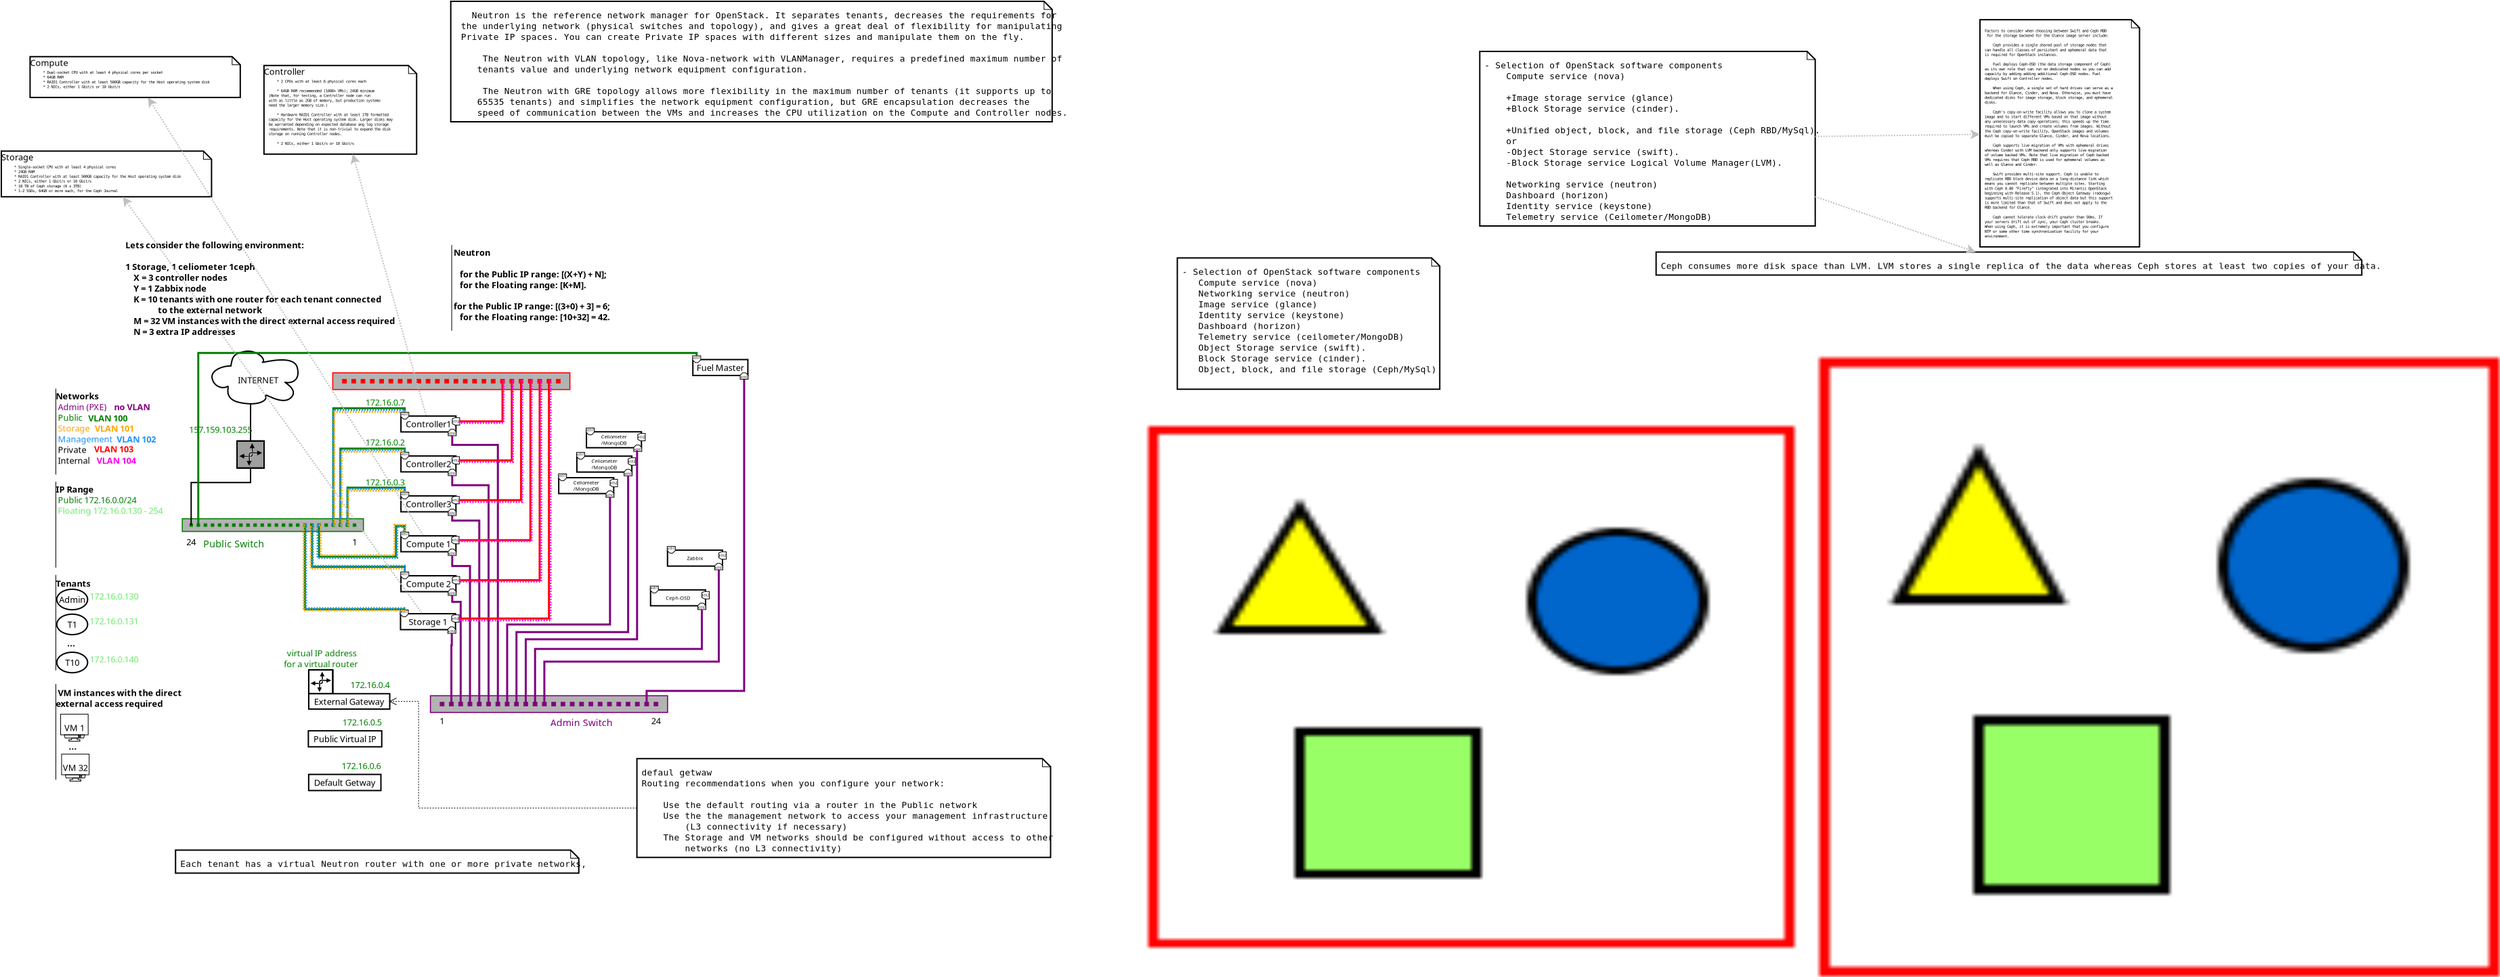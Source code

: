 <?xml version="1.0" encoding="UTF-8"?>
<dia:diagram xmlns:dia="http://www.lysator.liu.se/~alla/dia/">
  <dia:layer name="Background" visible="true" active="true">
    <dia:object type="Network - Patch Panel" version="1" id="O0">
      <dia:attribute name="obj_pos">
        <dia:point val="-5.61,1.076"/>
      </dia:attribute>
      <dia:attribute name="obj_bb">
        <dia:rectangle val="-5.65,1.036;11.935,2.351"/>
      </dia:attribute>
      <dia:attribute name="meta">
        <dia:composite type="dict"/>
      </dia:attribute>
      <dia:attribute name="elem_corner">
        <dia:point val="-5.61,1.076"/>
      </dia:attribute>
      <dia:attribute name="elem_width">
        <dia:real val="17.505"/>
      </dia:attribute>
      <dia:attribute name="elem_height">
        <dia:real val="1.236"/>
      </dia:attribute>
      <dia:attribute name="line_width">
        <dia:real val="0.1"/>
      </dia:attribute>
      <dia:attribute name="line_colour">
        <dia:color val="#ff0000"/>
      </dia:attribute>
      <dia:attribute name="fill_colour">
        <dia:color val="#ffffff"/>
      </dia:attribute>
      <dia:attribute name="show_background">
        <dia:boolean val="true"/>
      </dia:attribute>
      <dia:attribute name="line_style">
        <dia:enum val="0"/>
        <dia:real val="1"/>
      </dia:attribute>
      <dia:attribute name="flip_horizontal">
        <dia:boolean val="true"/>
      </dia:attribute>
      <dia:attribute name="flip_vertical">
        <dia:boolean val="false"/>
      </dia:attribute>
      <dia:attribute name="subscale">
        <dia:real val="1"/>
      </dia:attribute>
    </dia:object>
    <dia:object type="Network - Patch Panel" version="1" id="O1">
      <dia:attribute name="obj_pos">
        <dia:point val="-16.725,11.856"/>
      </dia:attribute>
      <dia:attribute name="obj_bb">
        <dia:rectangle val="-16.765,11.816;-3.305,12.84"/>
      </dia:attribute>
      <dia:attribute name="meta">
        <dia:composite type="dict"/>
      </dia:attribute>
      <dia:attribute name="elem_corner">
        <dia:point val="-16.725,11.856"/>
      </dia:attribute>
      <dia:attribute name="elem_width">
        <dia:real val="13.379"/>
      </dia:attribute>
      <dia:attribute name="elem_height">
        <dia:real val="0.944"/>
      </dia:attribute>
      <dia:attribute name="line_width">
        <dia:real val="0.1"/>
      </dia:attribute>
      <dia:attribute name="line_colour">
        <dia:color val="#008000"/>
      </dia:attribute>
      <dia:attribute name="fill_colour">
        <dia:color val="#ffffff"/>
      </dia:attribute>
      <dia:attribute name="show_background">
        <dia:boolean val="true"/>
      </dia:attribute>
      <dia:attribute name="line_style">
        <dia:enum val="0"/>
        <dia:real val="1"/>
      </dia:attribute>
      <dia:attribute name="flip_horizontal">
        <dia:boolean val="false"/>
      </dia:attribute>
      <dia:attribute name="flip_vertical">
        <dia:boolean val="true"/>
      </dia:attribute>
      <dia:attribute name="subscale">
        <dia:real val="1"/>
      </dia:attribute>
    </dia:object>
    <dia:object type="Network - Patch Panel" version="1" id="O2">
      <dia:attribute name="obj_pos">
        <dia:point val="1.602,24.938"/>
      </dia:attribute>
      <dia:attribute name="obj_bb">
        <dia:rectangle val="1.562,24.898;19.147,26.213"/>
      </dia:attribute>
      <dia:attribute name="meta">
        <dia:composite type="dict"/>
      </dia:attribute>
      <dia:attribute name="elem_corner">
        <dia:point val="1.602,24.938"/>
      </dia:attribute>
      <dia:attribute name="elem_width">
        <dia:real val="17.505"/>
      </dia:attribute>
      <dia:attribute name="elem_height">
        <dia:real val="1.236"/>
      </dia:attribute>
      <dia:attribute name="line_width">
        <dia:real val="0.1"/>
      </dia:attribute>
      <dia:attribute name="line_colour">
        <dia:color val="#800080"/>
      </dia:attribute>
      <dia:attribute name="fill_colour">
        <dia:color val="#ffffff"/>
      </dia:attribute>
      <dia:attribute name="show_background">
        <dia:boolean val="true"/>
      </dia:attribute>
      <dia:attribute name="line_style">
        <dia:enum val="0"/>
        <dia:real val="1"/>
      </dia:attribute>
      <dia:attribute name="flip_horizontal">
        <dia:boolean val="false"/>
      </dia:attribute>
      <dia:attribute name="flip_vertical">
        <dia:boolean val="true"/>
      </dia:attribute>
      <dia:attribute name="subscale">
        <dia:real val="1"/>
      </dia:attribute>
    </dia:object>
    <dia:object type="Standard - Text" version="1" id="O3">
      <dia:attribute name="obj_pos">
        <dia:point val="2.46,25.555"/>
      </dia:attribute>
      <dia:attribute name="obj_bb">
        <dia:rectangle val="2.256,25.555;2.664,27.103"/>
      </dia:attribute>
      <dia:attribute name="text">
        <dia:composite type="text">
          <dia:attribute name="string">
            <dia:string>#
1#</dia:string>
          </dia:attribute>
          <dia:attribute name="font">
            <dia:font family="sans" style="0" name="Helvetica"/>
          </dia:attribute>
          <dia:attribute name="height">
            <dia:real val="0.8"/>
          </dia:attribute>
          <dia:attribute name="pos">
            <dia:point val="2.46,26.15"/>
          </dia:attribute>
          <dia:attribute name="color">
            <dia:color val="#000000"/>
          </dia:attribute>
          <dia:attribute name="alignment">
            <dia:enum val="1"/>
          </dia:attribute>
        </dia:composite>
      </dia:attribute>
      <dia:attribute name="valign">
        <dia:enum val="0"/>
      </dia:attribute>
      <dia:connections>
        <dia:connection handle="0" to="O2" connection="0"/>
      </dia:connections>
    </dia:object>
    <dia:object type="Standard - ZigZagLine" version="1" id="O4">
      <dia:attribute name="obj_pos">
        <dia:point val="-11.684,6.113"/>
      </dia:attribute>
      <dia:attribute name="obj_bb">
        <dia:rectangle val="-11.734,3.137;-11.631,6.163"/>
      </dia:attribute>
      <dia:attribute name="orth_points">
        <dia:point val="-11.684,6.113"/>
        <dia:point val="-11.684,3.898"/>
        <dia:point val="-11.681,3.898"/>
        <dia:point val="-11.681,3.187"/>
      </dia:attribute>
      <dia:attribute name="orth_orient">
        <dia:enum val="1"/>
        <dia:enum val="0"/>
        <dia:enum val="1"/>
      </dia:attribute>
      <dia:attribute name="autorouting">
        <dia:boolean val="false"/>
      </dia:attribute>
      <dia:connections>
        <dia:connection handle="0" to="O54" connection="1"/>
        <dia:connection handle="1" to="O55" connection="1"/>
      </dia:connections>
    </dia:object>
    <dia:object type="Standard - ZigZagLine" version="1" id="O5">
      <dia:attribute name="obj_pos">
        <dia:point val="17.563,25.555"/>
      </dia:attribute>
      <dia:attribute name="obj_bb">
        <dia:rectangle val="17.488,1.473;24.839,25.63"/>
      </dia:attribute>
      <dia:attribute name="orth_points">
        <dia:point val="17.563,25.555"/>
        <dia:point val="17.563,24.581"/>
        <dia:point val="24.764,24.581"/>
        <dia:point val="24.764,1.548"/>
      </dia:attribute>
      <dia:attribute name="orth_orient">
        <dia:enum val="1"/>
        <dia:enum val="0"/>
        <dia:enum val="1"/>
      </dia:attribute>
      <dia:attribute name="autorouting">
        <dia:boolean val="false"/>
      </dia:attribute>
      <dia:attribute name="line_color">
        <dia:color val="#800080"/>
      </dia:attribute>
      <dia:attribute name="line_width">
        <dia:real val="0.15"/>
      </dia:attribute>
      <dia:connections>
        <dia:connection handle="0" to="O2" connection="22"/>
        <dia:connection handle="1" to="O142" connection="1"/>
      </dia:connections>
    </dia:object>
    <dia:object type="Standard - ZigZagLine" version="1" id="O6">
      <dia:attribute name="obj_pos">
        <dia:point val="-4.526,12.328"/>
      </dia:attribute>
      <dia:attribute name="obj_bb">
        <dia:rectangle val="-4.601,9.488;-0.224,12.403"/>
      </dia:attribute>
      <dia:attribute name="orth_points">
        <dia:point val="-4.526,12.328"/>
        <dia:point val="-4.526,9.563"/>
        <dia:point val="-0.299,9.563"/>
        <dia:point val="-0.299,9.892"/>
      </dia:attribute>
      <dia:attribute name="orth_orient">
        <dia:enum val="1"/>
        <dia:enum val="0"/>
        <dia:enum val="1"/>
      </dia:attribute>
      <dia:attribute name="autorouting">
        <dia:boolean val="false"/>
      </dia:attribute>
      <dia:attribute name="line_color">
        <dia:color val="#008000"/>
      </dia:attribute>
      <dia:attribute name="line_width">
        <dia:real val="0.15"/>
      </dia:attribute>
      <dia:connections>
        <dia:connection handle="0" to="O1" connection="22"/>
        <dia:connection handle="1" to="O86" connection="1"/>
      </dia:connections>
    </dia:object>
    <dia:object type="Standard - ZigZagLine" version="1" id="O7">
      <dia:attribute name="obj_pos">
        <dia:point val="-5.051,12.328"/>
      </dia:attribute>
      <dia:attribute name="obj_bb">
        <dia:rectangle val="-5.126,6.6;-0.224,12.403"/>
      </dia:attribute>
      <dia:attribute name="orth_points">
        <dia:point val="-5.051,12.328"/>
        <dia:point val="-5.051,6.675"/>
        <dia:point val="-0.299,6.675"/>
        <dia:point val="-0.299,6.941"/>
      </dia:attribute>
      <dia:attribute name="orth_orient">
        <dia:enum val="1"/>
        <dia:enum val="0"/>
        <dia:enum val="1"/>
      </dia:attribute>
      <dia:attribute name="autorouting">
        <dia:boolean val="false"/>
      </dia:attribute>
      <dia:attribute name="line_color">
        <dia:color val="#008000"/>
      </dia:attribute>
      <dia:attribute name="line_width">
        <dia:real val="0.15"/>
      </dia:attribute>
      <dia:connections>
        <dia:connection handle="0" to="O1" connection="21"/>
        <dia:connection handle="1" to="O83" connection="1"/>
      </dia:connections>
    </dia:object>
    <dia:object type="Standard - ZigZagLine" version="1" id="O8">
      <dia:attribute name="obj_pos">
        <dia:point val="-5.575,12.328"/>
      </dia:attribute>
      <dia:attribute name="obj_bb">
        <dia:rectangle val="-5.65,3.62;-0.224,12.403"/>
      </dia:attribute>
      <dia:attribute name="orth_points">
        <dia:point val="-5.575,12.328"/>
        <dia:point val="-5.575,3.695"/>
        <dia:point val="-0.299,3.695"/>
        <dia:point val="-0.299,3.991"/>
      </dia:attribute>
      <dia:attribute name="orth_orient">
        <dia:enum val="1"/>
        <dia:enum val="0"/>
        <dia:enum val="1"/>
      </dia:attribute>
      <dia:attribute name="autorouting">
        <dia:boolean val="false"/>
      </dia:attribute>
      <dia:attribute name="line_color">
        <dia:color val="#008000"/>
      </dia:attribute>
      <dia:attribute name="line_width">
        <dia:real val="0.15"/>
      </dia:attribute>
      <dia:connections>
        <dia:connection handle="0" to="O1" connection="20"/>
        <dia:connection handle="1" to="O154" connection="1"/>
      </dia:connections>
    </dia:object>
    <dia:object type="Standard - Text" version="1" id="O9">
      <dia:attribute name="obj_pos">
        <dia:point val="-20.924,-8.13"/>
      </dia:attribute>
      <dia:attribute name="obj_bb">
        <dia:rectangle val="-20.924,-8.743;2.217,-1.54"/>
      </dia:attribute>
      <dia:attribute name="text">
        <dia:composite type="text">
          <dia:attribute name="string">
            <dia:string>#Lets consider the following environment:

1 Storage, 1 celiometer 1ceph
    X = 3 controller nodes
    Y = 1 Zabbix node
    K = 10 tenants with one router for each tenant connected
                to the external network
    M = 32 VM instances with the direct external access required
    N = 3 extra IP addresses#</dia:string>
          </dia:attribute>
          <dia:attribute name="font">
            <dia:font family="sans" style="80" name="Helvetica-Bold"/>
          </dia:attribute>
          <dia:attribute name="height">
            <dia:real val="0.8"/>
          </dia:attribute>
          <dia:attribute name="pos">
            <dia:point val="-20.924,-8.13"/>
          </dia:attribute>
          <dia:attribute name="color">
            <dia:color val="#000000"/>
          </dia:attribute>
          <dia:attribute name="alignment">
            <dia:enum val="0"/>
          </dia:attribute>
        </dia:composite>
      </dia:attribute>
      <dia:attribute name="valign">
        <dia:enum val="3"/>
      </dia:attribute>
    </dia:object>
    <dia:object type="Standard - Text" version="1" id="O10">
      <dia:attribute name="obj_pos">
        <dia:point val="3.171,-7.581"/>
      </dia:attribute>
      <dia:attribute name="obj_bb">
        <dia:rectangle val="3.171,-8.176;17.096,-5.028"/>
      </dia:attribute>
      <dia:attribute name="text">
        <dia:composite type="text">
          <dia:attribute name="string">
            <dia:string># Neutron

    for the Public IP range: [(X+Y) + N];
    for the Floating range: [K+M].#</dia:string>
          </dia:attribute>
          <dia:attribute name="font">
            <dia:font family="sans" style="80" name="Helvetica-Bold"/>
          </dia:attribute>
          <dia:attribute name="height">
            <dia:real val="0.8"/>
          </dia:attribute>
          <dia:attribute name="pos">
            <dia:point val="3.171,-7.581"/>
          </dia:attribute>
          <dia:attribute name="color">
            <dia:color val="#000000"/>
          </dia:attribute>
          <dia:attribute name="alignment">
            <dia:enum val="0"/>
          </dia:attribute>
        </dia:composite>
      </dia:attribute>
      <dia:attribute name="valign">
        <dia:enum val="3"/>
      </dia:attribute>
      <dia:connections>
        <dia:connection handle="0" to="O12" connection="0"/>
      </dia:connections>
    </dia:object>
    <dia:object type="Standard - Text" version="1" id="O11">
      <dia:attribute name="obj_pos">
        <dia:point val="3.171,-3.619"/>
      </dia:attribute>
      <dia:attribute name="obj_bb">
        <dia:rectangle val="3.171,-4.214;17.701,-2.667"/>
      </dia:attribute>
      <dia:attribute name="text">
        <dia:composite type="text">
          <dia:attribute name="string">
            <dia:string># for the Public IP range: [(3+0) + 3] = 6;
    for the Floating range: [10+32] = 42.#</dia:string>
          </dia:attribute>
          <dia:attribute name="font">
            <dia:font family="sans" style="80" name="Helvetica-Bold"/>
          </dia:attribute>
          <dia:attribute name="height">
            <dia:real val="0.8"/>
          </dia:attribute>
          <dia:attribute name="pos">
            <dia:point val="3.171,-3.619"/>
          </dia:attribute>
          <dia:attribute name="color">
            <dia:color val="#000000"/>
          </dia:attribute>
          <dia:attribute name="alignment">
            <dia:enum val="0"/>
          </dia:attribute>
        </dia:composite>
      </dia:attribute>
      <dia:attribute name="valign">
        <dia:enum val="3"/>
      </dia:attribute>
      <dia:connections>
        <dia:connection handle="0" to="O12" connection="5"/>
      </dia:connections>
    </dia:object>
    <dia:object type="Standard - Line" version="0" id="O12">
      <dia:attribute name="obj_pos">
        <dia:point val="3.171,-8.373"/>
      </dia:attribute>
      <dia:attribute name="obj_bb">
        <dia:rectangle val="3.171,-8.373;3.171,-2.034"/>
      </dia:attribute>
      <dia:attribute name="conn_endpoints">
        <dia:point val="3.171,-8.373"/>
        <dia:point val="3.171,-2.034"/>
      </dia:attribute>
      <dia:attribute name="numcp">
        <dia:int val="7"/>
      </dia:attribute>
      <dia:attribute name="line_width">
        <dia:real val="1.175e-38"/>
      </dia:attribute>
    </dia:object>
    <dia:object type="Standard - Line" version="0" id="O13">
      <dia:attribute name="obj_pos">
        <dia:point val="-26.061,24.079"/>
      </dia:attribute>
      <dia:attribute name="obj_bb">
        <dia:rectangle val="-26.061,24.079;-26.061,31.14"/>
      </dia:attribute>
      <dia:attribute name="conn_endpoints">
        <dia:point val="-26.061,24.079"/>
        <dia:point val="-26.061,31.14"/>
      </dia:attribute>
      <dia:attribute name="numcp">
        <dia:int val="7"/>
      </dia:attribute>
      <dia:attribute name="line_width">
        <dia:real val="1.175e-38"/>
      </dia:attribute>
    </dia:object>
    <dia:object type="Standard - Text" version="1" id="O14">
      <dia:attribute name="obj_pos">
        <dia:point val="-26.061,24.962"/>
      </dia:attribute>
      <dia:attribute name="obj_bb">
        <dia:rectangle val="-26.061,24.367;-15.271,25.914"/>
      </dia:attribute>
      <dia:attribute name="text">
        <dia:composite type="text">
          <dia:attribute name="string">
            <dia:string># VM instances with the direct 
external access required #</dia:string>
          </dia:attribute>
          <dia:attribute name="font">
            <dia:font family="sans" style="80" name="Helvetica-Bold"/>
          </dia:attribute>
          <dia:attribute name="height">
            <dia:real val="0.8"/>
          </dia:attribute>
          <dia:attribute name="pos">
            <dia:point val="-26.061,24.962"/>
          </dia:attribute>
          <dia:attribute name="color">
            <dia:color val="#000000"/>
          </dia:attribute>
          <dia:attribute name="alignment">
            <dia:enum val="0"/>
          </dia:attribute>
        </dia:composite>
      </dia:attribute>
      <dia:attribute name="valign">
        <dia:enum val="3"/>
      </dia:attribute>
      <dia:connections>
        <dia:connection handle="0" to="O13" connection="0"/>
      </dia:connections>
    </dia:object>
    <dia:group>
      <dia:object type="Network - General Monitor (With Stand)" version="1" id="O15">
        <dia:attribute name="obj_pos">
          <dia:point val="-25.636,29.254"/>
        </dia:attribute>
        <dia:attribute name="obj_bb">
          <dia:rectangle val="-25.661,29.229;-23.577,32.175"/>
        </dia:attribute>
        <dia:attribute name="meta">
          <dia:composite type="dict"/>
        </dia:attribute>
        <dia:attribute name="elem_corner">
          <dia:point val="-25.636,29.254"/>
        </dia:attribute>
        <dia:attribute name="elem_width">
          <dia:real val="2.034"/>
        </dia:attribute>
        <dia:attribute name="elem_height">
          <dia:real val="2.0"/>
        </dia:attribute>
        <dia:attribute name="line_width">
          <dia:real val="0.1"/>
        </dia:attribute>
        <dia:attribute name="line_colour">
          <dia:color val="#000000"/>
        </dia:attribute>
        <dia:attribute name="fill_colour">
          <dia:color val="#ffffff"/>
        </dia:attribute>
        <dia:attribute name="show_background">
          <dia:boolean val="false"/>
        </dia:attribute>
        <dia:attribute name="line_style">
          <dia:enum val="0"/>
          <dia:real val="1"/>
        </dia:attribute>
        <dia:attribute name="padding">
          <dia:real val="0.1"/>
        </dia:attribute>
        <dia:attribute name="text">
          <dia:composite type="text">
            <dia:attribute name="string">
              <dia:string>##</dia:string>
            </dia:attribute>
            <dia:attribute name="font">
              <dia:font family="sans" style="0" name="Helvetica"/>
            </dia:attribute>
            <dia:attribute name="height">
              <dia:real val="0.8"/>
            </dia:attribute>
            <dia:attribute name="pos">
              <dia:point val="-24.619,31.922"/>
            </dia:attribute>
            <dia:attribute name="color">
              <dia:color val="#000000"/>
            </dia:attribute>
            <dia:attribute name="alignment">
              <dia:enum val="1"/>
            </dia:attribute>
          </dia:composite>
        </dia:attribute>
        <dia:attribute name="flip_horizontal">
          <dia:boolean val="false"/>
        </dia:attribute>
        <dia:attribute name="flip_vertical">
          <dia:boolean val="false"/>
        </dia:attribute>
        <dia:attribute name="subscale">
          <dia:real val="1"/>
        </dia:attribute>
      </dia:object>
      <dia:object type="Standard - Text" version="1" id="O16">
        <dia:attribute name="obj_pos">
          <dia:point val="-24.619,30.254"/>
        </dia:attribute>
        <dia:attribute name="obj_bb">
          <dia:rectangle val="-25.622,29.881;-23.615,30.628"/>
        </dia:attribute>
        <dia:attribute name="text">
          <dia:composite type="text">
            <dia:attribute name="string">
              <dia:string>#VM 32#</dia:string>
            </dia:attribute>
            <dia:attribute name="font">
              <dia:font family="sans" style="0" name="Helvetica"/>
            </dia:attribute>
            <dia:attribute name="height">
              <dia:real val="0.8"/>
            </dia:attribute>
            <dia:attribute name="pos">
              <dia:point val="-24.619,30.476"/>
            </dia:attribute>
            <dia:attribute name="color">
              <dia:color val="#000000"/>
            </dia:attribute>
            <dia:attribute name="alignment">
              <dia:enum val="1"/>
            </dia:attribute>
          </dia:composite>
        </dia:attribute>
        <dia:attribute name="valign">
          <dia:enum val="2"/>
        </dia:attribute>
        <dia:connections>
          <dia:connection handle="0" to="O15" connection="1"/>
        </dia:connections>
      </dia:object>
    </dia:group>
    <dia:group>
      <dia:object type="Network - General Monitor (With Stand)" version="1" id="O17">
        <dia:attribute name="obj_pos">
          <dia:point val="-25.708,26.304"/>
        </dia:attribute>
        <dia:attribute name="obj_bb">
          <dia:rectangle val="-25.733,26.279;-23.649,29.224"/>
        </dia:attribute>
        <dia:attribute name="meta">
          <dia:composite type="dict"/>
        </dia:attribute>
        <dia:attribute name="elem_corner">
          <dia:point val="-25.708,26.304"/>
        </dia:attribute>
        <dia:attribute name="elem_width">
          <dia:real val="2.034"/>
        </dia:attribute>
        <dia:attribute name="elem_height">
          <dia:real val="2.0"/>
        </dia:attribute>
        <dia:attribute name="line_width">
          <dia:real val="0.1"/>
        </dia:attribute>
        <dia:attribute name="line_colour">
          <dia:color val="#000000"/>
        </dia:attribute>
        <dia:attribute name="fill_colour">
          <dia:color val="#ffffff"/>
        </dia:attribute>
        <dia:attribute name="show_background">
          <dia:boolean val="false"/>
        </dia:attribute>
        <dia:attribute name="line_style">
          <dia:enum val="0"/>
          <dia:real val="1"/>
        </dia:attribute>
        <dia:attribute name="padding">
          <dia:real val="0.1"/>
        </dia:attribute>
        <dia:attribute name="text">
          <dia:composite type="text">
            <dia:attribute name="string">
              <dia:string>##</dia:string>
            </dia:attribute>
            <dia:attribute name="font">
              <dia:font family="sans" style="0" name="Helvetica"/>
            </dia:attribute>
            <dia:attribute name="height">
              <dia:real val="0.8"/>
            </dia:attribute>
            <dia:attribute name="pos">
              <dia:point val="-24.691,28.972"/>
            </dia:attribute>
            <dia:attribute name="color">
              <dia:color val="#000000"/>
            </dia:attribute>
            <dia:attribute name="alignment">
              <dia:enum val="1"/>
            </dia:attribute>
          </dia:composite>
        </dia:attribute>
        <dia:attribute name="flip_horizontal">
          <dia:boolean val="false"/>
        </dia:attribute>
        <dia:attribute name="flip_vertical">
          <dia:boolean val="false"/>
        </dia:attribute>
        <dia:attribute name="subscale">
          <dia:real val="1"/>
        </dia:attribute>
      </dia:object>
      <dia:object type="Standard - Text" version="1" id="O18">
        <dia:attribute name="obj_pos">
          <dia:point val="-24.691,27.304"/>
        </dia:attribute>
        <dia:attribute name="obj_bb">
          <dia:rectangle val="-25.491,26.93;-23.891,27.678"/>
        </dia:attribute>
        <dia:attribute name="text">
          <dia:composite type="text">
            <dia:attribute name="string">
              <dia:string>#VM 1#</dia:string>
            </dia:attribute>
            <dia:attribute name="font">
              <dia:font family="sans" style="0" name="Helvetica"/>
            </dia:attribute>
            <dia:attribute name="height">
              <dia:real val="0.8"/>
            </dia:attribute>
            <dia:attribute name="pos">
              <dia:point val="-24.691,27.525"/>
            </dia:attribute>
            <dia:attribute name="color">
              <dia:color val="#000000"/>
            </dia:attribute>
            <dia:attribute name="alignment">
              <dia:enum val="1"/>
            </dia:attribute>
          </dia:composite>
        </dia:attribute>
        <dia:attribute name="valign">
          <dia:enum val="2"/>
        </dia:attribute>
        <dia:connections>
          <dia:connection handle="0" to="O17" connection="1"/>
        </dia:connections>
      </dia:object>
    </dia:group>
    <dia:object type="Standard - Text" version="1" id="O19">
      <dia:attribute name="obj_pos">
        <dia:point val="-25.111,28.924"/>
      </dia:attribute>
      <dia:attribute name="obj_bb">
        <dia:rectangle val="-25.111,28.329;-24.383,29.077"/>
      </dia:attribute>
      <dia:attribute name="text">
        <dia:composite type="text">
          <dia:attribute name="string">
            <dia:string>#...#</dia:string>
          </dia:attribute>
          <dia:attribute name="font">
            <dia:font family="sans" style="80" name="Helvetica-Bold"/>
          </dia:attribute>
          <dia:attribute name="height">
            <dia:real val="0.8"/>
          </dia:attribute>
          <dia:attribute name="pos">
            <dia:point val="-25.111,28.924"/>
          </dia:attribute>
          <dia:attribute name="color">
            <dia:color val="#000000"/>
          </dia:attribute>
          <dia:attribute name="alignment">
            <dia:enum val="0"/>
          </dia:attribute>
        </dia:composite>
      </dia:attribute>
      <dia:attribute name="valign">
        <dia:enum val="3"/>
      </dia:attribute>
    </dia:object>
    <dia:object type="Standard - Line" version="0" id="O20">
      <dia:attribute name="obj_pos">
        <dia:point val="-26.061,2.248"/>
      </dia:attribute>
      <dia:attribute name="obj_bb">
        <dia:rectangle val="-26.061,2.248;-26.061,8.587"/>
      </dia:attribute>
      <dia:attribute name="conn_endpoints">
        <dia:point val="-26.061,2.248"/>
        <dia:point val="-26.061,8.587"/>
      </dia:attribute>
      <dia:attribute name="numcp">
        <dia:int val="7"/>
      </dia:attribute>
      <dia:attribute name="line_width">
        <dia:real val="1.175e-38"/>
      </dia:attribute>
    </dia:object>
    <dia:object type="Standard - Text" version="1" id="O21">
      <dia:attribute name="obj_pos">
        <dia:point val="-26.061,3.832"/>
      </dia:attribute>
      <dia:attribute name="obj_bb">
        <dia:rectangle val="-26.061,3.237;-21.888,3.985"/>
      </dia:attribute>
      <dia:attribute name="text">
        <dia:composite type="text">
          <dia:attribute name="string">
            <dia:string># Admin (PXE)#</dia:string>
          </dia:attribute>
          <dia:attribute name="font">
            <dia:font family="sans" style="0" name="Helvetica"/>
          </dia:attribute>
          <dia:attribute name="height">
            <dia:real val="0.8"/>
          </dia:attribute>
          <dia:attribute name="pos">
            <dia:point val="-26.061,3.832"/>
          </dia:attribute>
          <dia:attribute name="color">
            <dia:color val="#800080"/>
          </dia:attribute>
          <dia:attribute name="alignment">
            <dia:enum val="0"/>
          </dia:attribute>
        </dia:composite>
      </dia:attribute>
      <dia:attribute name="valign">
        <dia:enum val="3"/>
      </dia:attribute>
      <dia:connections>
        <dia:connection handle="0" to="O20" connection="1"/>
      </dia:connections>
    </dia:object>
    <dia:object type="Standard - Text" version="1" id="O22">
      <dia:attribute name="obj_pos">
        <dia:point val="-26.061,4.625"/>
      </dia:attribute>
      <dia:attribute name="obj_bb">
        <dia:rectangle val="-26.061,4.03;-23.963,4.777"/>
      </dia:attribute>
      <dia:attribute name="text">
        <dia:composite type="text">
          <dia:attribute name="string">
            <dia:string># Public#</dia:string>
          </dia:attribute>
          <dia:attribute name="font">
            <dia:font family="sans" style="0" name="Helvetica"/>
          </dia:attribute>
          <dia:attribute name="height">
            <dia:real val="0.8"/>
          </dia:attribute>
          <dia:attribute name="pos">
            <dia:point val="-26.061,4.625"/>
          </dia:attribute>
          <dia:attribute name="color">
            <dia:color val="#008000"/>
          </dia:attribute>
          <dia:attribute name="alignment">
            <dia:enum val="0"/>
          </dia:attribute>
        </dia:composite>
      </dia:attribute>
      <dia:attribute name="valign">
        <dia:enum val="3"/>
      </dia:attribute>
      <dia:connections>
        <dia:connection handle="0" to="O20" connection="2"/>
      </dia:connections>
    </dia:object>
    <dia:object type="Standard - Text" version="1" id="O23">
      <dia:attribute name="obj_pos">
        <dia:point val="-26.061,5.417"/>
      </dia:attribute>
      <dia:attribute name="obj_bb">
        <dia:rectangle val="-26.061,4.822;-23.351,5.57"/>
      </dia:attribute>
      <dia:attribute name="text">
        <dia:composite type="text">
          <dia:attribute name="string">
            <dia:string># Storage#</dia:string>
          </dia:attribute>
          <dia:attribute name="font">
            <dia:font family="sans" style="0" name="Helvetica"/>
          </dia:attribute>
          <dia:attribute name="height">
            <dia:real val="0.8"/>
          </dia:attribute>
          <dia:attribute name="pos">
            <dia:point val="-26.061,5.417"/>
          </dia:attribute>
          <dia:attribute name="color">
            <dia:color val="#ffa500"/>
          </dia:attribute>
          <dia:attribute name="alignment">
            <dia:enum val="0"/>
          </dia:attribute>
        </dia:composite>
      </dia:attribute>
      <dia:attribute name="valign">
        <dia:enum val="3"/>
      </dia:attribute>
      <dia:connections>
        <dia:connection handle="0" to="O20" connection="3"/>
      </dia:connections>
    </dia:object>
    <dia:object type="Standard - Text" version="1" id="O24">
      <dia:attribute name="obj_pos">
        <dia:point val="-26.061,6.209"/>
      </dia:attribute>
      <dia:attribute name="obj_bb">
        <dia:rectangle val="-26.061,5.614;-21.641,6.362"/>
      </dia:attribute>
      <dia:attribute name="text">
        <dia:composite type="text">
          <dia:attribute name="string">
            <dia:string># Management#</dia:string>
          </dia:attribute>
          <dia:attribute name="font">
            <dia:font family="sans" style="0" name="Helvetica"/>
          </dia:attribute>
          <dia:attribute name="height">
            <dia:real val="0.8"/>
          </dia:attribute>
          <dia:attribute name="pos">
            <dia:point val="-26.061,6.209"/>
          </dia:attribute>
          <dia:attribute name="color">
            <dia:color val="#1e90ff"/>
          </dia:attribute>
          <dia:attribute name="alignment">
            <dia:enum val="0"/>
          </dia:attribute>
        </dia:composite>
      </dia:attribute>
      <dia:attribute name="valign">
        <dia:enum val="3"/>
      </dia:attribute>
      <dia:connections>
        <dia:connection handle="0" to="O20" connection="4"/>
      </dia:connections>
    </dia:object>
    <dia:object type="Standard - Text" version="1" id="O25">
      <dia:attribute name="obj_pos">
        <dia:point val="-26.061,7.002"/>
      </dia:attribute>
      <dia:attribute name="obj_bb">
        <dia:rectangle val="-26.061,6.407;-23.626,7.154"/>
      </dia:attribute>
      <dia:attribute name="text">
        <dia:composite type="text">
          <dia:attribute name="string">
            <dia:string># Private#</dia:string>
          </dia:attribute>
          <dia:attribute name="font">
            <dia:font family="sans" style="0" name="Helvetica"/>
          </dia:attribute>
          <dia:attribute name="height">
            <dia:real val="0.8"/>
          </dia:attribute>
          <dia:attribute name="pos">
            <dia:point val="-26.061,7.002"/>
          </dia:attribute>
          <dia:attribute name="color">
            <dia:color val="#000000"/>
          </dia:attribute>
          <dia:attribute name="alignment">
            <dia:enum val="0"/>
          </dia:attribute>
        </dia:composite>
      </dia:attribute>
      <dia:attribute name="valign">
        <dia:enum val="3"/>
      </dia:attribute>
      <dia:connections>
        <dia:connection handle="0" to="O20" connection="5"/>
      </dia:connections>
    </dia:object>
    <dia:object type="Standard - Text" version="1" id="O26">
      <dia:attribute name="obj_pos">
        <dia:point val="-26.061,7.794"/>
      </dia:attribute>
      <dia:attribute name="obj_bb">
        <dia:rectangle val="-26.061,7.199;-23.391,7.947"/>
      </dia:attribute>
      <dia:attribute name="text">
        <dia:composite type="text">
          <dia:attribute name="string">
            <dia:string># Internal#</dia:string>
          </dia:attribute>
          <dia:attribute name="font">
            <dia:font family="sans" style="0" name="Helvetica"/>
          </dia:attribute>
          <dia:attribute name="height">
            <dia:real val="0.8"/>
          </dia:attribute>
          <dia:attribute name="pos">
            <dia:point val="-26.061,7.794"/>
          </dia:attribute>
          <dia:attribute name="color">
            <dia:color val="#000000"/>
          </dia:attribute>
          <dia:attribute name="alignment">
            <dia:enum val="0"/>
          </dia:attribute>
        </dia:composite>
      </dia:attribute>
      <dia:attribute name="valign">
        <dia:enum val="3"/>
      </dia:attribute>
      <dia:connections>
        <dia:connection handle="0" to="O20" connection="6"/>
      </dia:connections>
    </dia:object>
    <dia:object type="Standard - Text" version="1" id="O27">
      <dia:attribute name="obj_pos">
        <dia:point val="-26.061,3.04"/>
      </dia:attribute>
      <dia:attribute name="obj_bb">
        <dia:rectangle val="-26.061,2.445;-22.633,3.193"/>
      </dia:attribute>
      <dia:attribute name="text">
        <dia:composite type="text">
          <dia:attribute name="string">
            <dia:string>#Networks#</dia:string>
          </dia:attribute>
          <dia:attribute name="font">
            <dia:font family="sans" style="80" name="Helvetica-Bold"/>
          </dia:attribute>
          <dia:attribute name="height">
            <dia:real val="0.8"/>
          </dia:attribute>
          <dia:attribute name="pos">
            <dia:point val="-26.061,3.04"/>
          </dia:attribute>
          <dia:attribute name="color">
            <dia:color val="#000000"/>
          </dia:attribute>
          <dia:attribute name="alignment">
            <dia:enum val="0"/>
          </dia:attribute>
        </dia:composite>
      </dia:attribute>
      <dia:attribute name="valign">
        <dia:enum val="3"/>
      </dia:attribute>
      <dia:connections>
        <dia:connection handle="0" to="O20" connection="0"/>
      </dia:connections>
    </dia:object>
    <dia:object type="Standard - Ellipse" version="0" id="O28">
      <dia:attribute name="obj_pos">
        <dia:point val="-25.989,21.725"/>
      </dia:attribute>
      <dia:attribute name="obj_bb">
        <dia:rectangle val="-26.04,21.675;-23.665,23.288"/>
      </dia:attribute>
      <dia:attribute name="elem_corner">
        <dia:point val="-25.989,21.725"/>
      </dia:attribute>
      <dia:attribute name="elem_width">
        <dia:real val="2.275"/>
      </dia:attribute>
      <dia:attribute name="elem_height">
        <dia:real val="1.513"/>
      </dia:attribute>
      <dia:attribute name="border_width">
        <dia:real val="0.1"/>
      </dia:attribute>
      <dia:attribute name="show_background">
        <dia:boolean val="false"/>
      </dia:attribute>
      <dia:attribute name="aspect">
        <dia:enum val="1"/>
      </dia:attribute>
    </dia:object>
    <dia:object type="Standard - Line" version="0" id="O29">
      <dia:attribute name="obj_pos">
        <dia:point val="-26.061,16.008"/>
      </dia:attribute>
      <dia:attribute name="obj_bb">
        <dia:rectangle val="-26.061,16.008;-26.061,23.069"/>
      </dia:attribute>
      <dia:attribute name="conn_endpoints">
        <dia:point val="-26.061,16.008"/>
        <dia:point val="-26.061,23.069"/>
      </dia:attribute>
      <dia:attribute name="numcp">
        <dia:int val="7"/>
      </dia:attribute>
      <dia:attribute name="line_width">
        <dia:real val="1.175e-38"/>
      </dia:attribute>
    </dia:object>
    <dia:object type="Standard - Text" version="1" id="O30">
      <dia:attribute name="obj_pos">
        <dia:point val="-26.061,16.89"/>
      </dia:attribute>
      <dia:attribute name="obj_bb">
        <dia:rectangle val="-26.061,16.295;-23.246,17.043"/>
      </dia:attribute>
      <dia:attribute name="text">
        <dia:composite type="text">
          <dia:attribute name="string">
            <dia:string>#Tenants#</dia:string>
          </dia:attribute>
          <dia:attribute name="font">
            <dia:font family="sans" style="80" name="Helvetica-Bold"/>
          </dia:attribute>
          <dia:attribute name="height">
            <dia:real val="0.8"/>
          </dia:attribute>
          <dia:attribute name="pos">
            <dia:point val="-26.061,16.89"/>
          </dia:attribute>
          <dia:attribute name="color">
            <dia:color val="#000000"/>
          </dia:attribute>
          <dia:attribute name="alignment">
            <dia:enum val="0"/>
          </dia:attribute>
        </dia:composite>
      </dia:attribute>
      <dia:attribute name="valign">
        <dia:enum val="3"/>
      </dia:attribute>
      <dia:connections>
        <dia:connection handle="0" to="O29" connection="0"/>
      </dia:connections>
    </dia:object>
    <dia:object type="Standard - Text" version="1" id="O31">
      <dia:attribute name="obj_pos">
        <dia:point val="-23.715,17.828"/>
      </dia:attribute>
      <dia:attribute name="obj_bb">
        <dia:rectangle val="-23.715,17.233;-19.237,17.98"/>
      </dia:attribute>
      <dia:attribute name="text">
        <dia:composite type="text">
          <dia:attribute name="string">
            <dia:string># 172.16.0.130#</dia:string>
          </dia:attribute>
          <dia:attribute name="font">
            <dia:font family="sans" style="0" name="Helvetica"/>
          </dia:attribute>
          <dia:attribute name="height">
            <dia:real val="0.8"/>
          </dia:attribute>
          <dia:attribute name="pos">
            <dia:point val="-23.715,17.828"/>
          </dia:attribute>
          <dia:attribute name="color">
            <dia:color val="#6dea6d"/>
          </dia:attribute>
          <dia:attribute name="alignment">
            <dia:enum val="0"/>
          </dia:attribute>
        </dia:composite>
      </dia:attribute>
      <dia:attribute name="valign">
        <dia:enum val="3"/>
      </dia:attribute>
    </dia:object>
    <dia:group>
      <dia:object type="Standard - Text" version="1" id="O32">
        <dia:attribute name="obj_pos">
          <dia:point val="-24.852,19.667"/>
        </dia:attribute>
        <dia:attribute name="obj_bb">
          <dia:rectangle val="-25.251,19.294;-24.453,20.041"/>
        </dia:attribute>
        <dia:attribute name="text">
          <dia:composite type="text">
            <dia:attribute name="string">
              <dia:string>#T1#</dia:string>
            </dia:attribute>
            <dia:attribute name="font">
              <dia:font family="sans" style="0" name="Helvetica"/>
            </dia:attribute>
            <dia:attribute name="height">
              <dia:real val="0.8"/>
            </dia:attribute>
            <dia:attribute name="pos">
              <dia:point val="-24.852,19.889"/>
            </dia:attribute>
            <dia:attribute name="color">
              <dia:color val="#000000"/>
            </dia:attribute>
            <dia:attribute name="alignment">
              <dia:enum val="1"/>
            </dia:attribute>
          </dia:composite>
        </dia:attribute>
        <dia:attribute name="valign">
          <dia:enum val="2"/>
        </dia:attribute>
        <dia:connections>
          <dia:connection handle="0" to="O33" connection="8"/>
        </dia:connections>
      </dia:object>
      <dia:object type="Standard - Ellipse" version="0" id="O33">
        <dia:attribute name="obj_pos">
          <dia:point val="-25.989,18.911"/>
        </dia:attribute>
        <dia:attribute name="obj_bb">
          <dia:rectangle val="-26.04,18.861;-23.665,20.474"/>
        </dia:attribute>
        <dia:attribute name="elem_corner">
          <dia:point val="-25.989,18.911"/>
        </dia:attribute>
        <dia:attribute name="elem_width">
          <dia:real val="2.275"/>
        </dia:attribute>
        <dia:attribute name="elem_height">
          <dia:real val="1.513"/>
        </dia:attribute>
        <dia:attribute name="border_width">
          <dia:real val="0.1"/>
        </dia:attribute>
        <dia:attribute name="show_background">
          <dia:boolean val="false"/>
        </dia:attribute>
        <dia:attribute name="aspect">
          <dia:enum val="1"/>
        </dia:attribute>
      </dia:object>
    </dia:group>
    <dia:object type="Standard - Text" version="1" id="O34">
      <dia:attribute name="obj_pos">
        <dia:point val="-24.852,22.482"/>
      </dia:attribute>
      <dia:attribute name="obj_bb">
        <dia:rectangle val="-25.454,22.108;-24.25,22.855"/>
      </dia:attribute>
      <dia:attribute name="text">
        <dia:composite type="text">
          <dia:attribute name="string">
            <dia:string>#T10#</dia:string>
          </dia:attribute>
          <dia:attribute name="font">
            <dia:font family="sans" style="0" name="Helvetica"/>
          </dia:attribute>
          <dia:attribute name="height">
            <dia:real val="0.8"/>
          </dia:attribute>
          <dia:attribute name="pos">
            <dia:point val="-24.852,22.703"/>
          </dia:attribute>
          <dia:attribute name="color">
            <dia:color val="#000000"/>
          </dia:attribute>
          <dia:attribute name="alignment">
            <dia:enum val="1"/>
          </dia:attribute>
        </dia:composite>
      </dia:attribute>
      <dia:attribute name="valign">
        <dia:enum val="2"/>
      </dia:attribute>
      <dia:connections>
        <dia:connection handle="0" to="O28" connection="8"/>
      </dia:connections>
    </dia:object>
    <dia:group>
      <dia:object type="Standard - Ellipse" version="0" id="O35">
        <dia:attribute name="obj_pos">
          <dia:point val="-25.989,17.071"/>
        </dia:attribute>
        <dia:attribute name="obj_bb">
          <dia:rectangle val="-26.04,17.021;-23.665,18.634"/>
        </dia:attribute>
        <dia:attribute name="elem_corner">
          <dia:point val="-25.989,17.071"/>
        </dia:attribute>
        <dia:attribute name="elem_width">
          <dia:real val="2.275"/>
        </dia:attribute>
        <dia:attribute name="elem_height">
          <dia:real val="1.513"/>
        </dia:attribute>
        <dia:attribute name="border_width">
          <dia:real val="0.1"/>
        </dia:attribute>
        <dia:attribute name="show_background">
          <dia:boolean val="false"/>
        </dia:attribute>
      </dia:object>
      <dia:object type="Standard - Text" version="1" id="O36">
        <dia:attribute name="obj_pos">
          <dia:point val="-24.852,17.828"/>
        </dia:attribute>
        <dia:attribute name="obj_bb">
          <dia:rectangle val="-25.872,17.454;-23.832,18.201"/>
        </dia:attribute>
        <dia:attribute name="text">
          <dia:composite type="text">
            <dia:attribute name="string">
              <dia:string>#Admin#</dia:string>
            </dia:attribute>
            <dia:attribute name="font">
              <dia:font family="sans" style="0" name="Helvetica"/>
            </dia:attribute>
            <dia:attribute name="height">
              <dia:real val="0.8"/>
            </dia:attribute>
            <dia:attribute name="pos">
              <dia:point val="-24.852,18.049"/>
            </dia:attribute>
            <dia:attribute name="color">
              <dia:color val="#000000"/>
            </dia:attribute>
            <dia:attribute name="alignment">
              <dia:enum val="1"/>
            </dia:attribute>
          </dia:composite>
        </dia:attribute>
        <dia:attribute name="valign">
          <dia:enum val="2"/>
        </dia:attribute>
        <dia:connections>
          <dia:connection handle="0" to="O35" connection="8"/>
        </dia:connections>
      </dia:object>
    </dia:group>
    <dia:object type="Standard - Text" version="1" id="O37">
      <dia:attribute name="obj_pos">
        <dia:point val="-25.216,21.296"/>
      </dia:attribute>
      <dia:attribute name="obj_bb">
        <dia:rectangle val="-25.216,20.701;-24.488,21.448"/>
      </dia:attribute>
      <dia:attribute name="text">
        <dia:composite type="text">
          <dia:attribute name="string">
            <dia:string>#...#</dia:string>
          </dia:attribute>
          <dia:attribute name="font">
            <dia:font family="sans" style="80" name="Helvetica-Bold"/>
          </dia:attribute>
          <dia:attribute name="height">
            <dia:real val="0.8"/>
          </dia:attribute>
          <dia:attribute name="pos">
            <dia:point val="-25.216,21.296"/>
          </dia:attribute>
          <dia:attribute name="color">
            <dia:color val="#000000"/>
          </dia:attribute>
          <dia:attribute name="alignment">
            <dia:enum val="0"/>
          </dia:attribute>
        </dia:composite>
      </dia:attribute>
      <dia:attribute name="valign">
        <dia:enum val="3"/>
      </dia:attribute>
    </dia:object>
    <dia:object type="Standard - Text" version="1" id="O38">
      <dia:attribute name="obj_pos">
        <dia:point val="-23.715,19.667"/>
      </dia:attribute>
      <dia:attribute name="obj_bb">
        <dia:rectangle val="-23.715,19.072;-19.237,19.82"/>
      </dia:attribute>
      <dia:attribute name="text">
        <dia:composite type="text">
          <dia:attribute name="string">
            <dia:string># 172.16.0.131#</dia:string>
          </dia:attribute>
          <dia:attribute name="font">
            <dia:font family="sans" style="0" name="Helvetica"/>
          </dia:attribute>
          <dia:attribute name="height">
            <dia:real val="0.8"/>
          </dia:attribute>
          <dia:attribute name="pos">
            <dia:point val="-23.715,19.667"/>
          </dia:attribute>
          <dia:attribute name="color">
            <dia:color val="#6dea6d"/>
          </dia:attribute>
          <dia:attribute name="alignment">
            <dia:enum val="0"/>
          </dia:attribute>
        </dia:composite>
      </dia:attribute>
      <dia:attribute name="valign">
        <dia:enum val="3"/>
      </dia:attribute>
    </dia:object>
    <dia:object type="Standard - Text" version="1" id="O39">
      <dia:attribute name="obj_pos">
        <dia:point val="-23.715,22.482"/>
      </dia:attribute>
      <dia:attribute name="obj_bb">
        <dia:rectangle val="-23.715,21.887;-19.237,22.634"/>
      </dia:attribute>
      <dia:attribute name="text">
        <dia:composite type="text">
          <dia:attribute name="string">
            <dia:string># 172.16.0.140#</dia:string>
          </dia:attribute>
          <dia:attribute name="font">
            <dia:font family="sans" style="0" name="Helvetica"/>
          </dia:attribute>
          <dia:attribute name="height">
            <dia:real val="0.8"/>
          </dia:attribute>
          <dia:attribute name="pos">
            <dia:point val="-23.715,22.482"/>
          </dia:attribute>
          <dia:attribute name="color">
            <dia:color val="#6dea6d"/>
          </dia:attribute>
          <dia:attribute name="alignment">
            <dia:enum val="0"/>
          </dia:attribute>
        </dia:composite>
      </dia:attribute>
      <dia:attribute name="valign">
        <dia:enum val="3"/>
      </dia:attribute>
    </dia:object>
    <dia:object type="Standard - Text" version="1" id="O40">
      <dia:attribute name="obj_pos">
        <dia:point val="-26.061,10.712"/>
      </dia:attribute>
      <dia:attribute name="obj_bb">
        <dia:rectangle val="-26.061,10.117;-19.271,10.864"/>
      </dia:attribute>
      <dia:attribute name="text">
        <dia:composite type="text">
          <dia:attribute name="string">
            <dia:string># Public 172.16.0.0/24#</dia:string>
          </dia:attribute>
          <dia:attribute name="font">
            <dia:font family="sans" style="0" name="Helvetica"/>
          </dia:attribute>
          <dia:attribute name="height">
            <dia:real val="0.8"/>
          </dia:attribute>
          <dia:attribute name="pos">
            <dia:point val="-26.061,10.712"/>
          </dia:attribute>
          <dia:attribute name="color">
            <dia:color val="#008000"/>
          </dia:attribute>
          <dia:attribute name="alignment">
            <dia:enum val="0"/>
          </dia:attribute>
        </dia:composite>
      </dia:attribute>
      <dia:attribute name="valign">
        <dia:enum val="3"/>
      </dia:attribute>
      <dia:connections>
        <dia:connection handle="0" to="O42" connection="1"/>
      </dia:connections>
    </dia:object>
    <dia:object type="Standard - Text" version="1" id="O41">
      <dia:attribute name="obj_pos">
        <dia:point val="-26.061,11.504"/>
      </dia:attribute>
      <dia:attribute name="obj_bb">
        <dia:rectangle val="-26.061,10.909;-16.953,11.657"/>
      </dia:attribute>
      <dia:attribute name="text">
        <dia:composite type="text">
          <dia:attribute name="string">
            <dia:string># Floating 172.16.0.130 - 254#</dia:string>
          </dia:attribute>
          <dia:attribute name="font">
            <dia:font family="sans" style="0" name="Helvetica"/>
          </dia:attribute>
          <dia:attribute name="height">
            <dia:real val="0.8"/>
          </dia:attribute>
          <dia:attribute name="pos">
            <dia:point val="-26.061,11.504"/>
          </dia:attribute>
          <dia:attribute name="color">
            <dia:color val="#6dea6d"/>
          </dia:attribute>
          <dia:attribute name="alignment">
            <dia:enum val="0"/>
          </dia:attribute>
        </dia:composite>
      </dia:attribute>
      <dia:attribute name="valign">
        <dia:enum val="3"/>
      </dia:attribute>
      <dia:connections>
        <dia:connection handle="0" to="O42" connection="2"/>
      </dia:connections>
    </dia:object>
    <dia:object type="Standard - Line" version="0" id="O42">
      <dia:attribute name="obj_pos">
        <dia:point val="-26.061,9.127"/>
      </dia:attribute>
      <dia:attribute name="obj_bb">
        <dia:rectangle val="-26.061,9.127;-26.061,15.466"/>
      </dia:attribute>
      <dia:attribute name="conn_endpoints">
        <dia:point val="-26.061,9.127"/>
        <dia:point val="-26.061,15.466"/>
      </dia:attribute>
      <dia:attribute name="numcp">
        <dia:int val="7"/>
      </dia:attribute>
      <dia:attribute name="line_width">
        <dia:real val="1.175e-38"/>
      </dia:attribute>
    </dia:object>
    <dia:object type="Standard - Text" version="1" id="O43">
      <dia:attribute name="obj_pos">
        <dia:point val="-26.061,9.92"/>
      </dia:attribute>
      <dia:attribute name="obj_bb">
        <dia:rectangle val="-26.061,9.325;-22.858,10.072"/>
      </dia:attribute>
      <dia:attribute name="text">
        <dia:composite type="text">
          <dia:attribute name="string">
            <dia:string>#IP Range#</dia:string>
          </dia:attribute>
          <dia:attribute name="font">
            <dia:font family="sans" style="80" name="Helvetica-Bold"/>
          </dia:attribute>
          <dia:attribute name="height">
            <dia:real val="0.8"/>
          </dia:attribute>
          <dia:attribute name="pos">
            <dia:point val="-26.061,9.92"/>
          </dia:attribute>
          <dia:attribute name="color">
            <dia:color val="#000000"/>
          </dia:attribute>
          <dia:attribute name="alignment">
            <dia:enum val="0"/>
          </dia:attribute>
        </dia:composite>
      </dia:attribute>
      <dia:attribute name="valign">
        <dia:enum val="3"/>
      </dia:attribute>
      <dia:connections>
        <dia:connection handle="0" to="O42" connection="0"/>
      </dia:connections>
    </dia:object>
    <dia:object type="Standard - Text" version="1" id="O44">
      <dia:attribute name="obj_pos">
        <dia:point val="-23.673,4.66"/>
      </dia:attribute>
      <dia:attribute name="obj_bb">
        <dia:rectangle val="-23.673,4.065;-20.183,4.813"/>
      </dia:attribute>
      <dia:attribute name="text">
        <dia:composite type="text">
          <dia:attribute name="string">
            <dia:string>#VLAN 100#</dia:string>
          </dia:attribute>
          <dia:attribute name="font">
            <dia:font family="sans" style="80" name="Helvetica-Bold"/>
          </dia:attribute>
          <dia:attribute name="height">
            <dia:real val="0.8"/>
          </dia:attribute>
          <dia:attribute name="pos">
            <dia:point val="-23.673,4.66"/>
          </dia:attribute>
          <dia:attribute name="color">
            <dia:color val="#008000"/>
          </dia:attribute>
          <dia:attribute name="alignment">
            <dia:enum val="0"/>
          </dia:attribute>
        </dia:composite>
      </dia:attribute>
      <dia:attribute name="valign">
        <dia:enum val="3"/>
      </dia:attribute>
    </dia:object>
    <dia:object type="Standard - Text" version="1" id="O45">
      <dia:attribute name="obj_pos">
        <dia:point val="-21.761,3.842"/>
      </dia:attribute>
      <dia:attribute name="obj_bb">
        <dia:rectangle val="-21.761,3.247;-18.711,3.995"/>
      </dia:attribute>
      <dia:attribute name="text">
        <dia:composite type="text">
          <dia:attribute name="string">
            <dia:string>#no VLAN#</dia:string>
          </dia:attribute>
          <dia:attribute name="font">
            <dia:font family="sans" style="80" name="Helvetica-Bold"/>
          </dia:attribute>
          <dia:attribute name="height">
            <dia:real val="0.8"/>
          </dia:attribute>
          <dia:attribute name="pos">
            <dia:point val="-21.761,3.842"/>
          </dia:attribute>
          <dia:attribute name="color">
            <dia:color val="#800080"/>
          </dia:attribute>
          <dia:attribute name="alignment">
            <dia:enum val="0"/>
          </dia:attribute>
        </dia:composite>
      </dia:attribute>
      <dia:attribute name="valign">
        <dia:enum val="3"/>
      </dia:attribute>
    </dia:object>
    <dia:object type="Standard - Text" version="1" id="O46">
      <dia:attribute name="obj_pos">
        <dia:point val="-23.181,5.423"/>
      </dia:attribute>
      <dia:attribute name="obj_bb">
        <dia:rectangle val="-23.181,4.828;-19.691,5.576"/>
      </dia:attribute>
      <dia:attribute name="text">
        <dia:composite type="text">
          <dia:attribute name="string">
            <dia:string>#VLAN 101#</dia:string>
          </dia:attribute>
          <dia:attribute name="font">
            <dia:font family="sans" style="80" name="Helvetica-Bold"/>
          </dia:attribute>
          <dia:attribute name="height">
            <dia:real val="0.8"/>
          </dia:attribute>
          <dia:attribute name="pos">
            <dia:point val="-23.181,5.423"/>
          </dia:attribute>
          <dia:attribute name="color">
            <dia:color val="#ffa500"/>
          </dia:attribute>
          <dia:attribute name="alignment">
            <dia:enum val="0"/>
          </dia:attribute>
        </dia:composite>
      </dia:attribute>
      <dia:attribute name="valign">
        <dia:enum val="3"/>
      </dia:attribute>
    </dia:object>
    <dia:object type="Standard - Text" version="1" id="O47">
      <dia:attribute name="obj_pos">
        <dia:point val="-21.57,6.229"/>
      </dia:attribute>
      <dia:attribute name="obj_bb">
        <dia:rectangle val="-21.57,5.634;-18.08,6.381"/>
      </dia:attribute>
      <dia:attribute name="text">
        <dia:composite type="text">
          <dia:attribute name="string">
            <dia:string>#VLAN 102#</dia:string>
          </dia:attribute>
          <dia:attribute name="font">
            <dia:font family="sans" style="80" name="Helvetica-Bold"/>
          </dia:attribute>
          <dia:attribute name="height">
            <dia:real val="0.8"/>
          </dia:attribute>
          <dia:attribute name="pos">
            <dia:point val="-21.57,6.229"/>
          </dia:attribute>
          <dia:attribute name="color">
            <dia:color val="#1e90ff"/>
          </dia:attribute>
          <dia:attribute name="alignment">
            <dia:enum val="0"/>
          </dia:attribute>
        </dia:composite>
      </dia:attribute>
      <dia:attribute name="valign">
        <dia:enum val="3"/>
      </dia:attribute>
    </dia:object>
    <dia:object type="Standard - Text" version="1" id="O48">
      <dia:attribute name="obj_pos">
        <dia:point val="-12.921,12.328"/>
      </dia:attribute>
      <dia:attribute name="obj_bb">
        <dia:rectangle val="-15.253,12.328;-10.588,14.038"/>
      </dia:attribute>
      <dia:attribute name="text">
        <dia:composite type="text">
          <dia:attribute name="string">
            <dia:string>#
Public Switch#</dia:string>
          </dia:attribute>
          <dia:attribute name="font">
            <dia:font family="sans" style="0" name="Helvetica"/>
          </dia:attribute>
          <dia:attribute name="height">
            <dia:real val="0.885"/>
          </dia:attribute>
          <dia:attribute name="pos">
            <dia:point val="-12.921,12.986"/>
          </dia:attribute>
          <dia:attribute name="color">
            <dia:color val="#008000"/>
          </dia:attribute>
          <dia:attribute name="alignment">
            <dia:enum val="1"/>
          </dia:attribute>
        </dia:composite>
      </dia:attribute>
      <dia:attribute name="valign">
        <dia:enum val="0"/>
      </dia:attribute>
      <dia:connections>
        <dia:connection handle="0" to="O1" connection="6"/>
      </dia:connections>
    </dia:object>
    <dia:object type="Standard - Text" version="1" id="O49">
      <dia:attribute name="obj_pos">
        <dia:point val="12.757,25.555"/>
      </dia:attribute>
      <dia:attribute name="obj_bb">
        <dia:rectangle val="10.345,25.555;15.17,27.265"/>
      </dia:attribute>
      <dia:attribute name="text">
        <dia:composite type="text">
          <dia:attribute name="string">
            <dia:string>#
Admin Switch#</dia:string>
          </dia:attribute>
          <dia:attribute name="font">
            <dia:font family="sans" style="0" name="Helvetica"/>
          </dia:attribute>
          <dia:attribute name="height">
            <dia:real val="0.885"/>
          </dia:attribute>
          <dia:attribute name="pos">
            <dia:point val="12.757,26.213"/>
          </dia:attribute>
          <dia:attribute name="color">
            <dia:color val="#800080"/>
          </dia:attribute>
          <dia:attribute name="alignment">
            <dia:enum val="1"/>
          </dia:attribute>
        </dia:composite>
      </dia:attribute>
      <dia:attribute name="valign">
        <dia:enum val="0"/>
      </dia:attribute>
      <dia:connections>
        <dia:connection handle="0" to="O2" connection="15"/>
      </dia:connections>
    </dia:object>
    <dia:object type="Standard - Text" version="1" id="O50">
      <dia:attribute name="obj_pos">
        <dia:point val="-4.001,12.328"/>
      </dia:attribute>
      <dia:attribute name="obj_bb">
        <dia:rectangle val="-4.205,12.328;-3.798,13.876"/>
      </dia:attribute>
      <dia:attribute name="text">
        <dia:composite type="text">
          <dia:attribute name="string">
            <dia:string>#
1#</dia:string>
          </dia:attribute>
          <dia:attribute name="font">
            <dia:font family="sans" style="0" name="Helvetica"/>
          </dia:attribute>
          <dia:attribute name="height">
            <dia:real val="0.8"/>
          </dia:attribute>
          <dia:attribute name="pos">
            <dia:point val="-4.001,12.923"/>
          </dia:attribute>
          <dia:attribute name="color">
            <dia:color val="#000000"/>
          </dia:attribute>
          <dia:attribute name="alignment">
            <dia:enum val="1"/>
          </dia:attribute>
        </dia:composite>
      </dia:attribute>
      <dia:attribute name="valign">
        <dia:enum val="0"/>
      </dia:attribute>
      <dia:connections>
        <dia:connection handle="0" to="O1" connection="23"/>
      </dia:connections>
    </dia:object>
    <dia:object type="Standard - Text" version="1" id="O51">
      <dia:attribute name="obj_pos">
        <dia:point val="-16.069,12.328"/>
      </dia:attribute>
      <dia:attribute name="obj_bb">
        <dia:rectangle val="-16.476,12.328;-15.661,13.876"/>
      </dia:attribute>
      <dia:attribute name="text">
        <dia:composite type="text">
          <dia:attribute name="string">
            <dia:string>#
24#</dia:string>
          </dia:attribute>
          <dia:attribute name="font">
            <dia:font family="sans" style="0" name="Helvetica"/>
          </dia:attribute>
          <dia:attribute name="height">
            <dia:real val="0.8"/>
          </dia:attribute>
          <dia:attribute name="pos">
            <dia:point val="-16.069,12.923"/>
          </dia:attribute>
          <dia:attribute name="color">
            <dia:color val="#000000"/>
          </dia:attribute>
          <dia:attribute name="alignment">
            <dia:enum val="1"/>
          </dia:attribute>
        </dia:composite>
      </dia:attribute>
      <dia:attribute name="valign">
        <dia:enum val="0"/>
      </dia:attribute>
      <dia:connections>
        <dia:connection handle="0" to="O1" connection="0"/>
      </dia:connections>
    </dia:object>
    <dia:object type="Standard - Text" version="1" id="O52">
      <dia:attribute name="obj_pos">
        <dia:point val="18.249,25.555"/>
      </dia:attribute>
      <dia:attribute name="obj_bb">
        <dia:rectangle val="17.842,25.555;18.657,27.103"/>
      </dia:attribute>
      <dia:attribute name="text">
        <dia:composite type="text">
          <dia:attribute name="string">
            <dia:string>#
24#</dia:string>
          </dia:attribute>
          <dia:attribute name="font">
            <dia:font family="sans" style="0" name="Helvetica"/>
          </dia:attribute>
          <dia:attribute name="height">
            <dia:real val="0.8"/>
          </dia:attribute>
          <dia:attribute name="pos">
            <dia:point val="18.249,26.15"/>
          </dia:attribute>
          <dia:attribute name="color">
            <dia:color val="#000000"/>
          </dia:attribute>
          <dia:attribute name="alignment">
            <dia:enum val="1"/>
          </dia:attribute>
        </dia:composite>
      </dia:attribute>
      <dia:attribute name="valign">
        <dia:enum val="0"/>
      </dia:attribute>
      <dia:connections>
        <dia:connection handle="0" to="O2" connection="23"/>
      </dia:connections>
    </dia:object>
    <dia:object type="Standard - ZigZagLine" version="1" id="O53">
      <dia:attribute name="obj_pos">
        <dia:point val="-16.069,12.328"/>
      </dia:attribute>
      <dia:attribute name="obj_bb">
        <dia:rectangle val="-16.119,8.063;-11.634,12.378"/>
      </dia:attribute>
      <dia:attribute name="orth_points">
        <dia:point val="-16.069,12.328"/>
        <dia:point val="-16.069,9.184"/>
        <dia:point val="-11.684,9.184"/>
        <dia:point val="-11.684,8.113"/>
      </dia:attribute>
      <dia:attribute name="orth_orient">
        <dia:enum val="1"/>
        <dia:enum val="0"/>
        <dia:enum val="1"/>
      </dia:attribute>
      <dia:attribute name="autorouting">
        <dia:boolean val="false"/>
      </dia:attribute>
      <dia:connections>
        <dia:connection handle="0" to="O1" connection="0"/>
        <dia:connection handle="1" to="O54" connection="2"/>
      </dia:connections>
    </dia:object>
    <dia:object type="Network - Router Symbol" version="1" id="O54">
      <dia:attribute name="obj_pos">
        <dia:point val="-12.684,6.113"/>
      </dia:attribute>
      <dia:attribute name="obj_bb">
        <dia:rectangle val="-12.734,6.063;-10.634,8.163"/>
      </dia:attribute>
      <dia:attribute name="meta">
        <dia:composite type="dict"/>
      </dia:attribute>
      <dia:attribute name="elem_corner">
        <dia:point val="-12.684,6.113"/>
      </dia:attribute>
      <dia:attribute name="elem_width">
        <dia:real val="2"/>
      </dia:attribute>
      <dia:attribute name="elem_height">
        <dia:real val="2"/>
      </dia:attribute>
      <dia:attribute name="line_width">
        <dia:real val="0.1"/>
      </dia:attribute>
      <dia:attribute name="line_colour">
        <dia:color val="#000000"/>
      </dia:attribute>
      <dia:attribute name="fill_colour">
        <dia:color val="#ffffff"/>
      </dia:attribute>
      <dia:attribute name="show_background">
        <dia:boolean val="true"/>
      </dia:attribute>
      <dia:attribute name="line_style">
        <dia:enum val="0"/>
        <dia:real val="1"/>
      </dia:attribute>
      <dia:attribute name="flip_horizontal">
        <dia:boolean val="false"/>
      </dia:attribute>
      <dia:attribute name="flip_vertical">
        <dia:boolean val="false"/>
      </dia:attribute>
      <dia:attribute name="subscale">
        <dia:real val="1"/>
      </dia:attribute>
    </dia:object>
    <dia:object type="Network - Cloud" version="1" id="O55">
      <dia:attribute name="obj_pos">
        <dia:point val="-14.53,-0.525"/>
      </dia:attribute>
      <dia:attribute name="obj_bb">
        <dia:rectangle val="-14.53,-0.525;-8.18,3.365"/>
      </dia:attribute>
      <dia:attribute name="meta">
        <dia:composite type="dict"/>
      </dia:attribute>
      <dia:attribute name="elem_corner">
        <dia:point val="-14.53,-0.525"/>
      </dia:attribute>
      <dia:attribute name="elem_width">
        <dia:real val="6.35"/>
      </dia:attribute>
      <dia:attribute name="elem_height">
        <dia:real val="3.89"/>
      </dia:attribute>
      <dia:attribute name="line_width">
        <dia:real val="0.1"/>
      </dia:attribute>
      <dia:attribute name="line_colour">
        <dia:color val="#000000"/>
      </dia:attribute>
      <dia:attribute name="fill_colour">
        <dia:color val="#ffffff"/>
      </dia:attribute>
      <dia:attribute name="show_background">
        <dia:boolean val="true"/>
      </dia:attribute>
      <dia:attribute name="line_style">
        <dia:enum val="0"/>
        <dia:real val="1"/>
      </dia:attribute>
      <dia:attribute name="padding">
        <dia:real val="0.1"/>
      </dia:attribute>
      <dia:attribute name="text">
        <dia:composite type="text">
          <dia:attribute name="string">
            <dia:string>#INTERNET#</dia:string>
          </dia:attribute>
          <dia:attribute name="font">
            <dia:font family="sans" style="0" name="Helvetica"/>
          </dia:attribute>
          <dia:attribute name="height">
            <dia:real val="0.8"/>
          </dia:attribute>
          <dia:attribute name="pos">
            <dia:point val="-11.185,1.689"/>
          </dia:attribute>
          <dia:attribute name="color">
            <dia:color val="#000000"/>
          </dia:attribute>
          <dia:attribute name="alignment">
            <dia:enum val="1"/>
          </dia:attribute>
        </dia:composite>
      </dia:attribute>
      <dia:attribute name="flip_horizontal">
        <dia:boolean val="false"/>
      </dia:attribute>
      <dia:attribute name="flip_vertical">
        <dia:boolean val="false"/>
      </dia:attribute>
      <dia:attribute name="subscale">
        <dia:real val="1"/>
      </dia:attribute>
    </dia:object>
    <dia:object type="Standard - ZigZagLine" version="1" id="O56">
      <dia:attribute name="obj_pos">
        <dia:point val="4.519,25.555"/>
      </dia:attribute>
      <dia:attribute name="obj_bb">
        <dia:rectangle val="3.134,14.523;4.594,25.63"/>
      </dia:attribute>
      <dia:attribute name="orth_points">
        <dia:point val="4.519,25.555"/>
        <dia:point val="4.519,15.353"/>
        <dia:point val="3.208,15.353"/>
        <dia:point val="3.208,14.598"/>
      </dia:attribute>
      <dia:attribute name="orth_orient">
        <dia:enum val="1"/>
        <dia:enum val="0"/>
        <dia:enum val="1"/>
      </dia:attribute>
      <dia:attribute name="autorouting">
        <dia:boolean val="false"/>
      </dia:attribute>
      <dia:attribute name="line_color">
        <dia:color val="#800080"/>
      </dia:attribute>
      <dia:attribute name="line_width">
        <dia:real val="0.15"/>
      </dia:attribute>
      <dia:connections>
        <dia:connection handle="0" to="O2" connection="3"/>
        <dia:connection handle="1" to="O93" connection="12"/>
      </dia:connections>
    </dia:object>
    <dia:object type="Standard - ZigZagLine" version="1" id="O57">
      <dia:attribute name="obj_pos">
        <dia:point val="3.833,25.555"/>
      </dia:attribute>
      <dia:attribute name="obj_bb">
        <dia:rectangle val="3.133,17.449;3.908,25.63"/>
      </dia:attribute>
      <dia:attribute name="orth_points">
        <dia:point val="3.833,25.555"/>
        <dia:point val="3.833,18.0"/>
        <dia:point val="3.208,18.0"/>
        <dia:point val="3.208,17.524"/>
      </dia:attribute>
      <dia:attribute name="orth_orient">
        <dia:enum val="1"/>
        <dia:enum val="0"/>
        <dia:enum val="1"/>
      </dia:attribute>
      <dia:attribute name="autorouting">
        <dia:boolean val="false"/>
      </dia:attribute>
      <dia:attribute name="line_color">
        <dia:color val="#800080"/>
      </dia:attribute>
      <dia:attribute name="line_width">
        <dia:real val="0.15"/>
      </dia:attribute>
      <dia:connections>
        <dia:connection handle="0" to="O2" connection="2"/>
        <dia:connection handle="1" to="O101" connection="1"/>
      </dia:connections>
    </dia:object>
    <dia:object type="Standard - ZigZagLine" version="1" id="O58">
      <dia:attribute name="obj_pos">
        <dia:point val="3.146,25.555"/>
      </dia:attribute>
      <dia:attribute name="obj_bb">
        <dia:rectangle val="3.071,20.255;3.251,25.63"/>
      </dia:attribute>
      <dia:attribute name="orth_points">
        <dia:point val="3.146,25.555"/>
        <dia:point val="3.146,21.204"/>
        <dia:point val="3.176,21.204"/>
        <dia:point val="3.176,20.33"/>
      </dia:attribute>
      <dia:attribute name="orth_orient">
        <dia:enum val="1"/>
        <dia:enum val="0"/>
        <dia:enum val="1"/>
      </dia:attribute>
      <dia:attribute name="autorouting">
        <dia:boolean val="false"/>
      </dia:attribute>
      <dia:attribute name="line_color">
        <dia:color val="#800080"/>
      </dia:attribute>
      <dia:attribute name="line_width">
        <dia:real val="0.15"/>
      </dia:attribute>
      <dia:connections>
        <dia:connection handle="0" to="O2" connection="1"/>
        <dia:connection handle="1" to="O107" connection="1"/>
      </dia:connections>
    </dia:object>
    <dia:object type="Standard - ZigZagLine" version="1" id="O59">
      <dia:attribute name="obj_pos">
        <dia:point val="6.579,25.555"/>
      </dia:attribute>
      <dia:attribute name="obj_bb">
        <dia:rectangle val="3.133,5.646;6.654,25.63"/>
      </dia:attribute>
      <dia:attribute name="orth_points">
        <dia:point val="6.579,25.555"/>
        <dia:point val="6.579,6.4"/>
        <dia:point val="3.208,6.4"/>
        <dia:point val="3.208,5.721"/>
      </dia:attribute>
      <dia:attribute name="orth_orient">
        <dia:enum val="1"/>
        <dia:enum val="0"/>
        <dia:enum val="1"/>
      </dia:attribute>
      <dia:attribute name="autorouting">
        <dia:boolean val="false"/>
      </dia:attribute>
      <dia:attribute name="line_color">
        <dia:color val="#800080"/>
      </dia:attribute>
      <dia:attribute name="line_width">
        <dia:real val="0.15"/>
      </dia:attribute>
      <dia:connections>
        <dia:connection handle="0" to="O2" connection="6"/>
        <dia:connection handle="1" to="O156" connection="1"/>
      </dia:connections>
    </dia:object>
    <dia:object type="Standard - ZigZagLine" version="1" id="O60">
      <dia:attribute name="obj_pos">
        <dia:point val="5.892,25.555"/>
      </dia:attribute>
      <dia:attribute name="obj_bb">
        <dia:rectangle val="3.133,8.596;5.967,25.63"/>
      </dia:attribute>
      <dia:attribute name="orth_points">
        <dia:point val="5.892,25.555"/>
        <dia:point val="5.892,9.38"/>
        <dia:point val="3.208,9.38"/>
        <dia:point val="3.208,8.671"/>
      </dia:attribute>
      <dia:attribute name="orth_orient">
        <dia:enum val="1"/>
        <dia:enum val="0"/>
        <dia:enum val="1"/>
      </dia:attribute>
      <dia:attribute name="autorouting">
        <dia:boolean val="false"/>
      </dia:attribute>
      <dia:attribute name="line_color">
        <dia:color val="#800080"/>
      </dia:attribute>
      <dia:attribute name="line_width">
        <dia:real val="0.15"/>
      </dia:attribute>
      <dia:connections>
        <dia:connection handle="0" to="O2" connection="5"/>
        <dia:connection handle="1" to="O79" connection="1"/>
      </dia:connections>
    </dia:object>
    <dia:object type="Standard - ZigZagLine" version="1" id="O61">
      <dia:attribute name="obj_pos">
        <dia:point val="5.206,25.555"/>
      </dia:attribute>
      <dia:attribute name="obj_bb">
        <dia:rectangle val="3.133,11.547;5.281,25.63"/>
      </dia:attribute>
      <dia:attribute name="orth_points">
        <dia:point val="5.206,25.555"/>
        <dia:point val="5.206,11.993"/>
        <dia:point val="3.208,11.993"/>
        <dia:point val="3.208,11.622"/>
      </dia:attribute>
      <dia:attribute name="orth_orient">
        <dia:enum val="1"/>
        <dia:enum val="0"/>
        <dia:enum val="1"/>
      </dia:attribute>
      <dia:attribute name="autorouting">
        <dia:boolean val="false"/>
      </dia:attribute>
      <dia:attribute name="line_color">
        <dia:color val="#800080"/>
      </dia:attribute>
      <dia:attribute name="line_width">
        <dia:real val="0.15"/>
      </dia:attribute>
      <dia:connections>
        <dia:connection handle="0" to="O2" connection="4"/>
        <dia:connection handle="1" to="O88" connection="1"/>
      </dia:connections>
    </dia:object>
    <dia:object type="Standard - Text" version="1" id="O62">
      <dia:attribute name="obj_pos">
        <dia:point val="-23.238,6.945"/>
      </dia:attribute>
      <dia:attribute name="obj_bb">
        <dia:rectangle val="-23.238,6.35;-19.748,7.098"/>
      </dia:attribute>
      <dia:attribute name="text">
        <dia:composite type="text">
          <dia:attribute name="string">
            <dia:string>#VLAN 103#</dia:string>
          </dia:attribute>
          <dia:attribute name="font">
            <dia:font family="sans" style="80" name="Helvetica-Bold"/>
          </dia:attribute>
          <dia:attribute name="height">
            <dia:real val="0.8"/>
          </dia:attribute>
          <dia:attribute name="pos">
            <dia:point val="-23.238,6.945"/>
          </dia:attribute>
          <dia:attribute name="color">
            <dia:color val="#ff0000"/>
          </dia:attribute>
          <dia:attribute name="alignment">
            <dia:enum val="0"/>
          </dia:attribute>
        </dia:composite>
      </dia:attribute>
      <dia:attribute name="valign">
        <dia:enum val="3"/>
      </dia:attribute>
    </dia:object>
    <dia:object type="Standard - Text" version="1" id="O63">
      <dia:attribute name="obj_pos">
        <dia:point val="-23.046,7.801"/>
      </dia:attribute>
      <dia:attribute name="obj_bb">
        <dia:rectangle val="-23.046,7.206;-19.556,7.954"/>
      </dia:attribute>
      <dia:attribute name="text">
        <dia:composite type="text">
          <dia:attribute name="string">
            <dia:string>#VLAN 104#</dia:string>
          </dia:attribute>
          <dia:attribute name="font">
            <dia:font family="sans" style="80" name="Helvetica-Bold"/>
          </dia:attribute>
          <dia:attribute name="height">
            <dia:real val="0.8"/>
          </dia:attribute>
          <dia:attribute name="pos">
            <dia:point val="-23.046,7.801"/>
          </dia:attribute>
          <dia:attribute name="color">
            <dia:color val="#ff00f1"/>
          </dia:attribute>
          <dia:attribute name="alignment">
            <dia:enum val="0"/>
          </dia:attribute>
        </dia:composite>
      </dia:attribute>
      <dia:attribute name="valign">
        <dia:enum val="3"/>
      </dia:attribute>
    </dia:object>
    <dia:object type="Standard - Text" version="1" id="O64">
      <dia:attribute name="obj_pos">
        <dia:point val="-2.058,31.348"/>
      </dia:attribute>
      <dia:attribute name="obj_bb">
        <dia:rectangle val="-5.518,29.801;-2.058,31.348"/>
      </dia:attribute>
      <dia:attribute name="text">
        <dia:composite type="text">
          <dia:attribute name="string">
            <dia:string>#172.16.0.6
#</dia:string>
          </dia:attribute>
          <dia:attribute name="font">
            <dia:font family="sans" style="0" name="Helvetica"/>
          </dia:attribute>
          <dia:attribute name="height">
            <dia:real val="0.8"/>
          </dia:attribute>
          <dia:attribute name="pos">
            <dia:point val="-2.058,30.396"/>
          </dia:attribute>
          <dia:attribute name="color">
            <dia:color val="#008000"/>
          </dia:attribute>
          <dia:attribute name="alignment">
            <dia:enum val="2"/>
          </dia:attribute>
        </dia:composite>
      </dia:attribute>
      <dia:attribute name="valign">
        <dia:enum val="1"/>
      </dia:attribute>
      <dia:connections>
        <dia:connection handle="0" to="O65" connection="4"/>
      </dia:connections>
    </dia:object>
    <dia:object type="Standard - Box" version="0" id="O65">
      <dia:attribute name="obj_pos">
        <dia:point val="-7.39,30.753"/>
      </dia:attribute>
      <dia:attribute name="obj_bb">
        <dia:rectangle val="-7.44,30.703;-2.008,31.994"/>
      </dia:attribute>
      <dia:attribute name="elem_corner">
        <dia:point val="-7.39,30.753"/>
      </dia:attribute>
      <dia:attribute name="elem_width">
        <dia:real val="5.332"/>
      </dia:attribute>
      <dia:attribute name="elem_height">
        <dia:real val="1.192"/>
      </dia:attribute>
      <dia:attribute name="show_background">
        <dia:boolean val="true"/>
      </dia:attribute>
    </dia:object>
    <dia:object type="Standard - Text" version="1" id="O66">
      <dia:attribute name="obj_pos">
        <dia:point val="-4.724,31.348"/>
      </dia:attribute>
      <dia:attribute name="obj_bb">
        <dia:rectangle val="-7.211,30.975;-2.236,31.722"/>
      </dia:attribute>
      <dia:attribute name="text">
        <dia:composite type="text">
          <dia:attribute name="string">
            <dia:string>#Default Getway#</dia:string>
          </dia:attribute>
          <dia:attribute name="font">
            <dia:font family="sans" style="0" name="Helvetica"/>
          </dia:attribute>
          <dia:attribute name="height">
            <dia:real val="0.8"/>
          </dia:attribute>
          <dia:attribute name="pos">
            <dia:point val="-4.724,31.57"/>
          </dia:attribute>
          <dia:attribute name="color">
            <dia:color val="#000000"/>
          </dia:attribute>
          <dia:attribute name="alignment">
            <dia:enum val="1"/>
          </dia:attribute>
        </dia:composite>
      </dia:attribute>
      <dia:attribute name="valign">
        <dia:enum val="2"/>
      </dia:attribute>
      <dia:connections>
        <dia:connection handle="0" to="O65" connection="8"/>
      </dia:connections>
    </dia:object>
    <dia:object type="Standard - Text" version="1" id="O67">
      <dia:attribute name="obj_pos">
        <dia:point val="-1.994,28.121"/>
      </dia:attribute>
      <dia:attribute name="obj_bb">
        <dia:rectangle val="-5.454,26.574;-1.994,28.121"/>
      </dia:attribute>
      <dia:attribute name="text">
        <dia:composite type="text">
          <dia:attribute name="string">
            <dia:string>#172.16.0.5
#</dia:string>
          </dia:attribute>
          <dia:attribute name="font">
            <dia:font family="sans" style="0" name="Helvetica"/>
          </dia:attribute>
          <dia:attribute name="height">
            <dia:real val="0.8"/>
          </dia:attribute>
          <dia:attribute name="pos">
            <dia:point val="-1.994,27.169"/>
          </dia:attribute>
          <dia:attribute name="color">
            <dia:color val="#008000"/>
          </dia:attribute>
          <dia:attribute name="alignment">
            <dia:enum val="2"/>
          </dia:attribute>
        </dia:composite>
      </dia:attribute>
      <dia:attribute name="valign">
        <dia:enum val="1"/>
      </dia:attribute>
      <dia:connections>
        <dia:connection handle="0" to="O68" connection="4"/>
      </dia:connections>
    </dia:object>
    <dia:object type="Standard - Box" version="0" id="O68">
      <dia:attribute name="obj_pos">
        <dia:point val="-7.415,27.53"/>
      </dia:attribute>
      <dia:attribute name="obj_bb">
        <dia:rectangle val="-7.465,27.48;-1.944,28.762"/>
      </dia:attribute>
      <dia:attribute name="elem_corner">
        <dia:point val="-7.415,27.53"/>
      </dia:attribute>
      <dia:attribute name="elem_width">
        <dia:real val="5.42"/>
      </dia:attribute>
      <dia:attribute name="elem_height">
        <dia:real val="1.182"/>
      </dia:attribute>
      <dia:attribute name="show_background">
        <dia:boolean val="true"/>
      </dia:attribute>
    </dia:object>
    <dia:object type="Standard - Text" version="1" id="O69">
      <dia:attribute name="obj_pos">
        <dia:point val="-4.705,28.121"/>
      </dia:attribute>
      <dia:attribute name="obj_bb">
        <dia:rectangle val="-7.186,27.747;-2.223,28.495"/>
      </dia:attribute>
      <dia:attribute name="text">
        <dia:composite type="text">
          <dia:attribute name="string">
            <dia:string>#Public Virtual IP#</dia:string>
          </dia:attribute>
          <dia:attribute name="font">
            <dia:font family="sans" style="0" name="Helvetica"/>
          </dia:attribute>
          <dia:attribute name="height">
            <dia:real val="0.8"/>
          </dia:attribute>
          <dia:attribute name="pos">
            <dia:point val="-4.705,28.342"/>
          </dia:attribute>
          <dia:attribute name="color">
            <dia:color val="#000000"/>
          </dia:attribute>
          <dia:attribute name="alignment">
            <dia:enum val="1"/>
          </dia:attribute>
        </dia:composite>
      </dia:attribute>
      <dia:attribute name="valign">
        <dia:enum val="2"/>
      </dia:attribute>
      <dia:connections>
        <dia:connection handle="0" to="O68" connection="8"/>
      </dia:connections>
    </dia:object>
    <dia:object type="Network - Router Symbol" version="1" id="O70">
      <dia:attribute name="obj_pos">
        <dia:point val="-7.387,23.028"/>
      </dia:attribute>
      <dia:attribute name="obj_bb">
        <dia:rectangle val="-7.437,22.978;-5.563,24.853"/>
      </dia:attribute>
      <dia:attribute name="meta">
        <dia:composite type="dict"/>
      </dia:attribute>
      <dia:attribute name="elem_corner">
        <dia:point val="-7.387,23.028"/>
      </dia:attribute>
      <dia:attribute name="elem_width">
        <dia:real val="1.775"/>
      </dia:attribute>
      <dia:attribute name="elem_height">
        <dia:real val="1.775"/>
      </dia:attribute>
      <dia:attribute name="line_width">
        <dia:real val="0.1"/>
      </dia:attribute>
      <dia:attribute name="line_colour">
        <dia:color val="#000000"/>
      </dia:attribute>
      <dia:attribute name="fill_colour">
        <dia:color val="#ffffff"/>
      </dia:attribute>
      <dia:attribute name="show_background">
        <dia:boolean val="false"/>
      </dia:attribute>
      <dia:attribute name="line_style">
        <dia:enum val="0"/>
        <dia:real val="1"/>
      </dia:attribute>
      <dia:attribute name="flip_horizontal">
        <dia:boolean val="false"/>
      </dia:attribute>
      <dia:attribute name="flip_vertical">
        <dia:boolean val="false"/>
      </dia:attribute>
      <dia:attribute name="subscale">
        <dia:real val="1"/>
      </dia:attribute>
    </dia:object>
    <dia:object type="Standard - Text" version="1" id="O71">
      <dia:attribute name="obj_pos">
        <dia:point val="-6.5,23.028"/>
      </dia:attribute>
      <dia:attribute name="obj_bb">
        <dia:rectangle val="-9.574,21.48;-3.426,23.028"/>
      </dia:attribute>
      <dia:attribute name="text">
        <dia:composite type="text">
          <dia:attribute name="string">
            <dia:string>#  virtual IP address 
for a virtual router#</dia:string>
          </dia:attribute>
          <dia:attribute name="font">
            <dia:font family="sans" style="0" name="Helvetica"/>
          </dia:attribute>
          <dia:attribute name="height">
            <dia:real val="0.8"/>
          </dia:attribute>
          <dia:attribute name="pos">
            <dia:point val="-6.5,22.075"/>
          </dia:attribute>
          <dia:attribute name="color">
            <dia:color val="#008000"/>
          </dia:attribute>
          <dia:attribute name="alignment">
            <dia:enum val="1"/>
          </dia:attribute>
        </dia:composite>
      </dia:attribute>
      <dia:attribute name="valign">
        <dia:enum val="1"/>
      </dia:attribute>
      <dia:connections>
        <dia:connection handle="0" to="O70" connection="1"/>
      </dia:connections>
    </dia:object>
    <dia:object type="Standard - Box" version="0" id="O72">
      <dia:attribute name="obj_pos">
        <dia:point val="-7.386,24.789"/>
      </dia:attribute>
      <dia:attribute name="obj_bb">
        <dia:rectangle val="-7.436,24.739;-1.356,25.976"/>
      </dia:attribute>
      <dia:attribute name="elem_corner">
        <dia:point val="-7.386,24.789"/>
      </dia:attribute>
      <dia:attribute name="elem_width">
        <dia:real val="5.98"/>
      </dia:attribute>
      <dia:attribute name="elem_height">
        <dia:real val="1.137"/>
      </dia:attribute>
      <dia:attribute name="show_background">
        <dia:boolean val="true"/>
      </dia:attribute>
    </dia:object>
    <dia:object type="Standard - Text" version="1" id="O73">
      <dia:attribute name="obj_pos">
        <dia:point val="-4.396,25.358"/>
      </dia:attribute>
      <dia:attribute name="obj_bb">
        <dia:rectangle val="-7.24,24.984;-1.552,25.732"/>
      </dia:attribute>
      <dia:attribute name="text">
        <dia:composite type="text">
          <dia:attribute name="string">
            <dia:string>#External Gateway#</dia:string>
          </dia:attribute>
          <dia:attribute name="font">
            <dia:font family="sans" style="0" name="Helvetica"/>
          </dia:attribute>
          <dia:attribute name="height">
            <dia:real val="0.8"/>
          </dia:attribute>
          <dia:attribute name="pos">
            <dia:point val="-4.396,25.579"/>
          </dia:attribute>
          <dia:attribute name="color">
            <dia:color val="#000000"/>
          </dia:attribute>
          <dia:attribute name="alignment">
            <dia:enum val="1"/>
          </dia:attribute>
        </dia:composite>
      </dia:attribute>
      <dia:attribute name="valign">
        <dia:enum val="2"/>
      </dia:attribute>
      <dia:connections>
        <dia:connection handle="0" to="O72" connection="8"/>
      </dia:connections>
    </dia:object>
    <dia:object type="Standard - Text" version="1" id="O74">
      <dia:attribute name="obj_pos">
        <dia:point val="-1.406,25.358"/>
      </dia:attribute>
      <dia:attribute name="obj_bb">
        <dia:rectangle val="-4.866,23.81;-1.406,25.358"/>
      </dia:attribute>
      <dia:attribute name="text">
        <dia:composite type="text">
          <dia:attribute name="string">
            <dia:string>#172.16.0.4
#</dia:string>
          </dia:attribute>
          <dia:attribute name="font">
            <dia:font family="sans" style="0" name="Helvetica"/>
          </dia:attribute>
          <dia:attribute name="height">
            <dia:real val="0.8"/>
          </dia:attribute>
          <dia:attribute name="pos">
            <dia:point val="-1.406,24.405"/>
          </dia:attribute>
          <dia:attribute name="color">
            <dia:color val="#008000"/>
          </dia:attribute>
          <dia:attribute name="alignment">
            <dia:enum val="2"/>
          </dia:attribute>
        </dia:composite>
      </dia:attribute>
      <dia:attribute name="valign">
        <dia:enum val="1"/>
      </dia:attribute>
      <dia:connections>
        <dia:connection handle="0" to="O72" connection="4"/>
      </dia:connections>
    </dia:object>
    <dia:object type="UML - Note" version="0" id="O75">
      <dia:attribute name="obj_pos">
        <dia:point val="16.846,29.586"/>
      </dia:attribute>
      <dia:attribute name="obj_bb">
        <dia:rectangle val="16.796,29.536;47.441,36.936"/>
      </dia:attribute>
      <dia:attribute name="meta">
        <dia:composite type="dict"/>
      </dia:attribute>
      <dia:attribute name="elem_corner">
        <dia:point val="16.846,29.586"/>
      </dia:attribute>
      <dia:attribute name="elem_width">
        <dia:real val="30.545"/>
      </dia:attribute>
      <dia:attribute name="elem_height">
        <dia:real val="7.3"/>
      </dia:attribute>
      <dia:attribute name="line_width">
        <dia:real val="0.1"/>
      </dia:attribute>
      <dia:attribute name="line_colour">
        <dia:color val="#000000"/>
      </dia:attribute>
      <dia:attribute name="fill_colour">
        <dia:color val="#ffffff"/>
      </dia:attribute>
      <dia:attribute name="text">
        <dia:composite type="text">
          <dia:attribute name="string">
            <dia:string>#defaul getwaw
Routing recommendations when you configure your network:

    Use the default routing via a router in the Public network
    Use the the management network to access your management infrastructure 
        (L3 connectivity if necessary)
    The Storage and VM networks should be configured without access to other 
        networks (no L3 connectivity)#</dia:string>
          </dia:attribute>
          <dia:attribute name="font">
            <dia:font family="monospace" style="0" name="Courier"/>
          </dia:attribute>
          <dia:attribute name="height">
            <dia:real val="0.8"/>
          </dia:attribute>
          <dia:attribute name="pos">
            <dia:point val="17.196,30.831"/>
          </dia:attribute>
          <dia:attribute name="color">
            <dia:color val="#000000"/>
          </dia:attribute>
          <dia:attribute name="alignment">
            <dia:enum val="0"/>
          </dia:attribute>
        </dia:composite>
      </dia:attribute>
    </dia:object>
    <dia:object type="Standard - ZigZagLine" version="1" id="O76">
      <dia:attribute name="obj_pos">
        <dia:point val="16.846,33.236"/>
      </dia:attribute>
      <dia:attribute name="obj_bb">
        <dia:rectangle val="-1.406,25.108;16.846,33.236"/>
      </dia:attribute>
      <dia:attribute name="orth_points">
        <dia:point val="16.846,33.236"/>
        <dia:point val="0.727,33.236"/>
        <dia:point val="0.727,25.358"/>
        <dia:point val="-1.406,25.358"/>
      </dia:attribute>
      <dia:attribute name="orth_orient">
        <dia:enum val="0"/>
        <dia:enum val="1"/>
        <dia:enum val="0"/>
      </dia:attribute>
      <dia:attribute name="autorouting">
        <dia:boolean val="false"/>
      </dia:attribute>
      <dia:attribute name="line_width">
        <dia:real val="1.175e-38"/>
      </dia:attribute>
      <dia:attribute name="line_style">
        <dia:enum val="4"/>
      </dia:attribute>
      <dia:attribute name="end_arrow">
        <dia:enum val="1"/>
      </dia:attribute>
      <dia:attribute name="end_arrow_length">
        <dia:real val="0.5"/>
      </dia:attribute>
      <dia:attribute name="end_arrow_width">
        <dia:real val="0.5"/>
      </dia:attribute>
      <dia:connections>
        <dia:connection handle="0" to="O75" connection="3"/>
        <dia:connection handle="1" to="O72" connection="4"/>
      </dia:connections>
    </dia:object>
    <dia:object type="Standard - Text" version="1" id="O77">
      <dia:attribute name="obj_pos">
        <dia:point val="-11.578,6.498"/>
      </dia:attribute>
      <dia:attribute name="obj_bb">
        <dia:rectangle val="-17.076,4.951;-11.578,6.498"/>
      </dia:attribute>
      <dia:attribute name="text">
        <dia:composite type="text">
          <dia:attribute name="string">
            <dia:string>#157.159.103.255
#</dia:string>
          </dia:attribute>
          <dia:attribute name="font">
            <dia:font family="sans" style="0" name="Helvetica"/>
          </dia:attribute>
          <dia:attribute name="height">
            <dia:real val="0.8"/>
          </dia:attribute>
          <dia:attribute name="pos">
            <dia:point val="-11.578,5.546"/>
          </dia:attribute>
          <dia:attribute name="color">
            <dia:color val="#008000"/>
          </dia:attribute>
          <dia:attribute name="alignment">
            <dia:enum val="2"/>
          </dia:attribute>
        </dia:composite>
      </dia:attribute>
      <dia:attribute name="valign">
        <dia:enum val="1"/>
      </dia:attribute>
    </dia:object>
    <dia:object type="Standard - Box" version="0" id="O78">
      <dia:attribute name="obj_pos">
        <dia:point val="-0.578,7.219"/>
      </dia:attribute>
      <dia:attribute name="obj_bb">
        <dia:rectangle val="-0.628,7.169;3.532,8.446"/>
      </dia:attribute>
      <dia:attribute name="elem_corner">
        <dia:point val="-0.578,7.219"/>
      </dia:attribute>
      <dia:attribute name="elem_width">
        <dia:real val="4.06"/>
      </dia:attribute>
      <dia:attribute name="elem_height">
        <dia:real val="1.176"/>
      </dia:attribute>
      <dia:attribute name="show_background">
        <dia:boolean val="true"/>
      </dia:attribute>
    </dia:object>
    <dia:group>
      <dia:object type="Standard - Polygon" version="0" id="O79">
        <dia:attribute name="obj_pos">
          <dia:point val="2.909,8.671"/>
        </dia:attribute>
        <dia:attribute name="obj_bb">
          <dia:rectangle val="2.883,8.169;3.534,8.696"/>
        </dia:attribute>
        <dia:attribute name="poly_points">
          <dia:point val="2.909,8.671"/>
          <dia:point val="3.508,8.671"/>
          <dia:point val="3.509,8.396"/>
          <dia:point val="3.316,8.194"/>
          <dia:point val="3.088,8.194"/>
          <dia:point val="2.908,8.394"/>
        </dia:attribute>
        <dia:attribute name="line_width">
          <dia:real val="0.05"/>
        </dia:attribute>
        <dia:attribute name="show_background">
          <dia:boolean val="true"/>
        </dia:attribute>
      </dia:object>
      <dia:object type="Standard - Text" version="1" id="O80">
        <dia:attribute name="obj_pos">
          <dia:point val="3.208,8.671"/>
        </dia:attribute>
        <dia:attribute name="obj_bb">
          <dia:rectangle val="2.952,8.406;3.465,8.671"/>
        </dia:attribute>
        <dia:attribute name="text">
          <dia:composite type="text">
            <dia:attribute name="string">
              <dia:string>#eth0#</dia:string>
            </dia:attribute>
            <dia:attribute name="font">
              <dia:font family="sans" style="0" name="Helvetica"/>
            </dia:attribute>
            <dia:attribute name="height">
              <dia:real val="0.282"/>
            </dia:attribute>
            <dia:attribute name="pos">
              <dia:point val="3.208,8.616"/>
            </dia:attribute>
            <dia:attribute name="color">
              <dia:color val="#000000"/>
            </dia:attribute>
            <dia:attribute name="alignment">
              <dia:enum val="1"/>
            </dia:attribute>
          </dia:composite>
        </dia:attribute>
        <dia:attribute name="valign">
          <dia:enum val="1"/>
        </dia:attribute>
        <dia:connections>
          <dia:connection handle="0" to="O79" connection="1"/>
        </dia:connections>
      </dia:object>
    </dia:group>
    <dia:object type="Standard - Text" version="1" id="O81">
      <dia:attribute name="obj_pos">
        <dia:point val="1.452,7.807"/>
      </dia:attribute>
      <dia:attribute name="obj_bb">
        <dia:rectangle val="-0.325,7.434;3.23,8.181"/>
      </dia:attribute>
      <dia:attribute name="text">
        <dia:composite type="text">
          <dia:attribute name="string">
            <dia:string>#Controller2#</dia:string>
          </dia:attribute>
          <dia:attribute name="font">
            <dia:font family="sans" style="0" name="Helvetica"/>
          </dia:attribute>
          <dia:attribute name="height">
            <dia:real val="0.8"/>
          </dia:attribute>
          <dia:attribute name="pos">
            <dia:point val="1.452,8.029"/>
          </dia:attribute>
          <dia:attribute name="color">
            <dia:color val="#000000"/>
          </dia:attribute>
          <dia:attribute name="alignment">
            <dia:enum val="1"/>
          </dia:attribute>
        </dia:composite>
      </dia:attribute>
      <dia:attribute name="valign">
        <dia:enum val="2"/>
      </dia:attribute>
      <dia:connections>
        <dia:connection handle="0" to="O78" connection="8"/>
      </dia:connections>
    </dia:object>
    <dia:object type="Standard - Text" version="1" id="O82">
      <dia:attribute name="obj_pos">
        <dia:point val="-0.299,7.441"/>
      </dia:attribute>
      <dia:attribute name="obj_bb">
        <dia:rectangle val="-3.759,5.894;-0.299,7.441"/>
      </dia:attribute>
      <dia:attribute name="text">
        <dia:composite type="text">
          <dia:attribute name="string">
            <dia:string>#172.16.0.2
#</dia:string>
          </dia:attribute>
          <dia:attribute name="font">
            <dia:font family="sans" style="0" name="Helvetica"/>
          </dia:attribute>
          <dia:attribute name="height">
            <dia:real val="0.8"/>
          </dia:attribute>
          <dia:attribute name="pos">
            <dia:point val="-0.299,6.489"/>
          </dia:attribute>
          <dia:attribute name="color">
            <dia:color val="#008000"/>
          </dia:attribute>
          <dia:attribute name="alignment">
            <dia:enum val="2"/>
          </dia:attribute>
        </dia:composite>
      </dia:attribute>
      <dia:attribute name="valign">
        <dia:enum val="1"/>
      </dia:attribute>
    </dia:object>
    <dia:object type="Standard - Polygon" version="0" id="O83">
      <dia:attribute name="obj_pos">
        <dia:point val="-0.599,6.941"/>
      </dia:attribute>
      <dia:attribute name="obj_bb">
        <dia:rectangle val="-0.624,6.916;0.026,7.466"/>
      </dia:attribute>
      <dia:attribute name="poly_points">
        <dia:point val="-0.599,6.941"/>
        <dia:point val="0.001,6.941"/>
        <dia:point val="0.001,7.241"/>
        <dia:point val="-0.199,7.441"/>
        <dia:point val="-0.399,7.441"/>
        <dia:point val="-0.599,7.241"/>
      </dia:attribute>
      <dia:attribute name="line_width">
        <dia:real val="0.05"/>
      </dia:attribute>
      <dia:attribute name="show_background">
        <dia:boolean val="true"/>
      </dia:attribute>
    </dia:object>
    <dia:object type="Standard - Text" version="1" id="O84">
      <dia:attribute name="obj_pos">
        <dia:point val="-0.299,6.941"/>
      </dia:attribute>
      <dia:attribute name="obj_bb">
        <dia:rectangle val="-0.556,6.941;-0.043,7.206"/>
      </dia:attribute>
      <dia:attribute name="text">
        <dia:composite type="text">
          <dia:attribute name="string">
            <dia:string>#eth1#</dia:string>
          </dia:attribute>
          <dia:attribute name="font">
            <dia:font family="sans" style="0" name="Helvetica"/>
          </dia:attribute>
          <dia:attribute name="height">
            <dia:real val="0.282"/>
          </dia:attribute>
          <dia:attribute name="pos">
            <dia:point val="-0.299,7.151"/>
          </dia:attribute>
          <dia:attribute name="color">
            <dia:color val="#000000"/>
          </dia:attribute>
          <dia:attribute name="alignment">
            <dia:enum val="1"/>
          </dia:attribute>
        </dia:composite>
      </dia:attribute>
      <dia:attribute name="valign">
        <dia:enum val="0"/>
      </dia:attribute>
      <dia:connections>
        <dia:connection handle="0" to="O83" connection="1"/>
      </dia:connections>
    </dia:object>
    <dia:object type="Standard - Box" version="0" id="O85">
      <dia:attribute name="obj_pos">
        <dia:point val="-0.578,10.17"/>
      </dia:attribute>
      <dia:attribute name="obj_bb">
        <dia:rectangle val="-0.628,10.12;3.532,11.396"/>
      </dia:attribute>
      <dia:attribute name="elem_corner">
        <dia:point val="-0.578,10.17"/>
      </dia:attribute>
      <dia:attribute name="elem_width">
        <dia:real val="4.06"/>
      </dia:attribute>
      <dia:attribute name="elem_height">
        <dia:real val="1.176"/>
      </dia:attribute>
      <dia:attribute name="show_background">
        <dia:boolean val="true"/>
      </dia:attribute>
    </dia:object>
    <dia:object type="Standard - Polygon" version="0" id="O86">
      <dia:attribute name="obj_pos">
        <dia:point val="-0.599,9.892"/>
      </dia:attribute>
      <dia:attribute name="obj_bb">
        <dia:rectangle val="-0.624,9.867;0.026,10.417"/>
      </dia:attribute>
      <dia:attribute name="poly_points">
        <dia:point val="-0.599,9.892"/>
        <dia:point val="0.001,9.892"/>
        <dia:point val="0.001,10.192"/>
        <dia:point val="-0.199,10.392"/>
        <dia:point val="-0.399,10.392"/>
        <dia:point val="-0.599,10.192"/>
      </dia:attribute>
      <dia:attribute name="line_width">
        <dia:real val="0.05"/>
      </dia:attribute>
      <dia:attribute name="show_background">
        <dia:boolean val="true"/>
      </dia:attribute>
    </dia:object>
    <dia:object type="Standard - Text" version="1" id="O87">
      <dia:attribute name="obj_pos">
        <dia:point val="-0.299,9.892"/>
      </dia:attribute>
      <dia:attribute name="obj_bb">
        <dia:rectangle val="-0.556,9.892;-0.043,10.157"/>
      </dia:attribute>
      <dia:attribute name="text">
        <dia:composite type="text">
          <dia:attribute name="string">
            <dia:string>#eth1#</dia:string>
          </dia:attribute>
          <dia:attribute name="font">
            <dia:font family="sans" style="0" name="Helvetica"/>
          </dia:attribute>
          <dia:attribute name="height">
            <dia:real val="0.282"/>
          </dia:attribute>
          <dia:attribute name="pos">
            <dia:point val="-0.299,10.102"/>
          </dia:attribute>
          <dia:attribute name="color">
            <dia:color val="#000000"/>
          </dia:attribute>
          <dia:attribute name="alignment">
            <dia:enum val="1"/>
          </dia:attribute>
        </dia:composite>
      </dia:attribute>
      <dia:attribute name="valign">
        <dia:enum val="0"/>
      </dia:attribute>
      <dia:connections>
        <dia:connection handle="0" to="O86" connection="1"/>
      </dia:connections>
    </dia:object>
    <dia:group>
      <dia:object type="Standard - Polygon" version="0" id="O88">
        <dia:attribute name="obj_pos">
          <dia:point val="2.909,11.622"/>
        </dia:attribute>
        <dia:attribute name="obj_bb">
          <dia:rectangle val="2.883,11.12;3.534,11.647"/>
        </dia:attribute>
        <dia:attribute name="poly_points">
          <dia:point val="2.909,11.622"/>
          <dia:point val="3.508,11.622"/>
          <dia:point val="3.509,11.347"/>
          <dia:point val="3.316,11.145"/>
          <dia:point val="3.088,11.145"/>
          <dia:point val="2.908,11.345"/>
        </dia:attribute>
        <dia:attribute name="line_width">
          <dia:real val="0.05"/>
        </dia:attribute>
        <dia:attribute name="show_background">
          <dia:boolean val="true"/>
        </dia:attribute>
      </dia:object>
      <dia:object type="Standard - Text" version="1" id="O89">
        <dia:attribute name="obj_pos">
          <dia:point val="3.208,11.622"/>
        </dia:attribute>
        <dia:attribute name="obj_bb">
          <dia:rectangle val="2.952,11.357;3.465,11.622"/>
        </dia:attribute>
        <dia:attribute name="text">
          <dia:composite type="text">
            <dia:attribute name="string">
              <dia:string>#eth0#</dia:string>
            </dia:attribute>
            <dia:attribute name="font">
              <dia:font family="sans" style="0" name="Helvetica"/>
            </dia:attribute>
            <dia:attribute name="height">
              <dia:real val="0.282"/>
            </dia:attribute>
            <dia:attribute name="pos">
              <dia:point val="3.208,11.567"/>
            </dia:attribute>
            <dia:attribute name="color">
              <dia:color val="#000000"/>
            </dia:attribute>
            <dia:attribute name="alignment">
              <dia:enum val="1"/>
            </dia:attribute>
          </dia:composite>
        </dia:attribute>
        <dia:attribute name="valign">
          <dia:enum val="1"/>
        </dia:attribute>
        <dia:connections>
          <dia:connection handle="0" to="O88" connection="1"/>
        </dia:connections>
      </dia:object>
    </dia:group>
    <dia:object type="Standard - Text" version="1" id="O90">
      <dia:attribute name="obj_pos">
        <dia:point val="1.452,10.758"/>
      </dia:attribute>
      <dia:attribute name="obj_bb">
        <dia:rectangle val="-0.325,10.384;3.23,11.132"/>
      </dia:attribute>
      <dia:attribute name="text">
        <dia:composite type="text">
          <dia:attribute name="string">
            <dia:string>#Controller3#</dia:string>
          </dia:attribute>
          <dia:attribute name="font">
            <dia:font family="sans" style="0" name="Helvetica"/>
          </dia:attribute>
          <dia:attribute name="height">
            <dia:real val="0.8"/>
          </dia:attribute>
          <dia:attribute name="pos">
            <dia:point val="1.452,10.979"/>
          </dia:attribute>
          <dia:attribute name="color">
            <dia:color val="#000000"/>
          </dia:attribute>
          <dia:attribute name="alignment">
            <dia:enum val="1"/>
          </dia:attribute>
        </dia:composite>
      </dia:attribute>
      <dia:attribute name="valign">
        <dia:enum val="2"/>
      </dia:attribute>
      <dia:connections>
        <dia:connection handle="0" to="O85" connection="8"/>
      </dia:connections>
    </dia:object>
    <dia:object type="Standard - Text" version="1" id="O91">
      <dia:attribute name="obj_pos">
        <dia:point val="-0.299,10.392"/>
      </dia:attribute>
      <dia:attribute name="obj_bb">
        <dia:rectangle val="-3.759,8.845;-0.299,10.392"/>
      </dia:attribute>
      <dia:attribute name="text">
        <dia:composite type="text">
          <dia:attribute name="string">
            <dia:string>#172.16.0.3
#</dia:string>
          </dia:attribute>
          <dia:attribute name="font">
            <dia:font family="sans" style="0" name="Helvetica"/>
          </dia:attribute>
          <dia:attribute name="height">
            <dia:real val="0.8"/>
          </dia:attribute>
          <dia:attribute name="pos">
            <dia:point val="-0.299,9.44"/>
          </dia:attribute>
          <dia:attribute name="color">
            <dia:color val="#008000"/>
          </dia:attribute>
          <dia:attribute name="alignment">
            <dia:enum val="2"/>
          </dia:attribute>
        </dia:composite>
      </dia:attribute>
      <dia:attribute name="valign">
        <dia:enum val="1"/>
      </dia:attribute>
      <dia:connections>
        <dia:connection handle="0" to="O86" connection="7"/>
      </dia:connections>
    </dia:object>
    <dia:object type="Standard - Box" version="0" id="O92">
      <dia:attribute name="obj_pos">
        <dia:point val="-0.578,13.121"/>
      </dia:attribute>
      <dia:attribute name="obj_bb">
        <dia:rectangle val="-0.628,13.071;3.532,14.347"/>
      </dia:attribute>
      <dia:attribute name="elem_corner">
        <dia:point val="-0.578,13.121"/>
      </dia:attribute>
      <dia:attribute name="elem_width">
        <dia:real val="4.06"/>
      </dia:attribute>
      <dia:attribute name="elem_height">
        <dia:real val="1.176"/>
      </dia:attribute>
      <dia:attribute name="show_background">
        <dia:boolean val="true"/>
      </dia:attribute>
    </dia:object>
    <dia:group>
      <dia:object type="Standard - Polygon" version="0" id="O93">
        <dia:attribute name="obj_pos">
          <dia:point val="2.909,14.573"/>
        </dia:attribute>
        <dia:attribute name="obj_bb">
          <dia:rectangle val="2.883,14.071;3.534,14.598"/>
        </dia:attribute>
        <dia:attribute name="poly_points">
          <dia:point val="2.909,14.573"/>
          <dia:point val="3.508,14.573"/>
          <dia:point val="3.509,14.298"/>
          <dia:point val="3.316,14.096"/>
          <dia:point val="3.088,14.096"/>
          <dia:point val="2.908,14.296"/>
        </dia:attribute>
        <dia:attribute name="line_width">
          <dia:real val="0.05"/>
        </dia:attribute>
        <dia:attribute name="show_background">
          <dia:boolean val="true"/>
        </dia:attribute>
      </dia:object>
      <dia:object type="Standard - Text" version="1" id="O94">
        <dia:attribute name="obj_pos">
          <dia:point val="3.208,14.573"/>
        </dia:attribute>
        <dia:attribute name="obj_bb">
          <dia:rectangle val="2.952,14.308;3.465,14.573"/>
        </dia:attribute>
        <dia:attribute name="text">
          <dia:composite type="text">
            <dia:attribute name="string">
              <dia:string>#eth0#</dia:string>
            </dia:attribute>
            <dia:attribute name="font">
              <dia:font family="sans" style="0" name="Helvetica"/>
            </dia:attribute>
            <dia:attribute name="height">
              <dia:real val="0.282"/>
            </dia:attribute>
            <dia:attribute name="pos">
              <dia:point val="3.208,14.518"/>
            </dia:attribute>
            <dia:attribute name="color">
              <dia:color val="#000000"/>
            </dia:attribute>
            <dia:attribute name="alignment">
              <dia:enum val="1"/>
            </dia:attribute>
          </dia:composite>
        </dia:attribute>
        <dia:attribute name="valign">
          <dia:enum val="1"/>
        </dia:attribute>
        <dia:connections>
          <dia:connection handle="0" to="O93" connection="1"/>
        </dia:connections>
      </dia:object>
    </dia:group>
    <dia:object type="Standard - Text" version="1" id="O95">
      <dia:attribute name="obj_pos">
        <dia:point val="1.452,13.709"/>
      </dia:attribute>
      <dia:attribute name="obj_bb">
        <dia:rectangle val="-0.313,13.335;3.217,14.083"/>
      </dia:attribute>
      <dia:attribute name="text">
        <dia:composite type="text">
          <dia:attribute name="string">
            <dia:string>#Compute 1#</dia:string>
          </dia:attribute>
          <dia:attribute name="font">
            <dia:font family="sans" style="0" name="Helvetica"/>
          </dia:attribute>
          <dia:attribute name="height">
            <dia:real val="0.8"/>
          </dia:attribute>
          <dia:attribute name="pos">
            <dia:point val="1.452,13.93"/>
          </dia:attribute>
          <dia:attribute name="color">
            <dia:color val="#000000"/>
          </dia:attribute>
          <dia:attribute name="alignment">
            <dia:enum val="1"/>
          </dia:attribute>
        </dia:composite>
      </dia:attribute>
      <dia:attribute name="valign">
        <dia:enum val="2"/>
      </dia:attribute>
      <dia:connections>
        <dia:connection handle="0" to="O92" connection="8"/>
      </dia:connections>
    </dia:object>
    <dia:object type="Standard - Polygon" version="0" id="O96">
      <dia:attribute name="obj_pos">
        <dia:point val="-0.599,12.843"/>
      </dia:attribute>
      <dia:attribute name="obj_bb">
        <dia:rectangle val="-0.624,12.818;0.026,13.368"/>
      </dia:attribute>
      <dia:attribute name="poly_points">
        <dia:point val="-0.599,12.843"/>
        <dia:point val="0.001,12.843"/>
        <dia:point val="0.001,13.143"/>
        <dia:point val="-0.199,13.343"/>
        <dia:point val="-0.399,13.343"/>
        <dia:point val="-0.599,13.143"/>
      </dia:attribute>
      <dia:attribute name="line_width">
        <dia:real val="0.05"/>
      </dia:attribute>
      <dia:attribute name="show_background">
        <dia:boolean val="true"/>
      </dia:attribute>
    </dia:object>
    <dia:object type="Standard - Text" version="1" id="O97">
      <dia:attribute name="obj_pos">
        <dia:point val="-0.299,12.843"/>
      </dia:attribute>
      <dia:attribute name="obj_bb">
        <dia:rectangle val="-0.556,12.843;-0.043,13.108"/>
      </dia:attribute>
      <dia:attribute name="text">
        <dia:composite type="text">
          <dia:attribute name="string">
            <dia:string>#eth1#</dia:string>
          </dia:attribute>
          <dia:attribute name="font">
            <dia:font family="sans" style="0" name="Helvetica"/>
          </dia:attribute>
          <dia:attribute name="height">
            <dia:real val="0.282"/>
          </dia:attribute>
          <dia:attribute name="pos">
            <dia:point val="-0.299,13.053"/>
          </dia:attribute>
          <dia:attribute name="color">
            <dia:color val="#000000"/>
          </dia:attribute>
          <dia:attribute name="alignment">
            <dia:enum val="1"/>
          </dia:attribute>
        </dia:composite>
      </dia:attribute>
      <dia:attribute name="valign">
        <dia:enum val="0"/>
      </dia:attribute>
    </dia:object>
    <dia:object type="Standard - Box" version="0" id="O98">
      <dia:attribute name="obj_pos">
        <dia:point val="-0.578,16.072"/>
      </dia:attribute>
      <dia:attribute name="obj_bb">
        <dia:rectangle val="-0.628,16.022;3.532,17.298"/>
      </dia:attribute>
      <dia:attribute name="elem_corner">
        <dia:point val="-0.578,16.072"/>
      </dia:attribute>
      <dia:attribute name="elem_width">
        <dia:real val="4.06"/>
      </dia:attribute>
      <dia:attribute name="elem_height">
        <dia:real val="1.176"/>
      </dia:attribute>
      <dia:attribute name="show_background">
        <dia:boolean val="true"/>
      </dia:attribute>
    </dia:object>
    <dia:object type="Standard - Polygon" version="0" id="O99">
      <dia:attribute name="obj_pos">
        <dia:point val="-0.599,15.794"/>
      </dia:attribute>
      <dia:attribute name="obj_bb">
        <dia:rectangle val="-0.624,15.769;0.026,16.319"/>
      </dia:attribute>
      <dia:attribute name="poly_points">
        <dia:point val="-0.599,15.794"/>
        <dia:point val="0.001,15.794"/>
        <dia:point val="0.001,16.094"/>
        <dia:point val="-0.199,16.294"/>
        <dia:point val="-0.399,16.294"/>
        <dia:point val="-0.599,16.094"/>
      </dia:attribute>
      <dia:attribute name="line_width">
        <dia:real val="0.05"/>
      </dia:attribute>
      <dia:attribute name="show_background">
        <dia:boolean val="true"/>
      </dia:attribute>
    </dia:object>
    <dia:object type="Standard - Text" version="1" id="O100">
      <dia:attribute name="obj_pos">
        <dia:point val="-0.299,15.794"/>
      </dia:attribute>
      <dia:attribute name="obj_bb">
        <dia:rectangle val="-0.556,15.794;-0.043,16.059"/>
      </dia:attribute>
      <dia:attribute name="text">
        <dia:composite type="text">
          <dia:attribute name="string">
            <dia:string>#eth1#</dia:string>
          </dia:attribute>
          <dia:attribute name="font">
            <dia:font family="sans" style="0" name="Helvetica"/>
          </dia:attribute>
          <dia:attribute name="height">
            <dia:real val="0.282"/>
          </dia:attribute>
          <dia:attribute name="pos">
            <dia:point val="-0.299,16.004"/>
          </dia:attribute>
          <dia:attribute name="color">
            <dia:color val="#000000"/>
          </dia:attribute>
          <dia:attribute name="alignment">
            <dia:enum val="1"/>
          </dia:attribute>
        </dia:composite>
      </dia:attribute>
      <dia:attribute name="valign">
        <dia:enum val="0"/>
      </dia:attribute>
      <dia:connections>
        <dia:connection handle="0" to="O99" connection="1"/>
      </dia:connections>
    </dia:object>
    <dia:group>
      <dia:object type="Standard - Polygon" version="0" id="O101">
        <dia:attribute name="obj_pos">
          <dia:point val="2.909,17.524"/>
        </dia:attribute>
        <dia:attribute name="obj_bb">
          <dia:rectangle val="2.883,17.022;3.534,17.549"/>
        </dia:attribute>
        <dia:attribute name="poly_points">
          <dia:point val="2.909,17.524"/>
          <dia:point val="3.508,17.524"/>
          <dia:point val="3.509,17.249"/>
          <dia:point val="3.316,17.047"/>
          <dia:point val="3.088,17.047"/>
          <dia:point val="2.908,17.247"/>
        </dia:attribute>
        <dia:attribute name="line_width">
          <dia:real val="0.05"/>
        </dia:attribute>
        <dia:attribute name="show_background">
          <dia:boolean val="true"/>
        </dia:attribute>
      </dia:object>
      <dia:object type="Standard - Text" version="1" id="O102">
        <dia:attribute name="obj_pos">
          <dia:point val="3.208,17.524"/>
        </dia:attribute>
        <dia:attribute name="obj_bb">
          <dia:rectangle val="2.952,17.259;3.465,17.524"/>
        </dia:attribute>
        <dia:attribute name="text">
          <dia:composite type="text">
            <dia:attribute name="string">
              <dia:string>#eth0#</dia:string>
            </dia:attribute>
            <dia:attribute name="font">
              <dia:font family="sans" style="0" name="Helvetica"/>
            </dia:attribute>
            <dia:attribute name="height">
              <dia:real val="0.282"/>
            </dia:attribute>
            <dia:attribute name="pos">
              <dia:point val="3.208,17.469"/>
            </dia:attribute>
            <dia:attribute name="color">
              <dia:color val="#000000"/>
            </dia:attribute>
            <dia:attribute name="alignment">
              <dia:enum val="1"/>
            </dia:attribute>
          </dia:composite>
        </dia:attribute>
        <dia:attribute name="valign">
          <dia:enum val="1"/>
        </dia:attribute>
        <dia:connections>
          <dia:connection handle="0" to="O101" connection="1"/>
        </dia:connections>
      </dia:object>
    </dia:group>
    <dia:object type="Standard - Text" version="1" id="O103">
      <dia:attribute name="obj_pos">
        <dia:point val="1.452,16.66"/>
      </dia:attribute>
      <dia:attribute name="obj_bb">
        <dia:rectangle val="-0.313,16.286;3.217,17.034"/>
      </dia:attribute>
      <dia:attribute name="text">
        <dia:composite type="text">
          <dia:attribute name="string">
            <dia:string>#Compute 2#</dia:string>
          </dia:attribute>
          <dia:attribute name="font">
            <dia:font family="sans" style="0" name="Helvetica"/>
          </dia:attribute>
          <dia:attribute name="height">
            <dia:real val="0.8"/>
          </dia:attribute>
          <dia:attribute name="pos">
            <dia:point val="1.452,16.881"/>
          </dia:attribute>
          <dia:attribute name="color">
            <dia:color val="#000000"/>
          </dia:attribute>
          <dia:attribute name="alignment">
            <dia:enum val="1"/>
          </dia:attribute>
        </dia:composite>
      </dia:attribute>
      <dia:attribute name="valign">
        <dia:enum val="2"/>
      </dia:attribute>
      <dia:connections>
        <dia:connection handle="0" to="O98" connection="8"/>
      </dia:connections>
    </dia:object>
    <dia:object type="Standard - Box" version="0" id="O104">
      <dia:attribute name="obj_pos">
        <dia:point val="-0.61,18.878"/>
      </dia:attribute>
      <dia:attribute name="obj_bb">
        <dia:rectangle val="-0.66,18.828;3.5,20.104"/>
      </dia:attribute>
      <dia:attribute name="elem_corner">
        <dia:point val="-0.61,18.878"/>
      </dia:attribute>
      <dia:attribute name="elem_width">
        <dia:real val="4.06"/>
      </dia:attribute>
      <dia:attribute name="elem_height">
        <dia:real val="1.176"/>
      </dia:attribute>
      <dia:attribute name="show_background">
        <dia:boolean val="true"/>
      </dia:attribute>
    </dia:object>
    <dia:object type="Standard - Polygon" version="0" id="O105">
      <dia:attribute name="obj_pos">
        <dia:point val="-0.632,18.6"/>
      </dia:attribute>
      <dia:attribute name="obj_bb">
        <dia:rectangle val="-0.657,18.575;-0.007,19.125"/>
      </dia:attribute>
      <dia:attribute name="poly_points">
        <dia:point val="-0.632,18.6"/>
        <dia:point val="-0.032,18.6"/>
        <dia:point val="-0.032,18.9"/>
        <dia:point val="-0.232,19.1"/>
        <dia:point val="-0.432,19.1"/>
        <dia:point val="-0.632,18.9"/>
      </dia:attribute>
      <dia:attribute name="line_width">
        <dia:real val="0.05"/>
      </dia:attribute>
      <dia:attribute name="show_background">
        <dia:boolean val="true"/>
      </dia:attribute>
    </dia:object>
    <dia:object type="Standard - Text" version="1" id="O106">
      <dia:attribute name="obj_pos">
        <dia:point val="-0.332,18.6"/>
      </dia:attribute>
      <dia:attribute name="obj_bb">
        <dia:rectangle val="-0.588,18.6;-0.075,18.865"/>
      </dia:attribute>
      <dia:attribute name="text">
        <dia:composite type="text">
          <dia:attribute name="string">
            <dia:string>#eth1#</dia:string>
          </dia:attribute>
          <dia:attribute name="font">
            <dia:font family="sans" style="0" name="Helvetica"/>
          </dia:attribute>
          <dia:attribute name="height">
            <dia:real val="0.282"/>
          </dia:attribute>
          <dia:attribute name="pos">
            <dia:point val="-0.332,18.81"/>
          </dia:attribute>
          <dia:attribute name="color">
            <dia:color val="#000000"/>
          </dia:attribute>
          <dia:attribute name="alignment">
            <dia:enum val="1"/>
          </dia:attribute>
        </dia:composite>
      </dia:attribute>
      <dia:attribute name="valign">
        <dia:enum val="0"/>
      </dia:attribute>
      <dia:connections>
        <dia:connection handle="0" to="O105" connection="1"/>
      </dia:connections>
    </dia:object>
    <dia:group>
      <dia:object type="Standard - Polygon" version="0" id="O107">
        <dia:attribute name="obj_pos">
          <dia:point val="2.877,20.33"/>
        </dia:attribute>
        <dia:attribute name="obj_bb">
          <dia:rectangle val="2.851,19.828;3.502,20.355"/>
        </dia:attribute>
        <dia:attribute name="poly_points">
          <dia:point val="2.877,20.33"/>
          <dia:point val="3.476,20.33"/>
          <dia:point val="3.477,20.055"/>
          <dia:point val="3.283,19.853"/>
          <dia:point val="3.056,19.853"/>
          <dia:point val="2.876,20.053"/>
        </dia:attribute>
        <dia:attribute name="line_width">
          <dia:real val="0.05"/>
        </dia:attribute>
        <dia:attribute name="show_background">
          <dia:boolean val="true"/>
        </dia:attribute>
      </dia:object>
      <dia:object type="Standard - Text" version="1" id="O108">
        <dia:attribute name="obj_pos">
          <dia:point val="3.176,20.33"/>
        </dia:attribute>
        <dia:attribute name="obj_bb">
          <dia:rectangle val="2.92,20.065;3.432,20.33"/>
        </dia:attribute>
        <dia:attribute name="text">
          <dia:composite type="text">
            <dia:attribute name="string">
              <dia:string>#eth0#</dia:string>
            </dia:attribute>
            <dia:attribute name="font">
              <dia:font family="sans" style="0" name="Helvetica"/>
            </dia:attribute>
            <dia:attribute name="height">
              <dia:real val="0.282"/>
            </dia:attribute>
            <dia:attribute name="pos">
              <dia:point val="3.176,20.275"/>
            </dia:attribute>
            <dia:attribute name="color">
              <dia:color val="#000000"/>
            </dia:attribute>
            <dia:attribute name="alignment">
              <dia:enum val="1"/>
            </dia:attribute>
          </dia:composite>
        </dia:attribute>
        <dia:attribute name="valign">
          <dia:enum val="1"/>
        </dia:attribute>
        <dia:connections>
          <dia:connection handle="0" to="O107" connection="1"/>
        </dia:connections>
      </dia:object>
    </dia:group>
    <dia:object type="Standard - Text" version="1" id="O109">
      <dia:attribute name="obj_pos">
        <dia:point val="1.42,19.466"/>
      </dia:attribute>
      <dia:attribute name="obj_bb">
        <dia:rectangle val="-0.139,19.092;2.979,19.839"/>
      </dia:attribute>
      <dia:attribute name="text">
        <dia:composite type="text">
          <dia:attribute name="string">
            <dia:string>#Storage 1#</dia:string>
          </dia:attribute>
          <dia:attribute name="font">
            <dia:font family="sans" style="0" name="Helvetica"/>
          </dia:attribute>
          <dia:attribute name="height">
            <dia:real val="0.8"/>
          </dia:attribute>
          <dia:attribute name="pos">
            <dia:point val="1.42,19.687"/>
          </dia:attribute>
          <dia:attribute name="color">
            <dia:color val="#000000"/>
          </dia:attribute>
          <dia:attribute name="alignment">
            <dia:enum val="1"/>
          </dia:attribute>
        </dia:composite>
      </dia:attribute>
      <dia:attribute name="valign">
        <dia:enum val="2"/>
      </dia:attribute>
      <dia:connections>
        <dia:connection handle="0" to="O104" connection="8"/>
      </dia:connections>
    </dia:object>
    <dia:object type="Standard - Text" version="1" id="O110">
      <dia:attribute name="obj_pos">
        <dia:point val="-0.299,4.491"/>
      </dia:attribute>
      <dia:attribute name="obj_bb">
        <dia:rectangle val="-3.759,2.943;-0.299,4.491"/>
      </dia:attribute>
      <dia:attribute name="text">
        <dia:composite type="text">
          <dia:attribute name="string">
            <dia:string>#172.16.0.7
#</dia:string>
          </dia:attribute>
          <dia:attribute name="font">
            <dia:font family="sans" style="0" name="Helvetica"/>
          </dia:attribute>
          <dia:attribute name="height">
            <dia:real val="0.8"/>
          </dia:attribute>
          <dia:attribute name="pos">
            <dia:point val="-0.299,3.538"/>
          </dia:attribute>
          <dia:attribute name="color">
            <dia:color val="#008000"/>
          </dia:attribute>
          <dia:attribute name="alignment">
            <dia:enum val="2"/>
          </dia:attribute>
        </dia:composite>
      </dia:attribute>
      <dia:attribute name="valign">
        <dia:enum val="1"/>
      </dia:attribute>
      <dia:connections>
        <dia:connection handle="0" to="O154" connection="7"/>
      </dia:connections>
    </dia:object>
    <dia:object type="UML - Note" version="0" id="O111">
      <dia:attribute name="obj_pos">
        <dia:point val="3.101,-26.376"/>
      </dia:attribute>
      <dia:attribute name="obj_bb">
        <dia:rectangle val="3.051,-26.426;47.556,-17.426"/>
      </dia:attribute>
      <dia:attribute name="meta">
        <dia:composite type="dict"/>
      </dia:attribute>
      <dia:attribute name="elem_corner">
        <dia:point val="3.101,-26.376"/>
      </dia:attribute>
      <dia:attribute name="elem_width">
        <dia:real val="44.405"/>
      </dia:attribute>
      <dia:attribute name="elem_height">
        <dia:real val="8.9"/>
      </dia:attribute>
      <dia:attribute name="line_width">
        <dia:real val="0.1"/>
      </dia:attribute>
      <dia:attribute name="line_colour">
        <dia:color val="#000000"/>
      </dia:attribute>
      <dia:attribute name="fill_colour">
        <dia:color val="#ffffff"/>
      </dia:attribute>
      <dia:attribute name="text">
        <dia:composite type="text">
          <dia:attribute name="string">
            <dia:string>#   Neutron is the reference network manager for OpenStack. It separates tenants, decreases the requirements for
 the underlying network (physical switches and topology), and gives a great deal of flexibility for manipulating 
 Private IP spaces. You can create Private IP spaces with different sizes and manipulate them on the fly.

     The Neutron with VLAN topology, like Nova-network with VLANManager, requires a predefined maximum number of
    tenants value and underlying network equipment configuration.

     The Neutron with GRE topology allows more flexibility in the maximum number of tenants (it supports up to 
    65535 tenants) and simplifies the network equipment configuration, but GRE encapsulation decreases the
    speed of communication between the VMs and increases the CPU utilization on the Compute and Controller nodes.#</dia:string>
          </dia:attribute>
          <dia:attribute name="font">
            <dia:font family="monospace" style="0" name="Courier"/>
          </dia:attribute>
          <dia:attribute name="height">
            <dia:real val="0.8"/>
          </dia:attribute>
          <dia:attribute name="pos">
            <dia:point val="3.451,-25.131"/>
          </dia:attribute>
          <dia:attribute name="color">
            <dia:color val="#000000"/>
          </dia:attribute>
          <dia:attribute name="alignment">
            <dia:enum val="0"/>
          </dia:attribute>
        </dia:composite>
      </dia:attribute>
    </dia:object>
    <dia:object type="Standard - Image" version="0" id="O112">
      <dia:attribute name="obj_pos">
        <dia:point val="104.149,-0.043"/>
      </dia:attribute>
      <dia:attribute name="obj_bb">
        <dia:rectangle val="104.099,-0.093;154.423,45.728"/>
      </dia:attribute>
      <dia:attribute name="elem_corner">
        <dia:point val="104.149,-0.043"/>
      </dia:attribute>
      <dia:attribute name="elem_width">
        <dia:real val="50.224"/>
      </dia:attribute>
      <dia:attribute name="elem_height">
        <dia:real val="45.722"/>
      </dia:attribute>
      <dia:attribute name="draw_border">
        <dia:boolean val="false"/>
      </dia:attribute>
      <dia:attribute name="keep_aspect">
        <dia:boolean val="true"/>
      </dia:attribute>
      <dia:attribute name="file">
        <dia:string>#openstack_havana_conceptual_arch.png#</dia:string>
      </dia:attribute>
    </dia:object>
    <dia:object type="UML - Note" version="0" id="O113">
      <dia:attribute name="obj_pos">
        <dia:point val="-17.222,36.347"/>
      </dia:attribute>
      <dia:attribute name="obj_bb">
        <dia:rectangle val="-17.272,36.297;12.603,38.097"/>
      </dia:attribute>
      <dia:attribute name="meta">
        <dia:composite type="dict"/>
      </dia:attribute>
      <dia:attribute name="elem_corner">
        <dia:point val="-17.222,36.347"/>
      </dia:attribute>
      <dia:attribute name="elem_width">
        <dia:real val="29.775"/>
      </dia:attribute>
      <dia:attribute name="elem_height">
        <dia:real val="1.7"/>
      </dia:attribute>
      <dia:attribute name="line_width">
        <dia:real val="0.1"/>
      </dia:attribute>
      <dia:attribute name="line_colour">
        <dia:color val="#000000"/>
      </dia:attribute>
      <dia:attribute name="fill_colour">
        <dia:color val="#ffffff"/>
      </dia:attribute>
      <dia:attribute name="text">
        <dia:composite type="text">
          <dia:attribute name="string">
            <dia:string>#Each tenant has a virtual Neutron router with one or more private networks,#</dia:string>
          </dia:attribute>
          <dia:attribute name="font">
            <dia:font family="monospace" style="0" name="Courier"/>
          </dia:attribute>
          <dia:attribute name="height">
            <dia:real val="0.8"/>
          </dia:attribute>
          <dia:attribute name="pos">
            <dia:point val="-16.872,37.592"/>
          </dia:attribute>
          <dia:attribute name="color">
            <dia:color val="#000000"/>
          </dia:attribute>
          <dia:attribute name="alignment">
            <dia:enum val="0"/>
          </dia:attribute>
        </dia:composite>
      </dia:attribute>
    </dia:object>
    <dia:object type="Standard - Polygon" version="0" id="O114">
      <dia:attribute name="obj_pos">
        <dia:point val="3.38,7.273"/>
      </dia:attribute>
      <dia:attribute name="obj_bb">
        <dia:rectangle val="3.169,7.248;3.772,7.844"/>
      </dia:attribute>
      <dia:attribute name="poly_points">
        <dia:point val="3.38,7.273"/>
        <dia:point val="3.747,7.273"/>
        <dia:point val="3.746,7.819"/>
        <dia:point val="3.389,7.819"/>
        <dia:point val="3.194,7.717"/>
        <dia:point val="3.194,7.354"/>
      </dia:attribute>
      <dia:attribute name="line_width">
        <dia:real val="0.05"/>
      </dia:attribute>
      <dia:attribute name="show_background">
        <dia:boolean val="true"/>
      </dia:attribute>
    </dia:object>
    <dia:object type="Standard - Text" version="1" id="O115">
      <dia:attribute name="obj_pos">
        <dia:point val="3.47,7.546"/>
      </dia:attribute>
      <dia:attribute name="obj_bb">
        <dia:rectangle val="3.214,7.414;3.727,7.679"/>
      </dia:attribute>
      <dia:attribute name="text">
        <dia:composite type="text">
          <dia:attribute name="string">
            <dia:string>#eth2#</dia:string>
          </dia:attribute>
          <dia:attribute name="font">
            <dia:font family="sans" style="0" name="Helvetica"/>
          </dia:attribute>
          <dia:attribute name="height">
            <dia:real val="0.282"/>
          </dia:attribute>
          <dia:attribute name="pos">
            <dia:point val="3.47,7.624"/>
          </dia:attribute>
          <dia:attribute name="color">
            <dia:color val="#000000"/>
          </dia:attribute>
          <dia:attribute name="alignment">
            <dia:enum val="1"/>
          </dia:attribute>
        </dia:composite>
      </dia:attribute>
      <dia:attribute name="valign">
        <dia:enum val="2"/>
      </dia:attribute>
      <dia:connections>
        <dia:connection handle="0" to="O114" connection="12"/>
      </dia:connections>
    </dia:object>
    <dia:object type="Standard - Polygon" version="0" id="O116">
      <dia:attribute name="obj_pos">
        <dia:point val="3.352,13.165"/>
      </dia:attribute>
      <dia:attribute name="obj_bb">
        <dia:rectangle val="3.141,13.14;3.744,13.736"/>
      </dia:attribute>
      <dia:attribute name="poly_points">
        <dia:point val="3.352,13.165"/>
        <dia:point val="3.719,13.165"/>
        <dia:point val="3.718,13.711"/>
        <dia:point val="3.361,13.711"/>
        <dia:point val="3.166,13.609"/>
        <dia:point val="3.166,13.246"/>
      </dia:attribute>
      <dia:attribute name="line_width">
        <dia:real val="0.05"/>
      </dia:attribute>
      <dia:attribute name="show_background">
        <dia:boolean val="true"/>
      </dia:attribute>
    </dia:object>
    <dia:object type="Standard - Text" version="1" id="O117">
      <dia:attribute name="obj_pos">
        <dia:point val="3.442,13.438"/>
      </dia:attribute>
      <dia:attribute name="obj_bb">
        <dia:rectangle val="3.186,13.306;3.699,13.571"/>
      </dia:attribute>
      <dia:attribute name="text">
        <dia:composite type="text">
          <dia:attribute name="string">
            <dia:string>#eth2#</dia:string>
          </dia:attribute>
          <dia:attribute name="font">
            <dia:font family="sans" style="0" name="Helvetica"/>
          </dia:attribute>
          <dia:attribute name="height">
            <dia:real val="0.282"/>
          </dia:attribute>
          <dia:attribute name="pos">
            <dia:point val="3.442,13.516"/>
          </dia:attribute>
          <dia:attribute name="color">
            <dia:color val="#000000"/>
          </dia:attribute>
          <dia:attribute name="alignment">
            <dia:enum val="1"/>
          </dia:attribute>
        </dia:composite>
      </dia:attribute>
      <dia:attribute name="valign">
        <dia:enum val="2"/>
      </dia:attribute>
      <dia:connections>
        <dia:connection handle="0" to="O116" connection="12"/>
      </dia:connections>
    </dia:object>
    <dia:object type="Standard - Polygon" version="0" id="O118">
      <dia:attribute name="obj_pos">
        <dia:point val="3.365,10.211"/>
      </dia:attribute>
      <dia:attribute name="obj_bb">
        <dia:rectangle val="3.154,10.186;3.757,10.782"/>
      </dia:attribute>
      <dia:attribute name="poly_points">
        <dia:point val="3.365,10.211"/>
        <dia:point val="3.732,10.211"/>
        <dia:point val="3.732,10.757"/>
        <dia:point val="3.375,10.757"/>
        <dia:point val="3.179,10.655"/>
        <dia:point val="3.179,10.292"/>
      </dia:attribute>
      <dia:attribute name="line_width">
        <dia:real val="0.05"/>
      </dia:attribute>
      <dia:attribute name="show_background">
        <dia:boolean val="true"/>
      </dia:attribute>
    </dia:object>
    <dia:object type="Standard - Text" version="1" id="O119">
      <dia:attribute name="obj_pos">
        <dia:point val="3.456,10.484"/>
      </dia:attribute>
      <dia:attribute name="obj_bb">
        <dia:rectangle val="3.199,10.351;3.712,10.617"/>
      </dia:attribute>
      <dia:attribute name="text">
        <dia:composite type="text">
          <dia:attribute name="string">
            <dia:string>#eth2#</dia:string>
          </dia:attribute>
          <dia:attribute name="font">
            <dia:font family="sans" style="0" name="Helvetica"/>
          </dia:attribute>
          <dia:attribute name="height">
            <dia:real val="0.282"/>
          </dia:attribute>
          <dia:attribute name="pos">
            <dia:point val="3.456,10.562"/>
          </dia:attribute>
          <dia:attribute name="color">
            <dia:color val="#000000"/>
          </dia:attribute>
          <dia:attribute name="alignment">
            <dia:enum val="1"/>
          </dia:attribute>
        </dia:composite>
      </dia:attribute>
      <dia:attribute name="valign">
        <dia:enum val="2"/>
      </dia:attribute>
      <dia:connections>
        <dia:connection handle="0" to="O118" connection="12"/>
      </dia:connections>
    </dia:object>
    <dia:object type="Standard - ZigZagLine" version="1" id="O120">
      <dia:attribute name="obj_pos">
        <dia:point val="-5.575,12.328"/>
      </dia:attribute>
      <dia:attribute name="obj_bb">
        <dia:rectangle val="-5.65,3.743;-0.224,12.403"/>
      </dia:attribute>
      <dia:attribute name="orth_points">
        <dia:point val="-5.575,12.328"/>
        <dia:point val="-5.575,3.818"/>
        <dia:point val="-0.299,3.818"/>
        <dia:point val="-0.299,3.991"/>
      </dia:attribute>
      <dia:attribute name="orth_orient">
        <dia:enum val="1"/>
        <dia:enum val="0"/>
        <dia:enum val="1"/>
      </dia:attribute>
      <dia:attribute name="autorouting">
        <dia:boolean val="false"/>
      </dia:attribute>
      <dia:attribute name="line_color">
        <dia:color val="#1e90ff"/>
      </dia:attribute>
      <dia:attribute name="line_width">
        <dia:real val="0.15"/>
      </dia:attribute>
      <dia:attribute name="line_style">
        <dia:enum val="4"/>
      </dia:attribute>
      <dia:connections>
        <dia:connection handle="0" to="O1" connection="20"/>
        <dia:connection handle="1" to="O154" connection="1"/>
      </dia:connections>
    </dia:object>
    <dia:object type="Standard - ZigZagLine" version="1" id="O121">
      <dia:attribute name="obj_pos">
        <dia:point val="-5.051,12.328"/>
      </dia:attribute>
      <dia:attribute name="obj_bb">
        <dia:rectangle val="-5.126,6.707;-0.224,12.403"/>
      </dia:attribute>
      <dia:attribute name="orth_points">
        <dia:point val="-5.051,12.328"/>
        <dia:point val="-5.051,6.782"/>
        <dia:point val="-0.299,6.782"/>
        <dia:point val="-0.299,6.941"/>
      </dia:attribute>
      <dia:attribute name="orth_orient">
        <dia:enum val="1"/>
        <dia:enum val="0"/>
        <dia:enum val="1"/>
      </dia:attribute>
      <dia:attribute name="autorouting">
        <dia:boolean val="false"/>
      </dia:attribute>
      <dia:attribute name="line_color">
        <dia:color val="#1e90ff"/>
      </dia:attribute>
      <dia:attribute name="line_width">
        <dia:real val="0.15"/>
      </dia:attribute>
      <dia:attribute name="line_style">
        <dia:enum val="4"/>
      </dia:attribute>
      <dia:connections>
        <dia:connection handle="0" to="O1" connection="21"/>
        <dia:connection handle="1" to="O83" connection="1"/>
      </dia:connections>
    </dia:object>
    <dia:object type="Standard - ZigZagLine" version="1" id="O122">
      <dia:attribute name="obj_pos">
        <dia:point val="-4.526,12.328"/>
      </dia:attribute>
      <dia:attribute name="obj_bb">
        <dia:rectangle val="-4.601,9.588;-0.224,12.403"/>
      </dia:attribute>
      <dia:attribute name="orth_points">
        <dia:point val="-4.526,12.328"/>
        <dia:point val="-4.526,9.663"/>
        <dia:point val="-0.299,9.663"/>
        <dia:point val="-0.299,9.892"/>
      </dia:attribute>
      <dia:attribute name="orth_orient">
        <dia:enum val="1"/>
        <dia:enum val="0"/>
        <dia:enum val="1"/>
      </dia:attribute>
      <dia:attribute name="autorouting">
        <dia:boolean val="false"/>
      </dia:attribute>
      <dia:attribute name="line_color">
        <dia:color val="#1e90ff"/>
      </dia:attribute>
      <dia:attribute name="line_width">
        <dia:real val="0.15"/>
      </dia:attribute>
      <dia:attribute name="line_style">
        <dia:enum val="4"/>
      </dia:attribute>
      <dia:connections>
        <dia:connection handle="0" to="O1" connection="22"/>
        <dia:connection handle="1" to="O86" connection="1"/>
      </dia:connections>
    </dia:object>
    <dia:object type="Standard - Polygon" version="0" id="O123">
      <dia:attribute name="obj_pos">
        <dia:point val="3.399,16.126"/>
      </dia:attribute>
      <dia:attribute name="obj_bb">
        <dia:rectangle val="3.187,16.101;3.79,16.698"/>
      </dia:attribute>
      <dia:attribute name="poly_points">
        <dia:point val="3.399,16.126"/>
        <dia:point val="3.765,16.127"/>
        <dia:point val="3.765,16.672"/>
        <dia:point val="3.408,16.672"/>
        <dia:point val="3.212,16.57"/>
        <dia:point val="3.212,16.207"/>
      </dia:attribute>
      <dia:attribute name="line_width">
        <dia:real val="0.05"/>
      </dia:attribute>
      <dia:attribute name="show_background">
        <dia:boolean val="true"/>
      </dia:attribute>
    </dia:object>
    <dia:object type="Standard - Text" version="1" id="O124">
      <dia:attribute name="obj_pos">
        <dia:point val="3.489,16.399"/>
      </dia:attribute>
      <dia:attribute name="obj_bb">
        <dia:rectangle val="3.233,16.267;3.745,16.532"/>
      </dia:attribute>
      <dia:attribute name="text">
        <dia:composite type="text">
          <dia:attribute name="string">
            <dia:string>#eth2#</dia:string>
          </dia:attribute>
          <dia:attribute name="font">
            <dia:font family="sans" style="0" name="Helvetica"/>
          </dia:attribute>
          <dia:attribute name="height">
            <dia:real val="0.282"/>
          </dia:attribute>
          <dia:attribute name="pos">
            <dia:point val="3.489,16.477"/>
          </dia:attribute>
          <dia:attribute name="color">
            <dia:color val="#000000"/>
          </dia:attribute>
          <dia:attribute name="alignment">
            <dia:enum val="1"/>
          </dia:attribute>
        </dia:composite>
      </dia:attribute>
      <dia:attribute name="valign">
        <dia:enum val="2"/>
      </dia:attribute>
      <dia:connections>
        <dia:connection handle="0" to="O123" connection="12"/>
      </dia:connections>
    </dia:object>
    <dia:object type="Standard - Polygon" version="0" id="O125">
      <dia:attribute name="obj_pos">
        <dia:point val="3.351,18.959"/>
      </dia:attribute>
      <dia:attribute name="obj_bb">
        <dia:rectangle val="3.14,18.934;3.743,19.53"/>
      </dia:attribute>
      <dia:attribute name="poly_points">
        <dia:point val="3.351,18.959"/>
        <dia:point val="3.718,18.959"/>
        <dia:point val="3.718,19.505"/>
        <dia:point val="3.361,19.505"/>
        <dia:point val="3.165,19.403"/>
        <dia:point val="3.165,19.04"/>
      </dia:attribute>
      <dia:attribute name="line_width">
        <dia:real val="0.05"/>
      </dia:attribute>
      <dia:attribute name="show_background">
        <dia:boolean val="true"/>
      </dia:attribute>
    </dia:object>
    <dia:object type="Standard - Text" version="1" id="O126">
      <dia:attribute name="obj_pos">
        <dia:point val="3.442,19.232"/>
      </dia:attribute>
      <dia:attribute name="obj_bb">
        <dia:rectangle val="3.185,19.1;3.698,19.365"/>
      </dia:attribute>
      <dia:attribute name="text">
        <dia:composite type="text">
          <dia:attribute name="string">
            <dia:string>#eth2#</dia:string>
          </dia:attribute>
          <dia:attribute name="font">
            <dia:font family="sans" style="0" name="Helvetica"/>
          </dia:attribute>
          <dia:attribute name="height">
            <dia:real val="0.282"/>
          </dia:attribute>
          <dia:attribute name="pos">
            <dia:point val="3.442,19.31"/>
          </dia:attribute>
          <dia:attribute name="color">
            <dia:color val="#000000"/>
          </dia:attribute>
          <dia:attribute name="alignment">
            <dia:enum val="1"/>
          </dia:attribute>
        </dia:composite>
      </dia:attribute>
      <dia:attribute name="valign">
        <dia:enum val="2"/>
      </dia:attribute>
      <dia:connections>
        <dia:connection handle="0" to="O125" connection="12"/>
      </dia:connections>
    </dia:object>
    <dia:object type="Standard - ZigZagLine" version="1" id="O127">
      <dia:attribute name="obj_pos">
        <dia:point val="-6.625,12.328"/>
      </dia:attribute>
      <dia:attribute name="obj_bb">
        <dia:rectangle val="-6.7,12.253;-0.224,14.734"/>
      </dia:attribute>
      <dia:attribute name="orth_points">
        <dia:point val="-6.625,12.328"/>
        <dia:point val="-6.625,14.659"/>
        <dia:point val="-0.948,14.659"/>
        <dia:point val="-0.948,12.386"/>
        <dia:point val="-0.299,12.386"/>
        <dia:point val="-0.299,12.843"/>
      </dia:attribute>
      <dia:attribute name="orth_orient">
        <dia:enum val="1"/>
        <dia:enum val="0"/>
        <dia:enum val="1"/>
        <dia:enum val="0"/>
        <dia:enum val="1"/>
      </dia:attribute>
      <dia:attribute name="autorouting">
        <dia:boolean val="false"/>
      </dia:attribute>
      <dia:attribute name="line_color">
        <dia:color val="#008000"/>
      </dia:attribute>
      <dia:attribute name="line_width">
        <dia:real val="0.15"/>
      </dia:attribute>
      <dia:connections>
        <dia:connection handle="0" to="O1" connection="18"/>
        <dia:connection handle="1" to="O96" connection="1"/>
      </dia:connections>
    </dia:object>
    <dia:object type="Standard - ZigZagLine" version="1" id="O128">
      <dia:attribute name="obj_pos">
        <dia:point val="-7.149,12.328"/>
      </dia:attribute>
      <dia:attribute name="obj_bb">
        <dia:rectangle val="-7.224,12.253;-0.224,15.869"/>
      </dia:attribute>
      <dia:attribute name="orth_points">
        <dia:point val="-7.149,12.328"/>
        <dia:point val="-7.149,15.416"/>
        <dia:point val="-0.299,15.416"/>
        <dia:point val="-0.299,15.794"/>
      </dia:attribute>
      <dia:attribute name="orth_orient">
        <dia:enum val="1"/>
        <dia:enum val="0"/>
        <dia:enum val="1"/>
      </dia:attribute>
      <dia:attribute name="autorouting">
        <dia:boolean val="false"/>
      </dia:attribute>
      <dia:attribute name="line_color">
        <dia:color val="#008000"/>
      </dia:attribute>
      <dia:attribute name="line_width">
        <dia:real val="0.15"/>
      </dia:attribute>
      <dia:connections>
        <dia:connection handle="0" to="O1" connection="17"/>
        <dia:connection handle="1" to="O99" connection="1"/>
      </dia:connections>
    </dia:object>
    <dia:object type="Standard - ZigZagLine" version="1" id="O129">
      <dia:attribute name="obj_pos">
        <dia:point val="-7.674,12.328"/>
      </dia:attribute>
      <dia:attribute name="obj_bb">
        <dia:rectangle val="-7.749,12.253;-0.257,18.675"/>
      </dia:attribute>
      <dia:attribute name="orth_points">
        <dia:point val="-7.674,12.328"/>
        <dia:point val="-7.674,18.556"/>
        <dia:point val="-0.332,18.556"/>
        <dia:point val="-0.332,18.6"/>
      </dia:attribute>
      <dia:attribute name="orth_orient">
        <dia:enum val="1"/>
        <dia:enum val="0"/>
        <dia:enum val="1"/>
      </dia:attribute>
      <dia:attribute name="autorouting">
        <dia:boolean val="false"/>
      </dia:attribute>
      <dia:attribute name="line_color">
        <dia:color val="#008000"/>
      </dia:attribute>
      <dia:attribute name="line_width">
        <dia:real val="0.15"/>
      </dia:attribute>
      <dia:connections>
        <dia:connection handle="0" to="O1" connection="16"/>
        <dia:connection handle="1" to="O105" connection="1"/>
      </dia:connections>
    </dia:object>
    <dia:object type="Standard - ZigZagLine" version="1" id="O130">
      <dia:attribute name="obj_pos">
        <dia:point val="-7.674,12.328"/>
      </dia:attribute>
      <dia:attribute name="obj_bb">
        <dia:rectangle val="-7.749,12.253;-0.257,18.675"/>
      </dia:attribute>
      <dia:attribute name="orth_points">
        <dia:point val="-7.674,12.328"/>
        <dia:point val="-7.587,12.328"/>
        <dia:point val="-7.587,18.466"/>
        <dia:point val="-0.332,18.466"/>
        <dia:point val="-0.332,18.6"/>
      </dia:attribute>
      <dia:attribute name="orth_orient">
        <dia:enum val="0"/>
        <dia:enum val="1"/>
        <dia:enum val="0"/>
        <dia:enum val="1"/>
      </dia:attribute>
      <dia:attribute name="autorouting">
        <dia:boolean val="false"/>
      </dia:attribute>
      <dia:attribute name="line_color">
        <dia:color val="#1e90ff"/>
      </dia:attribute>
      <dia:attribute name="line_width">
        <dia:real val="0.15"/>
      </dia:attribute>
      <dia:attribute name="line_style">
        <dia:enum val="4"/>
      </dia:attribute>
      <dia:connections>
        <dia:connection handle="0" to="O1" connection="16"/>
        <dia:connection handle="1" to="O105" connection="1"/>
      </dia:connections>
    </dia:object>
    <dia:object type="Standard - ZigZagLine" version="1" id="O131">
      <dia:attribute name="obj_pos">
        <dia:point val="-6.625,12.328"/>
      </dia:attribute>
      <dia:attribute name="obj_bb">
        <dia:rectangle val="-6.806,12.253;-0.224,14.833"/>
      </dia:attribute>
      <dia:attribute name="orth_points">
        <dia:point val="-6.625,12.328"/>
        <dia:point val="-6.731,12.328"/>
        <dia:point val="-6.731,14.758"/>
        <dia:point val="-0.859,14.758"/>
        <dia:point val="-0.859,12.461"/>
        <dia:point val="-0.375,12.461"/>
        <dia:point val="-0.375,12.843"/>
        <dia:point val="-0.299,12.843"/>
      </dia:attribute>
      <dia:attribute name="orth_orient">
        <dia:enum val="0"/>
        <dia:enum val="1"/>
        <dia:enum val="0"/>
        <dia:enum val="1"/>
        <dia:enum val="0"/>
        <dia:enum val="1"/>
        <dia:enum val="0"/>
      </dia:attribute>
      <dia:attribute name="autorouting">
        <dia:boolean val="false"/>
      </dia:attribute>
      <dia:attribute name="line_color">
        <dia:color val="#1e90ff"/>
      </dia:attribute>
      <dia:attribute name="line_width">
        <dia:real val="0.15"/>
      </dia:attribute>
      <dia:attribute name="line_style">
        <dia:enum val="4"/>
      </dia:attribute>
      <dia:connections>
        <dia:connection handle="0" to="O1" connection="18"/>
        <dia:connection handle="1" to="O96" connection="1"/>
      </dia:connections>
    </dia:object>
    <dia:object type="Standard - ZigZagLine" version="1" id="O132">
      <dia:attribute name="obj_pos">
        <dia:point val="-6.625,12.328"/>
      </dia:attribute>
      <dia:attribute name="obj_bb">
        <dia:rectangle val="-6.7,12.237;-0.176,14.634"/>
      </dia:attribute>
      <dia:attribute name="orth_points">
        <dia:point val="-6.625,12.328"/>
        <dia:point val="-6.507,12.328"/>
        <dia:point val="-6.507,14.559"/>
        <dia:point val="-1.058,14.559"/>
        <dia:point val="-1.058,12.312"/>
        <dia:point val="-0.251,12.312"/>
        <dia:point val="-0.251,12.843"/>
        <dia:point val="-0.299,12.843"/>
      </dia:attribute>
      <dia:attribute name="orth_orient">
        <dia:enum val="0"/>
        <dia:enum val="1"/>
        <dia:enum val="0"/>
        <dia:enum val="1"/>
        <dia:enum val="0"/>
        <dia:enum val="1"/>
        <dia:enum val="0"/>
      </dia:attribute>
      <dia:attribute name="autorouting">
        <dia:boolean val="false"/>
      </dia:attribute>
      <dia:attribute name="line_color">
        <dia:color val="#ffa500"/>
      </dia:attribute>
      <dia:attribute name="line_width">
        <dia:real val="0.15"/>
      </dia:attribute>
      <dia:attribute name="line_style">
        <dia:enum val="4"/>
      </dia:attribute>
      <dia:connections>
        <dia:connection handle="0" to="O1" connection="18"/>
        <dia:connection handle="1" to="O96" connection="1"/>
      </dia:connections>
    </dia:object>
    <dia:object type="Standard - ZigZagLine" version="1" id="O133">
      <dia:attribute name="obj_pos">
        <dia:point val="-7.187,12.445"/>
      </dia:attribute>
      <dia:attribute name="obj_bb">
        <dia:rectangle val="-7.302,12.37;-0.224,15.869"/>
      </dia:attribute>
      <dia:attribute name="orth_points">
        <dia:point val="-7.187,12.445"/>
        <dia:point val="-7.227,12.445"/>
        <dia:point val="-7.227,15.545"/>
        <dia:point val="-0.299,15.545"/>
        <dia:point val="-0.299,15.794"/>
      </dia:attribute>
      <dia:attribute name="orth_orient">
        <dia:enum val="0"/>
        <dia:enum val="1"/>
        <dia:enum val="0"/>
        <dia:enum val="1"/>
      </dia:attribute>
      <dia:attribute name="autorouting">
        <dia:boolean val="false"/>
      </dia:attribute>
      <dia:attribute name="line_color">
        <dia:color val="#ffa500"/>
      </dia:attribute>
      <dia:attribute name="line_width">
        <dia:real val="0.15"/>
      </dia:attribute>
      <dia:attribute name="line_style">
        <dia:enum val="4"/>
      </dia:attribute>
      <dia:connections>
        <dia:connection handle="1" to="O99" connection="1"/>
      </dia:connections>
    </dia:object>
    <dia:object type="Standard - ZigZagLine" version="1" id="O134">
      <dia:attribute name="obj_pos">
        <dia:point val="-7.674,12.328"/>
      </dia:attribute>
      <dia:attribute name="obj_bb">
        <dia:rectangle val="-7.836,12.253;-0.257,18.703"/>
      </dia:attribute>
      <dia:attribute name="orth_points">
        <dia:point val="-7.674,12.328"/>
        <dia:point val="-7.761,12.328"/>
        <dia:point val="-7.761,18.628"/>
        <dia:point val="-0.332,18.628"/>
        <dia:point val="-0.332,18.6"/>
      </dia:attribute>
      <dia:attribute name="orth_orient">
        <dia:enum val="0"/>
        <dia:enum val="1"/>
        <dia:enum val="0"/>
        <dia:enum val="1"/>
      </dia:attribute>
      <dia:attribute name="autorouting">
        <dia:boolean val="false"/>
      </dia:attribute>
      <dia:attribute name="line_color">
        <dia:color val="#ffa500"/>
      </dia:attribute>
      <dia:attribute name="line_width">
        <dia:real val="0.15"/>
      </dia:attribute>
      <dia:attribute name="line_style">
        <dia:enum val="4"/>
      </dia:attribute>
      <dia:connections>
        <dia:connection handle="0" to="O1" connection="16"/>
        <dia:connection handle="1" to="O105" connection="1"/>
      </dia:connections>
    </dia:object>
    <dia:object type="Standard - ZigZagLine" version="1" id="O135">
      <dia:attribute name="obj_pos">
        <dia:point val="-7.149,12.328"/>
      </dia:attribute>
      <dia:attribute name="obj_bb">
        <dia:rectangle val="-7.224,12.253;-0.224,15.869"/>
      </dia:attribute>
      <dia:attribute name="orth_points">
        <dia:point val="-7.149,12.328"/>
        <dia:point val="-7.078,12.328"/>
        <dia:point val="-7.078,15.338"/>
        <dia:point val="-0.299,15.338"/>
        <dia:point val="-0.299,15.794"/>
      </dia:attribute>
      <dia:attribute name="orth_orient">
        <dia:enum val="0"/>
        <dia:enum val="1"/>
        <dia:enum val="0"/>
        <dia:enum val="1"/>
      </dia:attribute>
      <dia:attribute name="autorouting">
        <dia:boolean val="false"/>
      </dia:attribute>
      <dia:attribute name="line_color">
        <dia:color val="#1e90ff"/>
      </dia:attribute>
      <dia:attribute name="line_width">
        <dia:real val="0.15"/>
      </dia:attribute>
      <dia:attribute name="line_style">
        <dia:enum val="4"/>
      </dia:attribute>
      <dia:connections>
        <dia:connection handle="0" to="O1" connection="17"/>
        <dia:connection handle="1" to="O99" connection="1"/>
      </dia:connections>
    </dia:object>
    <dia:object type="Standard - ZigZagLine" version="1" id="O136">
      <dia:attribute name="obj_pos">
        <dia:point val="-5.051,12.328"/>
      </dia:attribute>
      <dia:attribute name="obj_bb">
        <dia:rectangle val="-5.126,6.833;-0.224,12.403"/>
      </dia:attribute>
      <dia:attribute name="orth_points">
        <dia:point val="-5.051,12.328"/>
        <dia:point val="-4.959,12.328"/>
        <dia:point val="-4.959,6.908"/>
        <dia:point val="-0.299,6.908"/>
        <dia:point val="-0.299,6.941"/>
      </dia:attribute>
      <dia:attribute name="orth_orient">
        <dia:enum val="0"/>
        <dia:enum val="1"/>
        <dia:enum val="0"/>
        <dia:enum val="1"/>
      </dia:attribute>
      <dia:attribute name="autorouting">
        <dia:boolean val="false"/>
      </dia:attribute>
      <dia:attribute name="line_color">
        <dia:color val="#ffa500"/>
      </dia:attribute>
      <dia:attribute name="line_width">
        <dia:real val="0.15"/>
      </dia:attribute>
      <dia:attribute name="line_style">
        <dia:enum val="4"/>
      </dia:attribute>
      <dia:connections>
        <dia:connection handle="0" to="O1" connection="21"/>
        <dia:connection handle="1" to="O83" connection="1"/>
      </dia:connections>
    </dia:object>
    <dia:object type="Standard - ZigZagLine" version="1" id="O137">
      <dia:attribute name="obj_pos">
        <dia:point val="-4.526,12.328"/>
      </dia:attribute>
      <dia:attribute name="obj_bb">
        <dia:rectangle val="-4.601,9.714;-0.224,12.403"/>
      </dia:attribute>
      <dia:attribute name="orth_points">
        <dia:point val="-4.526,12.328"/>
        <dia:point val="-4.458,12.328"/>
        <dia:point val="-4.458,9.789"/>
        <dia:point val="-0.299,9.789"/>
        <dia:point val="-0.299,9.892"/>
      </dia:attribute>
      <dia:attribute name="orth_orient">
        <dia:enum val="0"/>
        <dia:enum val="1"/>
        <dia:enum val="0"/>
        <dia:enum val="1"/>
      </dia:attribute>
      <dia:attribute name="autorouting">
        <dia:boolean val="false"/>
      </dia:attribute>
      <dia:attribute name="line_color">
        <dia:color val="#ffa500"/>
      </dia:attribute>
      <dia:attribute name="line_width">
        <dia:real val="0.15"/>
      </dia:attribute>
      <dia:attribute name="line_style">
        <dia:enum val="4"/>
      </dia:attribute>
      <dia:connections>
        <dia:connection handle="0" to="O1" connection="22"/>
        <dia:connection handle="1" to="O86" connection="1"/>
      </dia:connections>
    </dia:object>
    <dia:object type="Standard - ZigZagLine" version="1" id="O138">
      <dia:attribute name="obj_pos">
        <dia:point val="-5.575,12.328"/>
      </dia:attribute>
      <dia:attribute name="obj_bb">
        <dia:rectangle val="-5.65,3.889;-0.224,12.403"/>
      </dia:attribute>
      <dia:attribute name="orth_points">
        <dia:point val="-5.575,12.328"/>
        <dia:point val="-5.502,12.328"/>
        <dia:point val="-5.502,3.964"/>
        <dia:point val="-0.299,3.964"/>
        <dia:point val="-0.299,3.991"/>
      </dia:attribute>
      <dia:attribute name="orth_orient">
        <dia:enum val="0"/>
        <dia:enum val="1"/>
        <dia:enum val="0"/>
        <dia:enum val="1"/>
      </dia:attribute>
      <dia:attribute name="autorouting">
        <dia:boolean val="false"/>
      </dia:attribute>
      <dia:attribute name="line_color">
        <dia:color val="#ffa500"/>
      </dia:attribute>
      <dia:attribute name="line_width">
        <dia:real val="0.15"/>
      </dia:attribute>
      <dia:attribute name="line_style">
        <dia:enum val="4"/>
      </dia:attribute>
      <dia:connections>
        <dia:connection handle="0" to="O1" connection="20"/>
        <dia:connection handle="1" to="O154" connection="1"/>
      </dia:connections>
    </dia:object>
    <dia:group>
      <dia:group>
        <dia:object type="Standard - Box" version="0" id="O139">
          <dia:attribute name="obj_pos">
            <dia:point val="20.978,0.096"/>
          </dia:attribute>
          <dia:attribute name="obj_bb">
            <dia:rectangle val="20.928,0.046;25.088,1.322"/>
          </dia:attribute>
          <dia:attribute name="elem_corner">
            <dia:point val="20.978,0.096"/>
          </dia:attribute>
          <dia:attribute name="elem_width">
            <dia:real val="4.06"/>
          </dia:attribute>
          <dia:attribute name="elem_height">
            <dia:real val="1.176"/>
          </dia:attribute>
          <dia:attribute name="show_background">
            <dia:boolean val="true"/>
          </dia:attribute>
        </dia:object>
        <dia:object type="Standard - Polygon" version="0" id="O140">
          <dia:attribute name="obj_pos">
            <dia:point val="20.956,-0.182"/>
          </dia:attribute>
          <dia:attribute name="obj_bb">
            <dia:rectangle val="20.931,-0.207;21.581,0.343"/>
          </dia:attribute>
          <dia:attribute name="poly_points">
            <dia:point val="20.956,-0.182"/>
            <dia:point val="21.556,-0.182"/>
            <dia:point val="21.556,0.118"/>
            <dia:point val="21.356,0.318"/>
            <dia:point val="21.156,0.318"/>
            <dia:point val="20.956,0.118"/>
          </dia:attribute>
          <dia:attribute name="line_width">
            <dia:real val="0.05"/>
          </dia:attribute>
          <dia:attribute name="show_background">
            <dia:boolean val="true"/>
          </dia:attribute>
        </dia:object>
        <dia:object type="Standard - Text" version="1" id="O141">
          <dia:attribute name="obj_pos">
            <dia:point val="21.256,-0.182"/>
          </dia:attribute>
          <dia:attribute name="obj_bb">
            <dia:rectangle val="21.0,-0.182;21.512,0.083"/>
          </dia:attribute>
          <dia:attribute name="text">
            <dia:composite type="text">
              <dia:attribute name="string">
                <dia:string>#eth1#</dia:string>
              </dia:attribute>
              <dia:attribute name="font">
                <dia:font family="sans" style="0" name="Helvetica"/>
              </dia:attribute>
              <dia:attribute name="height">
                <dia:real val="0.282"/>
              </dia:attribute>
              <dia:attribute name="pos">
                <dia:point val="21.256,0.028"/>
              </dia:attribute>
              <dia:attribute name="color">
                <dia:color val="#000000"/>
              </dia:attribute>
              <dia:attribute name="alignment">
                <dia:enum val="1"/>
              </dia:attribute>
            </dia:composite>
          </dia:attribute>
          <dia:attribute name="valign">
            <dia:enum val="0"/>
          </dia:attribute>
          <dia:connections>
            <dia:connection handle="0" to="O140" connection="1"/>
          </dia:connections>
        </dia:object>
        <dia:object type="Standard - Polygon" version="0" id="O142">
          <dia:attribute name="obj_pos">
            <dia:point val="24.464,1.548"/>
          </dia:attribute>
          <dia:attribute name="obj_bb">
            <dia:rectangle val="24.439,1.046;25.089,1.573"/>
          </dia:attribute>
          <dia:attribute name="poly_points">
            <dia:point val="24.464,1.548"/>
            <dia:point val="25.063,1.548"/>
            <dia:point val="25.064,1.273"/>
            <dia:point val="24.871,1.071"/>
            <dia:point val="24.644,1.071"/>
            <dia:point val="24.464,1.271"/>
          </dia:attribute>
          <dia:attribute name="line_width">
            <dia:real val="0.05"/>
          </dia:attribute>
          <dia:attribute name="show_background">
            <dia:boolean val="true"/>
          </dia:attribute>
        </dia:object>
        <dia:object type="Standard - Text" version="1" id="O143">
          <dia:attribute name="obj_pos">
            <dia:point val="24.764,1.548"/>
          </dia:attribute>
          <dia:attribute name="obj_bb">
            <dia:rectangle val="24.507,1.283;25.02,1.548"/>
          </dia:attribute>
          <dia:attribute name="text">
            <dia:composite type="text">
              <dia:attribute name="string">
                <dia:string>#eth0#</dia:string>
              </dia:attribute>
              <dia:attribute name="font">
                <dia:font family="sans" style="0" name="Helvetica"/>
              </dia:attribute>
              <dia:attribute name="height">
                <dia:real val="0.282"/>
              </dia:attribute>
              <dia:attribute name="pos">
                <dia:point val="24.764,1.493"/>
              </dia:attribute>
              <dia:attribute name="color">
                <dia:color val="#000000"/>
              </dia:attribute>
              <dia:attribute name="alignment">
                <dia:enum val="1"/>
              </dia:attribute>
            </dia:composite>
          </dia:attribute>
          <dia:attribute name="valign">
            <dia:enum val="1"/>
          </dia:attribute>
          <dia:connections>
            <dia:connection handle="0" to="O142" connection="1"/>
          </dia:connections>
        </dia:object>
      </dia:group>
      <dia:object type="Standard - Text" version="1" id="O144">
        <dia:attribute name="obj_pos">
          <dia:point val="23.008,0.684"/>
        </dia:attribute>
        <dia:attribute name="obj_bb">
          <dia:rectangle val="21.159,0.31;24.857,1.058"/>
        </dia:attribute>
        <dia:attribute name="text">
          <dia:composite type="text">
            <dia:attribute name="string">
              <dia:string>#Fuel Master#</dia:string>
            </dia:attribute>
            <dia:attribute name="font">
              <dia:font family="sans" style="0" name="Helvetica"/>
            </dia:attribute>
            <dia:attribute name="height">
              <dia:real val="0.8"/>
            </dia:attribute>
            <dia:attribute name="pos">
              <dia:point val="23.008,0.905"/>
            </dia:attribute>
            <dia:attribute name="color">
              <dia:color val="#000000"/>
            </dia:attribute>
            <dia:attribute name="alignment">
              <dia:enum val="1"/>
            </dia:attribute>
          </dia:composite>
        </dia:attribute>
        <dia:attribute name="valign">
          <dia:enum val="2"/>
        </dia:attribute>
      </dia:object>
    </dia:group>
    <dia:object type="Standard - ZigZagLine" version="1" id="O145">
      <dia:attribute name="obj_pos">
        <dia:point val="8.291,1.694"/>
      </dia:attribute>
      <dia:attribute name="obj_bb">
        <dia:rectangle val="3.657,1.619;8.366,10.559"/>
      </dia:attribute>
      <dia:attribute name="orth_points">
        <dia:point val="8.291,1.694"/>
        <dia:point val="8.291,10.484"/>
        <dia:point val="3.732,10.484"/>
      </dia:attribute>
      <dia:attribute name="orth_orient">
        <dia:enum val="1"/>
        <dia:enum val="0"/>
      </dia:attribute>
      <dia:attribute name="autorouting">
        <dia:boolean val="false"/>
      </dia:attribute>
      <dia:attribute name="line_color">
        <dia:color val="#ff0000"/>
      </dia:attribute>
      <dia:attribute name="line_width">
        <dia:real val="0.15"/>
      </dia:attribute>
      <dia:connections>
        <dia:connection handle="0" to="O0" connection="4"/>
        <dia:connection handle="1" to="O118" connection="3"/>
      </dia:connections>
    </dia:object>
    <dia:object type="Standard - ZigZagLine" version="1" id="O146">
      <dia:attribute name="obj_pos">
        <dia:point val="-15.544,12.328"/>
      </dia:attribute>
      <dia:attribute name="obj_bb">
        <dia:rectangle val="-15.619,-0.466;21.331,12.403"/>
      </dia:attribute>
      <dia:attribute name="orth_points">
        <dia:point val="-15.544,12.328"/>
        <dia:point val="-15.544,-0.391"/>
        <dia:point val="21.256,-0.391"/>
        <dia:point val="21.256,-0.182"/>
      </dia:attribute>
      <dia:attribute name="orth_orient">
        <dia:enum val="1"/>
        <dia:enum val="0"/>
        <dia:enum val="1"/>
      </dia:attribute>
      <dia:attribute name="autorouting">
        <dia:boolean val="false"/>
      </dia:attribute>
      <dia:attribute name="line_color">
        <dia:color val="#008000"/>
      </dia:attribute>
      <dia:attribute name="line_width">
        <dia:real val="0.15"/>
      </dia:attribute>
      <dia:connections>
        <dia:connection handle="0" to="O1" connection="1"/>
        <dia:connection handle="1" to="O140" connection="1"/>
      </dia:connections>
    </dia:object>
    <dia:object type="Standard - ZigZagLine" version="1" id="O147">
      <dia:attribute name="obj_pos">
        <dia:point val="6.918,1.694"/>
      </dia:attribute>
      <dia:attribute name="obj_bb">
        <dia:rectangle val="3.689,1.619;6.993,4.738"/>
      </dia:attribute>
      <dia:attribute name="orth_points">
        <dia:point val="6.918,1.694"/>
        <dia:point val="6.918,4.663"/>
        <dia:point val="3.764,4.663"/>
      </dia:attribute>
      <dia:attribute name="orth_orient">
        <dia:enum val="1"/>
        <dia:enum val="0"/>
      </dia:attribute>
      <dia:attribute name="autorouting">
        <dia:boolean val="false"/>
      </dia:attribute>
      <dia:attribute name="line_color">
        <dia:color val="#ff0000"/>
      </dia:attribute>
      <dia:attribute name="line_width">
        <dia:real val="0.15"/>
      </dia:attribute>
      <dia:connections>
        <dia:connection handle="0" to="O0" connection="6"/>
        <dia:connection handle="1" to="O158" connection="3"/>
      </dia:connections>
    </dia:object>
    <dia:object type="Standard - ZigZagLine" version="1" id="O148">
      <dia:attribute name="obj_pos">
        <dia:point val="7.605,1.694"/>
      </dia:attribute>
      <dia:attribute name="obj_bb">
        <dia:rectangle val="3.672,1.619;7.68,7.621"/>
      </dia:attribute>
      <dia:attribute name="orth_points">
        <dia:point val="7.605,1.694"/>
        <dia:point val="7.605,7.546"/>
        <dia:point val="3.747,7.546"/>
      </dia:attribute>
      <dia:attribute name="orth_orient">
        <dia:enum val="1"/>
        <dia:enum val="0"/>
      </dia:attribute>
      <dia:attribute name="autorouting">
        <dia:boolean val="false"/>
      </dia:attribute>
      <dia:attribute name="line_color">
        <dia:color val="#ff0000"/>
      </dia:attribute>
      <dia:attribute name="line_width">
        <dia:real val="0.15"/>
      </dia:attribute>
      <dia:connections>
        <dia:connection handle="0" to="O0" connection="5"/>
        <dia:connection handle="1" to="O114" connection="3"/>
      </dia:connections>
    </dia:object>
    <dia:object type="Standard - ZigZagLine" version="1" id="O149">
      <dia:attribute name="obj_pos">
        <dia:point val="8.978,1.694"/>
      </dia:attribute>
      <dia:attribute name="obj_bb">
        <dia:rectangle val="3.644,1.619;9.053,13.513"/>
      </dia:attribute>
      <dia:attribute name="orth_points">
        <dia:point val="8.978,1.694"/>
        <dia:point val="8.978,13.438"/>
        <dia:point val="3.719,13.438"/>
      </dia:attribute>
      <dia:attribute name="orth_orient">
        <dia:enum val="1"/>
        <dia:enum val="0"/>
      </dia:attribute>
      <dia:attribute name="autorouting">
        <dia:boolean val="false"/>
      </dia:attribute>
      <dia:attribute name="line_color">
        <dia:color val="#ff0000"/>
      </dia:attribute>
      <dia:attribute name="line_width">
        <dia:real val="0.15"/>
      </dia:attribute>
      <dia:connections>
        <dia:connection handle="0" to="O0" connection="3"/>
        <dia:connection handle="1" to="O116" connection="3"/>
      </dia:connections>
    </dia:object>
    <dia:object type="Standard - ZigZagLine" version="1" id="O150">
      <dia:attribute name="obj_pos">
        <dia:point val="9.664,1.694"/>
      </dia:attribute>
      <dia:attribute name="obj_bb">
        <dia:rectangle val="3.69,1.619;9.739,16.474"/>
      </dia:attribute>
      <dia:attribute name="orth_points">
        <dia:point val="9.664,1.694"/>
        <dia:point val="9.664,16.399"/>
        <dia:point val="3.765,16.399"/>
      </dia:attribute>
      <dia:attribute name="orth_orient">
        <dia:enum val="1"/>
        <dia:enum val="0"/>
      </dia:attribute>
      <dia:attribute name="autorouting">
        <dia:boolean val="false"/>
      </dia:attribute>
      <dia:attribute name="line_color">
        <dia:color val="#ff0000"/>
      </dia:attribute>
      <dia:attribute name="line_width">
        <dia:real val="0.15"/>
      </dia:attribute>
      <dia:connections>
        <dia:connection handle="0" to="O0" connection="2"/>
        <dia:connection handle="1" to="O123" connection="3"/>
      </dia:connections>
    </dia:object>
    <dia:object type="Standard - ZigZagLine" version="1" id="O151">
      <dia:attribute name="obj_pos">
        <dia:point val="10.351,1.694"/>
      </dia:attribute>
      <dia:attribute name="obj_bb">
        <dia:rectangle val="3.643,1.619;10.426,19.307"/>
      </dia:attribute>
      <dia:attribute name="orth_points">
        <dia:point val="10.351,1.694"/>
        <dia:point val="10.351,19.232"/>
        <dia:point val="3.718,19.232"/>
      </dia:attribute>
      <dia:attribute name="orth_orient">
        <dia:enum val="1"/>
        <dia:enum val="0"/>
      </dia:attribute>
      <dia:attribute name="autorouting">
        <dia:boolean val="false"/>
      </dia:attribute>
      <dia:attribute name="line_color">
        <dia:color val="#ff0000"/>
      </dia:attribute>
      <dia:attribute name="line_width">
        <dia:real val="0.15"/>
      </dia:attribute>
      <dia:connections>
        <dia:connection handle="0" to="O0" connection="1"/>
        <dia:connection handle="1" to="O125" connection="3"/>
      </dia:connections>
    </dia:object>
    <dia:group>
      <dia:object type="Standard - Box" version="0" id="O152">
        <dia:attribute name="obj_pos">
          <dia:point val="-0.578,4.268"/>
        </dia:attribute>
        <dia:attribute name="obj_bb">
          <dia:rectangle val="-0.628,4.218;3.532,5.495"/>
        </dia:attribute>
        <dia:attribute name="elem_corner">
          <dia:point val="-0.578,4.268"/>
        </dia:attribute>
        <dia:attribute name="elem_width">
          <dia:real val="4.06"/>
        </dia:attribute>
        <dia:attribute name="elem_height">
          <dia:real val="1.176"/>
        </dia:attribute>
        <dia:attribute name="show_background">
          <dia:boolean val="true"/>
        </dia:attribute>
      </dia:object>
      <dia:object type="Standard - Text" version="1" id="O153">
        <dia:attribute name="obj_pos">
          <dia:point val="1.452,4.857"/>
        </dia:attribute>
        <dia:attribute name="obj_bb">
          <dia:rectangle val="-0.325,4.483;3.23,5.23"/>
        </dia:attribute>
        <dia:attribute name="text">
          <dia:composite type="text">
            <dia:attribute name="string">
              <dia:string>#Controller1#</dia:string>
            </dia:attribute>
            <dia:attribute name="font">
              <dia:font family="sans" style="0" name="Helvetica"/>
            </dia:attribute>
            <dia:attribute name="height">
              <dia:real val="0.8"/>
            </dia:attribute>
            <dia:attribute name="pos">
              <dia:point val="1.452,5.078"/>
            </dia:attribute>
            <dia:attribute name="color">
              <dia:color val="#000000"/>
            </dia:attribute>
            <dia:attribute name="alignment">
              <dia:enum val="1"/>
            </dia:attribute>
          </dia:composite>
        </dia:attribute>
        <dia:attribute name="valign">
          <dia:enum val="2"/>
        </dia:attribute>
        <dia:connections>
          <dia:connection handle="0" to="O152" connection="8"/>
        </dia:connections>
      </dia:object>
      <dia:object type="Standard - Polygon" version="0" id="O154">
        <dia:attribute name="obj_pos">
          <dia:point val="-0.599,3.991"/>
        </dia:attribute>
        <dia:attribute name="obj_bb">
          <dia:rectangle val="-0.624,3.966;0.026,4.516"/>
        </dia:attribute>
        <dia:attribute name="poly_points">
          <dia:point val="-0.599,3.991"/>
          <dia:point val="0.001,3.991"/>
          <dia:point val="0.001,4.291"/>
          <dia:point val="-0.199,4.491"/>
          <dia:point val="-0.399,4.491"/>
          <dia:point val="-0.599,4.291"/>
        </dia:attribute>
        <dia:attribute name="line_width">
          <dia:real val="0.05"/>
        </dia:attribute>
        <dia:attribute name="show_background">
          <dia:boolean val="true"/>
        </dia:attribute>
      </dia:object>
      <dia:object type="Standard - Text" version="1" id="O155">
        <dia:attribute name="obj_pos">
          <dia:point val="-0.299,3.991"/>
        </dia:attribute>
        <dia:attribute name="obj_bb">
          <dia:rectangle val="-0.556,3.991;-0.043,4.256"/>
        </dia:attribute>
        <dia:attribute name="text">
          <dia:composite type="text">
            <dia:attribute name="string">
              <dia:string>#eth1#</dia:string>
            </dia:attribute>
            <dia:attribute name="font">
              <dia:font family="sans" style="0" name="Helvetica"/>
            </dia:attribute>
            <dia:attribute name="height">
              <dia:real val="0.282"/>
            </dia:attribute>
            <dia:attribute name="pos">
              <dia:point val="-0.299,4.201"/>
            </dia:attribute>
            <dia:attribute name="color">
              <dia:color val="#000000"/>
            </dia:attribute>
            <dia:attribute name="alignment">
              <dia:enum val="1"/>
            </dia:attribute>
          </dia:composite>
        </dia:attribute>
        <dia:attribute name="valign">
          <dia:enum val="0"/>
        </dia:attribute>
        <dia:connections>
          <dia:connection handle="0" to="O154" connection="1"/>
        </dia:connections>
      </dia:object>
      <dia:object type="Standard - Polygon" version="0" id="O156">
        <dia:attribute name="obj_pos">
          <dia:point val="2.909,5.721"/>
        </dia:attribute>
        <dia:attribute name="obj_bb">
          <dia:rectangle val="2.883,5.219;3.534,5.746"/>
        </dia:attribute>
        <dia:attribute name="poly_points">
          <dia:point val="2.909,5.721"/>
          <dia:point val="3.508,5.721"/>
          <dia:point val="3.509,5.446"/>
          <dia:point val="3.316,5.244"/>
          <dia:point val="3.088,5.244"/>
          <dia:point val="2.908,5.444"/>
        </dia:attribute>
        <dia:attribute name="line_width">
          <dia:real val="0.05"/>
        </dia:attribute>
        <dia:attribute name="show_background">
          <dia:boolean val="true"/>
        </dia:attribute>
      </dia:object>
      <dia:object type="Standard - Text" version="1" id="O157">
        <dia:attribute name="obj_pos">
          <dia:point val="3.208,5.721"/>
        </dia:attribute>
        <dia:attribute name="obj_bb">
          <dia:rectangle val="2.952,5.456;3.465,5.721"/>
        </dia:attribute>
        <dia:attribute name="text">
          <dia:composite type="text">
            <dia:attribute name="string">
              <dia:string>#eth0#</dia:string>
            </dia:attribute>
            <dia:attribute name="font">
              <dia:font family="sans" style="0" name="Helvetica"/>
            </dia:attribute>
            <dia:attribute name="height">
              <dia:real val="0.282"/>
            </dia:attribute>
            <dia:attribute name="pos">
              <dia:point val="3.208,5.666"/>
            </dia:attribute>
            <dia:attribute name="color">
              <dia:color val="#000000"/>
            </dia:attribute>
            <dia:attribute name="alignment">
              <dia:enum val="1"/>
            </dia:attribute>
          </dia:composite>
        </dia:attribute>
        <dia:attribute name="valign">
          <dia:enum val="1"/>
        </dia:attribute>
        <dia:connections>
          <dia:connection handle="0" to="O156" connection="1"/>
        </dia:connections>
      </dia:object>
      <dia:object type="Standard - Polygon" version="0" id="O158">
        <dia:attribute name="obj_pos">
          <dia:point val="3.397,4.39"/>
        </dia:attribute>
        <dia:attribute name="obj_bb">
          <dia:rectangle val="3.186,4.365;3.789,4.961"/>
        </dia:attribute>
        <dia:attribute name="poly_points">
          <dia:point val="3.397,4.39"/>
          <dia:point val="3.764,4.39"/>
          <dia:point val="3.763,4.936"/>
          <dia:point val="3.407,4.936"/>
          <dia:point val="3.211,4.834"/>
          <dia:point val="3.211,4.471"/>
        </dia:attribute>
        <dia:attribute name="line_width">
          <dia:real val="0.05"/>
        </dia:attribute>
        <dia:attribute name="show_background">
          <dia:boolean val="true"/>
        </dia:attribute>
      </dia:object>
      <dia:object type="Standard - Text" version="1" id="O159">
        <dia:attribute name="obj_pos">
          <dia:point val="3.488,4.663"/>
        </dia:attribute>
        <dia:attribute name="obj_bb">
          <dia:rectangle val="3.231,4.53;3.744,4.795"/>
        </dia:attribute>
        <dia:attribute name="text">
          <dia:composite type="text">
            <dia:attribute name="string">
              <dia:string>#eth2#</dia:string>
            </dia:attribute>
            <dia:attribute name="font">
              <dia:font family="sans" style="0" name="Helvetica"/>
            </dia:attribute>
            <dia:attribute name="height">
              <dia:real val="0.282"/>
            </dia:attribute>
            <dia:attribute name="pos">
              <dia:point val="3.488,4.74"/>
            </dia:attribute>
            <dia:attribute name="color">
              <dia:color val="#000000"/>
            </dia:attribute>
            <dia:attribute name="alignment">
              <dia:enum val="1"/>
            </dia:attribute>
          </dia:composite>
        </dia:attribute>
        <dia:attribute name="valign">
          <dia:enum val="2"/>
        </dia:attribute>
        <dia:connections>
          <dia:connection handle="0" to="O158" connection="12"/>
        </dia:connections>
      </dia:object>
    </dia:group>
    <dia:group>
      <dia:object type="Standard - Box" version="0" id="O160">
        <dia:attribute name="obj_pos">
          <dia:point val="13.12,5.434"/>
        </dia:attribute>
        <dia:attribute name="obj_bb">
          <dia:rectangle val="13.07,5.384;17.23,6.66"/>
        </dia:attribute>
        <dia:attribute name="elem_corner">
          <dia:point val="13.12,5.434"/>
        </dia:attribute>
        <dia:attribute name="elem_width">
          <dia:real val="4.06"/>
        </dia:attribute>
        <dia:attribute name="elem_height">
          <dia:real val="1.176"/>
        </dia:attribute>
        <dia:attribute name="show_background">
          <dia:boolean val="true"/>
        </dia:attribute>
      </dia:object>
      <dia:object type="Standard - Text" version="1" id="O161">
        <dia:attribute name="obj_pos">
          <dia:point val="15.15,6.022"/>
        </dia:attribute>
        <dia:attribute name="obj_bb">
          <dia:rectangle val="14.144,5.578;16.156,6.466"/>
        </dia:attribute>
        <dia:attribute name="text">
          <dia:composite type="text">
            <dia:attribute name="string">
              <dia:string>#Celiometer
/MongoDB#</dia:string>
            </dia:attribute>
            <dia:attribute name="font">
              <dia:font family="sans" style="0" name="Helvetica"/>
            </dia:attribute>
            <dia:attribute name="height">
              <dia:real val="0.459"/>
            </dia:attribute>
            <dia:attribute name="pos">
              <dia:point val="15.15,5.92"/>
            </dia:attribute>
            <dia:attribute name="color">
              <dia:color val="#000000"/>
            </dia:attribute>
            <dia:attribute name="alignment">
              <dia:enum val="1"/>
            </dia:attribute>
          </dia:composite>
        </dia:attribute>
        <dia:attribute name="valign">
          <dia:enum val="2"/>
        </dia:attribute>
        <dia:connections>
          <dia:connection handle="0" to="O160" connection="8"/>
        </dia:connections>
      </dia:object>
      <dia:object type="Standard - Polygon" version="0" id="O162">
        <dia:attribute name="obj_pos">
          <dia:point val="13.098,5.156"/>
        </dia:attribute>
        <dia:attribute name="obj_bb">
          <dia:rectangle val="13.073,5.131;13.723,5.681"/>
        </dia:attribute>
        <dia:attribute name="poly_points">
          <dia:point val="13.098,5.156"/>
          <dia:point val="13.698,5.156"/>
          <dia:point val="13.698,5.456"/>
          <dia:point val="13.498,5.656"/>
          <dia:point val="13.298,5.656"/>
          <dia:point val="13.098,5.456"/>
        </dia:attribute>
        <dia:attribute name="line_width">
          <dia:real val="0.05"/>
        </dia:attribute>
        <dia:attribute name="show_background">
          <dia:boolean val="true"/>
        </dia:attribute>
      </dia:object>
      <dia:object type="Standard - Text" version="1" id="O163">
        <dia:attribute name="obj_pos">
          <dia:point val="13.398,5.156"/>
        </dia:attribute>
        <dia:attribute name="obj_bb">
          <dia:rectangle val="13.142,5.156;13.654,5.421"/>
        </dia:attribute>
        <dia:attribute name="text">
          <dia:composite type="text">
            <dia:attribute name="string">
              <dia:string>#eth1#</dia:string>
            </dia:attribute>
            <dia:attribute name="font">
              <dia:font family="sans" style="0" name="Helvetica"/>
            </dia:attribute>
            <dia:attribute name="height">
              <dia:real val="0.282"/>
            </dia:attribute>
            <dia:attribute name="pos">
              <dia:point val="13.398,5.366"/>
            </dia:attribute>
            <dia:attribute name="color">
              <dia:color val="#000000"/>
            </dia:attribute>
            <dia:attribute name="alignment">
              <dia:enum val="1"/>
            </dia:attribute>
          </dia:composite>
        </dia:attribute>
        <dia:attribute name="valign">
          <dia:enum val="0"/>
        </dia:attribute>
        <dia:connections>
          <dia:connection handle="0" to="O162" connection="1"/>
        </dia:connections>
      </dia:object>
      <dia:object type="Standard - Polygon" version="0" id="O164">
        <dia:attribute name="obj_pos">
          <dia:point val="16.606,6.886"/>
        </dia:attribute>
        <dia:attribute name="obj_bb">
          <dia:rectangle val="16.581,6.384;17.231,6.911"/>
        </dia:attribute>
        <dia:attribute name="poly_points">
          <dia:point val="16.606,6.886"/>
          <dia:point val="17.206,6.886"/>
          <dia:point val="17.206,6.611"/>
          <dia:point val="17.013,6.409"/>
          <dia:point val="16.786,6.409"/>
          <dia:point val="16.606,6.609"/>
        </dia:attribute>
        <dia:attribute name="line_width">
          <dia:real val="0.05"/>
        </dia:attribute>
        <dia:attribute name="show_background">
          <dia:boolean val="true"/>
        </dia:attribute>
      </dia:object>
      <dia:object type="Standard - Text" version="1" id="O165">
        <dia:attribute name="obj_pos">
          <dia:point val="16.906,6.886"/>
        </dia:attribute>
        <dia:attribute name="obj_bb">
          <dia:rectangle val="16.649,6.621;17.162,6.886"/>
        </dia:attribute>
        <dia:attribute name="text">
          <dia:composite type="text">
            <dia:attribute name="string">
              <dia:string>#eth0#</dia:string>
            </dia:attribute>
            <dia:attribute name="font">
              <dia:font family="sans" style="0" name="Helvetica"/>
            </dia:attribute>
            <dia:attribute name="height">
              <dia:real val="0.282"/>
            </dia:attribute>
            <dia:attribute name="pos">
              <dia:point val="16.906,6.831"/>
            </dia:attribute>
            <dia:attribute name="color">
              <dia:color val="#000000"/>
            </dia:attribute>
            <dia:attribute name="alignment">
              <dia:enum val="1"/>
            </dia:attribute>
          </dia:composite>
        </dia:attribute>
        <dia:attribute name="valign">
          <dia:enum val="1"/>
        </dia:attribute>
        <dia:connections>
          <dia:connection handle="0" to="O164" connection="1"/>
        </dia:connections>
      </dia:object>
      <dia:object type="Standard - Polygon" version="0" id="O166">
        <dia:attribute name="obj_pos">
          <dia:point val="17.095,5.555"/>
        </dia:attribute>
        <dia:attribute name="obj_bb">
          <dia:rectangle val="16.883,5.53;17.486,6.126"/>
        </dia:attribute>
        <dia:attribute name="poly_points">
          <dia:point val="17.095,5.555"/>
          <dia:point val="17.462,5.556"/>
          <dia:point val="17.461,6.101"/>
          <dia:point val="17.104,6.101"/>
          <dia:point val="16.908,5.999"/>
          <dia:point val="16.908,5.636"/>
        </dia:attribute>
        <dia:attribute name="line_width">
          <dia:real val="0.05"/>
        </dia:attribute>
        <dia:attribute name="show_background">
          <dia:boolean val="true"/>
        </dia:attribute>
      </dia:object>
      <dia:object type="Standard - Text" version="1" id="O167">
        <dia:attribute name="obj_pos">
          <dia:point val="17.185,5.828"/>
        </dia:attribute>
        <dia:attribute name="obj_bb">
          <dia:rectangle val="16.929,5.696;17.441,5.961"/>
        </dia:attribute>
        <dia:attribute name="text">
          <dia:composite type="text">
            <dia:attribute name="string">
              <dia:string>#eth2#</dia:string>
            </dia:attribute>
            <dia:attribute name="font">
              <dia:font family="sans" style="0" name="Helvetica"/>
            </dia:attribute>
            <dia:attribute name="height">
              <dia:real val="0.282"/>
            </dia:attribute>
            <dia:attribute name="pos">
              <dia:point val="17.185,5.906"/>
            </dia:attribute>
            <dia:attribute name="color">
              <dia:color val="#000000"/>
            </dia:attribute>
            <dia:attribute name="alignment">
              <dia:enum val="1"/>
            </dia:attribute>
          </dia:composite>
        </dia:attribute>
        <dia:attribute name="valign">
          <dia:enum val="2"/>
        </dia:attribute>
        <dia:connections>
          <dia:connection handle="0" to="O166" connection="12"/>
        </dia:connections>
      </dia:object>
    </dia:group>
    <dia:group>
      <dia:object type="Standard - Box" version="0" id="O168">
        <dia:attribute name="obj_pos">
          <dia:point val="12.412,7.233"/>
        </dia:attribute>
        <dia:attribute name="obj_bb">
          <dia:rectangle val="12.361,7.183;16.521,8.46"/>
        </dia:attribute>
        <dia:attribute name="elem_corner">
          <dia:point val="12.412,7.233"/>
        </dia:attribute>
        <dia:attribute name="elem_width">
          <dia:real val="4.06"/>
        </dia:attribute>
        <dia:attribute name="elem_height">
          <dia:real val="1.176"/>
        </dia:attribute>
        <dia:attribute name="show_background">
          <dia:boolean val="true"/>
        </dia:attribute>
      </dia:object>
      <dia:object type="Standard - Text" version="1" id="O169">
        <dia:attribute name="obj_pos">
          <dia:point val="14.441,7.822"/>
        </dia:attribute>
        <dia:attribute name="obj_bb">
          <dia:rectangle val="13.435,7.377;15.448,8.266"/>
        </dia:attribute>
        <dia:attribute name="text">
          <dia:composite type="text">
            <dia:attribute name="string">
              <dia:string>#Celiometer
/MongoDB#</dia:string>
            </dia:attribute>
            <dia:attribute name="font">
              <dia:font family="sans" style="0" name="Helvetica"/>
            </dia:attribute>
            <dia:attribute name="height">
              <dia:real val="0.459"/>
            </dia:attribute>
            <dia:attribute name="pos">
              <dia:point val="14.441,7.72"/>
            </dia:attribute>
            <dia:attribute name="color">
              <dia:color val="#000000"/>
            </dia:attribute>
            <dia:attribute name="alignment">
              <dia:enum val="1"/>
            </dia:attribute>
          </dia:composite>
        </dia:attribute>
        <dia:attribute name="valign">
          <dia:enum val="2"/>
        </dia:attribute>
        <dia:connections>
          <dia:connection handle="0" to="O168" connection="8"/>
        </dia:connections>
      </dia:object>
      <dia:object type="Standard - Polygon" version="0" id="O170">
        <dia:attribute name="obj_pos">
          <dia:point val="12.39,6.956"/>
        </dia:attribute>
        <dia:attribute name="obj_bb">
          <dia:rectangle val="12.365,6.931;13.015,7.481"/>
        </dia:attribute>
        <dia:attribute name="poly_points">
          <dia:point val="12.39,6.956"/>
          <dia:point val="12.99,6.956"/>
          <dia:point val="12.99,7.256"/>
          <dia:point val="12.79,7.456"/>
          <dia:point val="12.59,7.456"/>
          <dia:point val="12.39,7.256"/>
        </dia:attribute>
        <dia:attribute name="line_width">
          <dia:real val="0.05"/>
        </dia:attribute>
        <dia:attribute name="show_background">
          <dia:boolean val="true"/>
        </dia:attribute>
      </dia:object>
      <dia:object type="Standard - Text" version="1" id="O171">
        <dia:attribute name="obj_pos">
          <dia:point val="12.69,6.956"/>
        </dia:attribute>
        <dia:attribute name="obj_bb">
          <dia:rectangle val="12.434,6.956;12.946,7.221"/>
        </dia:attribute>
        <dia:attribute name="text">
          <dia:composite type="text">
            <dia:attribute name="string">
              <dia:string>#eth1#</dia:string>
            </dia:attribute>
            <dia:attribute name="font">
              <dia:font family="sans" style="0" name="Helvetica"/>
            </dia:attribute>
            <dia:attribute name="height">
              <dia:real val="0.282"/>
            </dia:attribute>
            <dia:attribute name="pos">
              <dia:point val="12.69,7.166"/>
            </dia:attribute>
            <dia:attribute name="color">
              <dia:color val="#000000"/>
            </dia:attribute>
            <dia:attribute name="alignment">
              <dia:enum val="1"/>
            </dia:attribute>
          </dia:composite>
        </dia:attribute>
        <dia:attribute name="valign">
          <dia:enum val="0"/>
        </dia:attribute>
        <dia:connections>
          <dia:connection handle="0" to="O170" connection="1"/>
        </dia:connections>
      </dia:object>
      <dia:object type="Standard - Polygon" version="0" id="O172">
        <dia:attribute name="obj_pos">
          <dia:point val="15.898,8.686"/>
        </dia:attribute>
        <dia:attribute name="obj_bb">
          <dia:rectangle val="15.872,8.184;16.523,8.711"/>
        </dia:attribute>
        <dia:attribute name="poly_points">
          <dia:point val="15.898,8.686"/>
          <dia:point val="16.497,8.686"/>
          <dia:point val="16.498,8.411"/>
          <dia:point val="16.305,8.209"/>
          <dia:point val="16.077,8.209"/>
          <dia:point val="15.897,8.409"/>
        </dia:attribute>
        <dia:attribute name="line_width">
          <dia:real val="0.05"/>
        </dia:attribute>
        <dia:attribute name="show_background">
          <dia:boolean val="true"/>
        </dia:attribute>
      </dia:object>
      <dia:object type="Standard - Text" version="1" id="O173">
        <dia:attribute name="obj_pos">
          <dia:point val="16.198,8.686"/>
        </dia:attribute>
        <dia:attribute name="obj_bb">
          <dia:rectangle val="15.941,8.421;16.454,8.686"/>
        </dia:attribute>
        <dia:attribute name="text">
          <dia:composite type="text">
            <dia:attribute name="string">
              <dia:string>#eth0#</dia:string>
            </dia:attribute>
            <dia:attribute name="font">
              <dia:font family="sans" style="0" name="Helvetica"/>
            </dia:attribute>
            <dia:attribute name="height">
              <dia:real val="0.282"/>
            </dia:attribute>
            <dia:attribute name="pos">
              <dia:point val="16.198,8.631"/>
            </dia:attribute>
            <dia:attribute name="color">
              <dia:color val="#000000"/>
            </dia:attribute>
            <dia:attribute name="alignment">
              <dia:enum val="1"/>
            </dia:attribute>
          </dia:composite>
        </dia:attribute>
        <dia:attribute name="valign">
          <dia:enum val="1"/>
        </dia:attribute>
        <dia:connections>
          <dia:connection handle="0" to="O172" connection="1"/>
        </dia:connections>
      </dia:object>
      <dia:object type="Standard - Polygon" version="0" id="O174">
        <dia:attribute name="obj_pos">
          <dia:point val="16.386,7.355"/>
        </dia:attribute>
        <dia:attribute name="obj_bb">
          <dia:rectangle val="16.175,7.33;16.778,7.926"/>
        </dia:attribute>
        <dia:attribute name="poly_points">
          <dia:point val="16.386,7.355"/>
          <dia:point val="16.753,7.355"/>
          <dia:point val="16.753,7.901"/>
          <dia:point val="16.396,7.901"/>
          <dia:point val="16.2,7.799"/>
          <dia:point val="16.2,7.436"/>
        </dia:attribute>
        <dia:attribute name="line_width">
          <dia:real val="0.05"/>
        </dia:attribute>
        <dia:attribute name="show_background">
          <dia:boolean val="true"/>
        </dia:attribute>
      </dia:object>
      <dia:object type="Standard - Text" version="1" id="O175">
        <dia:attribute name="obj_pos">
          <dia:point val="16.477,7.628"/>
        </dia:attribute>
        <dia:attribute name="obj_bb">
          <dia:rectangle val="16.22,7.495;16.733,7.76"/>
        </dia:attribute>
        <dia:attribute name="text">
          <dia:composite type="text">
            <dia:attribute name="string">
              <dia:string>#eth2#</dia:string>
            </dia:attribute>
            <dia:attribute name="font">
              <dia:font family="sans" style="0" name="Helvetica"/>
            </dia:attribute>
            <dia:attribute name="height">
              <dia:real val="0.282"/>
            </dia:attribute>
            <dia:attribute name="pos">
              <dia:point val="16.477,7.705"/>
            </dia:attribute>
            <dia:attribute name="color">
              <dia:color val="#000000"/>
            </dia:attribute>
            <dia:attribute name="alignment">
              <dia:enum val="1"/>
            </dia:attribute>
          </dia:composite>
        </dia:attribute>
        <dia:attribute name="valign">
          <dia:enum val="2"/>
        </dia:attribute>
        <dia:connections>
          <dia:connection handle="0" to="O174" connection="12"/>
        </dia:connections>
      </dia:object>
    </dia:group>
    <dia:group>
      <dia:object type="Standard - Box" version="0" id="O176">
        <dia:attribute name="obj_pos">
          <dia:point val="11.073,8.824"/>
        </dia:attribute>
        <dia:attribute name="obj_bb">
          <dia:rectangle val="11.023,8.774;15.183,10.051"/>
        </dia:attribute>
        <dia:attribute name="elem_corner">
          <dia:point val="11.073,8.824"/>
        </dia:attribute>
        <dia:attribute name="elem_width">
          <dia:real val="4.06"/>
        </dia:attribute>
        <dia:attribute name="elem_height">
          <dia:real val="1.176"/>
        </dia:attribute>
        <dia:attribute name="show_background">
          <dia:boolean val="true"/>
        </dia:attribute>
      </dia:object>
      <dia:object type="Standard - Text" version="1" id="O177">
        <dia:attribute name="obj_pos">
          <dia:point val="13.103,9.413"/>
        </dia:attribute>
        <dia:attribute name="obj_bb">
          <dia:rectangle val="12.097,8.968;14.11,9.857"/>
        </dia:attribute>
        <dia:attribute name="text">
          <dia:composite type="text">
            <dia:attribute name="string">
              <dia:string>#Celiometer
/MongoDB#</dia:string>
            </dia:attribute>
            <dia:attribute name="font">
              <dia:font family="sans" style="0" name="Helvetica"/>
            </dia:attribute>
            <dia:attribute name="height">
              <dia:real val="0.459"/>
            </dia:attribute>
            <dia:attribute name="pos">
              <dia:point val="13.103,9.311"/>
            </dia:attribute>
            <dia:attribute name="color">
              <dia:color val="#000000"/>
            </dia:attribute>
            <dia:attribute name="alignment">
              <dia:enum val="1"/>
            </dia:attribute>
          </dia:composite>
        </dia:attribute>
        <dia:attribute name="valign">
          <dia:enum val="2"/>
        </dia:attribute>
        <dia:connections>
          <dia:connection handle="0" to="O176" connection="8"/>
        </dia:connections>
      </dia:object>
      <dia:object type="Standard - Polygon" version="0" id="O178">
        <dia:attribute name="obj_pos">
          <dia:point val="11.052,8.546"/>
        </dia:attribute>
        <dia:attribute name="obj_bb">
          <dia:rectangle val="11.027,8.521;11.677,9.071"/>
        </dia:attribute>
        <dia:attribute name="poly_points">
          <dia:point val="11.052,8.546"/>
          <dia:point val="11.652,8.546"/>
          <dia:point val="11.652,8.846"/>
          <dia:point val="11.451,9.046"/>
          <dia:point val="11.252,9.046"/>
          <dia:point val="11.052,8.846"/>
        </dia:attribute>
        <dia:attribute name="line_width">
          <dia:real val="0.05"/>
        </dia:attribute>
        <dia:attribute name="show_background">
          <dia:boolean val="true"/>
        </dia:attribute>
      </dia:object>
      <dia:object type="Standard - Text" version="1" id="O179">
        <dia:attribute name="obj_pos">
          <dia:point val="11.351,8.546"/>
        </dia:attribute>
        <dia:attribute name="obj_bb">
          <dia:rectangle val="11.095,8.546;11.608,8.811"/>
        </dia:attribute>
        <dia:attribute name="text">
          <dia:composite type="text">
            <dia:attribute name="string">
              <dia:string>#eth1#</dia:string>
            </dia:attribute>
            <dia:attribute name="font">
              <dia:font family="sans" style="0" name="Helvetica"/>
            </dia:attribute>
            <dia:attribute name="height">
              <dia:real val="0.282"/>
            </dia:attribute>
            <dia:attribute name="pos">
              <dia:point val="11.351,8.756"/>
            </dia:attribute>
            <dia:attribute name="color">
              <dia:color val="#000000"/>
            </dia:attribute>
            <dia:attribute name="alignment">
              <dia:enum val="1"/>
            </dia:attribute>
          </dia:composite>
        </dia:attribute>
        <dia:attribute name="valign">
          <dia:enum val="0"/>
        </dia:attribute>
        <dia:connections>
          <dia:connection handle="0" to="O178" connection="1"/>
        </dia:connections>
      </dia:object>
      <dia:object type="Standard - Polygon" version="0" id="O180">
        <dia:attribute name="obj_pos">
          <dia:point val="14.56,10.277"/>
        </dia:attribute>
        <dia:attribute name="obj_bb">
          <dia:rectangle val="14.534,9.774;15.184,10.302"/>
        </dia:attribute>
        <dia:attribute name="poly_points">
          <dia:point val="14.56,10.277"/>
          <dia:point val="15.159,10.277"/>
          <dia:point val="15.159,10.002"/>
          <dia:point val="14.966,9.799"/>
          <dia:point val="14.739,9.8"/>
          <dia:point val="14.559,10.0"/>
        </dia:attribute>
        <dia:attribute name="line_width">
          <dia:real val="0.05"/>
        </dia:attribute>
        <dia:attribute name="show_background">
          <dia:boolean val="true"/>
        </dia:attribute>
      </dia:object>
      <dia:object type="Standard - Text" version="1" id="O181">
        <dia:attribute name="obj_pos">
          <dia:point val="14.859,10.277"/>
        </dia:attribute>
        <dia:attribute name="obj_bb">
          <dia:rectangle val="14.603,10.012;15.116,10.277"/>
        </dia:attribute>
        <dia:attribute name="text">
          <dia:composite type="text">
            <dia:attribute name="string">
              <dia:string>#eth0#</dia:string>
            </dia:attribute>
            <dia:attribute name="font">
              <dia:font family="sans" style="0" name="Helvetica"/>
            </dia:attribute>
            <dia:attribute name="height">
              <dia:real val="0.282"/>
            </dia:attribute>
            <dia:attribute name="pos">
              <dia:point val="14.859,10.222"/>
            </dia:attribute>
            <dia:attribute name="color">
              <dia:color val="#000000"/>
            </dia:attribute>
            <dia:attribute name="alignment">
              <dia:enum val="1"/>
            </dia:attribute>
          </dia:composite>
        </dia:attribute>
        <dia:attribute name="valign">
          <dia:enum val="1"/>
        </dia:attribute>
        <dia:connections>
          <dia:connection handle="0" to="O180" connection="1"/>
        </dia:connections>
      </dia:object>
      <dia:object type="Standard - Polygon" version="0" id="O182">
        <dia:attribute name="obj_pos">
          <dia:point val="15.048,8.946"/>
        </dia:attribute>
        <dia:attribute name="obj_bb">
          <dia:rectangle val="14.837,8.921;15.44,9.517"/>
        </dia:attribute>
        <dia:attribute name="poly_points">
          <dia:point val="15.048,8.946"/>
          <dia:point val="15.415,8.946"/>
          <dia:point val="15.414,9.492"/>
          <dia:point val="15.057,9.492"/>
          <dia:point val="14.862,9.39"/>
          <dia:point val="14.862,9.026"/>
        </dia:attribute>
        <dia:attribute name="line_width">
          <dia:real val="0.05"/>
        </dia:attribute>
        <dia:attribute name="show_background">
          <dia:boolean val="true"/>
        </dia:attribute>
      </dia:object>
      <dia:object type="Standard - Text" version="1" id="O183">
        <dia:attribute name="obj_pos">
          <dia:point val="15.138,9.219"/>
        </dia:attribute>
        <dia:attribute name="obj_bb">
          <dia:rectangle val="14.882,9.086;15.395,9.351"/>
        </dia:attribute>
        <dia:attribute name="text">
          <dia:composite type="text">
            <dia:attribute name="string">
              <dia:string>#eth2#</dia:string>
            </dia:attribute>
            <dia:attribute name="font">
              <dia:font family="sans" style="0" name="Helvetica"/>
            </dia:attribute>
            <dia:attribute name="height">
              <dia:real val="0.282"/>
            </dia:attribute>
            <dia:attribute name="pos">
              <dia:point val="15.138,9.296"/>
            </dia:attribute>
            <dia:attribute name="color">
              <dia:color val="#000000"/>
            </dia:attribute>
            <dia:attribute name="alignment">
              <dia:enum val="1"/>
            </dia:attribute>
          </dia:composite>
        </dia:attribute>
        <dia:attribute name="valign">
          <dia:enum val="2"/>
        </dia:attribute>
        <dia:connections>
          <dia:connection handle="0" to="O182" connection="12"/>
        </dia:connections>
      </dia:object>
    </dia:group>
    <dia:object type="UML - Note" version="0" id="O184">
      <dia:attribute name="obj_pos">
        <dia:point val="-10.691,-21.635"/>
      </dia:attribute>
      <dia:attribute name="obj_bb">
        <dia:rectangle val="-10.741,-21.685;0.629,-15.041"/>
      </dia:attribute>
      <dia:attribute name="meta">
        <dia:composite type="dict"/>
      </dia:attribute>
      <dia:attribute name="elem_corner">
        <dia:point val="-10.691,-21.635"/>
      </dia:attribute>
      <dia:attribute name="elem_width">
        <dia:real val="11.27"/>
      </dia:attribute>
      <dia:attribute name="elem_height">
        <dia:real val="6.544"/>
      </dia:attribute>
      <dia:attribute name="line_width">
        <dia:real val="0.1"/>
      </dia:attribute>
      <dia:attribute name="line_colour">
        <dia:color val="#000000"/>
      </dia:attribute>
      <dia:attribute name="fill_colour">
        <dia:color val="#ffffff"/>
      </dia:attribute>
      <dia:attribute name="text">
        <dia:composite type="text">
          <dia:attribute name="string">
            <dia:string>#
    * 2 CPUs with at least 6 physical cores each

    * 64GB RAM recommended (1000+ VMs); 24GB minimum
(Note that, for testing, a Controller node can run
with as little as 2GB of memory, but production systems
need the larger memory size.)

    * Hardware RAID1 Controller with at least 1TB formatted
capacity for the Host operating system disk. Larger disks may
be warranted depending on expected database ang log storage
requirements. Note that it is non-trivial to expand the disk
storage on running Controller nodes.

    * 2 NICs, either 1 Gbit/s or 10 Gbit/s
#</dia:string>
          </dia:attribute>
          <dia:attribute name="font">
            <dia:font family="monospace" style="0" name="Courier"/>
          </dia:attribute>
          <dia:attribute name="height">
            <dia:real val="0.353"/>
          </dia:attribute>
          <dia:attribute name="pos">
            <dia:point val="-10.341,-20.723"/>
          </dia:attribute>
          <dia:attribute name="color">
            <dia:color val="#000000"/>
          </dia:attribute>
          <dia:attribute name="alignment">
            <dia:enum val="0"/>
          </dia:attribute>
        </dia:composite>
      </dia:attribute>
    </dia:object>
    <dia:object type="Standard - Line" version="0" id="O185">
      <dia:attribute name="obj_pos">
        <dia:point val="1.273,4.218"/>
      </dia:attribute>
      <dia:attribute name="obj_bb">
        <dia:rectangle val="-4.308,-15.149;1.335,4.28"/>
      </dia:attribute>
      <dia:attribute name="conn_endpoints">
        <dia:point val="1.273,4.218"/>
        <dia:point val="-4.125,-15.041"/>
      </dia:attribute>
      <dia:attribute name="numcp">
        <dia:int val="1"/>
      </dia:attribute>
      <dia:attribute name="line_color">
        <dia:color val="#bfbfbf"/>
      </dia:attribute>
      <dia:attribute name="line_style">
        <dia:enum val="4"/>
      </dia:attribute>
      <dia:attribute name="end_arrow">
        <dia:enum val="22"/>
      </dia:attribute>
      <dia:attribute name="end_arrow_length">
        <dia:real val="0.5"/>
      </dia:attribute>
      <dia:attribute name="end_arrow_width">
        <dia:real val="0.5"/>
      </dia:attribute>
      <dia:connections>
        <dia:connection handle="0" to="O152" connection="8"/>
        <dia:connection handle="1" to="O184" connection="8"/>
      </dia:connections>
    </dia:object>
    <dia:object type="UML - Note" version="0" id="O186">
      <dia:attribute name="obj_pos">
        <dia:point val="-30.084,-15.308"/>
      </dia:attribute>
      <dia:attribute name="obj_bb">
        <dia:rectangle val="-30.134,-15.358;-14.514,-11.889"/>
      </dia:attribute>
      <dia:attribute name="meta">
        <dia:composite type="dict"/>
      </dia:attribute>
      <dia:attribute name="elem_corner">
        <dia:point val="-30.084,-15.308"/>
      </dia:attribute>
      <dia:attribute name="elem_width">
        <dia:real val="15.52"/>
      </dia:attribute>
      <dia:attribute name="elem_height">
        <dia:real val="3.369"/>
      </dia:attribute>
      <dia:attribute name="line_width">
        <dia:real val="0.1"/>
      </dia:attribute>
      <dia:attribute name="line_colour">
        <dia:color val="#000000"/>
      </dia:attribute>
      <dia:attribute name="fill_colour">
        <dia:color val="#ffffff"/>
      </dia:attribute>
      <dia:attribute name="text">
        <dia:composite type="text">
          <dia:attribute name="string">
            <dia:string>#
    * Single-socket CPU with at least 4 physical cores
    * 24GB RAM
    * RAID1 Controller with at least 500GB capacity for the Host operating system disk
    * 2 NICs, either 1 Gbit/s or 10 Gbit/s
    * 18 TB of Ceph storage (6 x 3TB)
    * 1-2 SSDs, 64GB or more each, for the Ceph Journal#</dia:string>
          </dia:attribute>
          <dia:attribute name="font">
            <dia:font family="monospace" style="0" name="Courier"/>
          </dia:attribute>
          <dia:attribute name="height">
            <dia:real val="0.353"/>
          </dia:attribute>
          <dia:attribute name="pos">
            <dia:point val="-29.734,-14.396"/>
          </dia:attribute>
          <dia:attribute name="color">
            <dia:color val="#000000"/>
          </dia:attribute>
          <dia:attribute name="alignment">
            <dia:enum val="0"/>
          </dia:attribute>
        </dia:composite>
      </dia:attribute>
    </dia:object>
    <dia:object type="Standard - Line" version="0" id="O187">
      <dia:attribute name="obj_pos">
        <dia:point val="0.962,18.827"/>
      </dia:attribute>
      <dia:attribute name="obj_bb">
        <dia:rectangle val="-21.15,-11.98;1.032,18.897"/>
      </dia:attribute>
      <dia:attribute name="conn_endpoints">
        <dia:point val="0.962,18.827"/>
        <dia:point val="-21.08,-11.89"/>
      </dia:attribute>
      <dia:attribute name="numcp">
        <dia:int val="1"/>
      </dia:attribute>
      <dia:attribute name="line_color">
        <dia:color val="#bfbfbf"/>
      </dia:attribute>
      <dia:attribute name="line_style">
        <dia:enum val="4"/>
      </dia:attribute>
      <dia:attribute name="end_arrow">
        <dia:enum val="22"/>
      </dia:attribute>
      <dia:attribute name="end_arrow_length">
        <dia:real val="0.5"/>
      </dia:attribute>
      <dia:attribute name="end_arrow_width">
        <dia:real val="0.5"/>
      </dia:attribute>
      <dia:connections>
        <dia:connection handle="0" to="O104" connection="8"/>
        <dia:connection handle="1" to="O186" connection="8"/>
      </dia:connections>
    </dia:object>
    <dia:object type="Standard - Line" version="0" id="O188">
      <dia:attribute name="obj_pos">
        <dia:point val="1.052,13.071"/>
      </dia:attribute>
      <dia:attribute name="obj_bb">
        <dia:rectangle val="-19.294,-19.318;1.121,13.139"/>
      </dia:attribute>
      <dia:attribute name="conn_endpoints">
        <dia:point val="1.052,13.071"/>
        <dia:point val="-19.225,-19.223"/>
      </dia:attribute>
      <dia:attribute name="numcp">
        <dia:int val="1"/>
      </dia:attribute>
      <dia:attribute name="line_color">
        <dia:color val="#bfbfbf"/>
      </dia:attribute>
      <dia:attribute name="line_style">
        <dia:enum val="4"/>
      </dia:attribute>
      <dia:attribute name="end_arrow">
        <dia:enum val="22"/>
      </dia:attribute>
      <dia:attribute name="end_arrow_length">
        <dia:real val="0.5"/>
      </dia:attribute>
      <dia:attribute name="end_arrow_width">
        <dia:real val="0.5"/>
      </dia:attribute>
      <dia:connections>
        <dia:connection handle="0" to="O92" connection="8"/>
        <dia:connection handle="1" to="O189" connection="8"/>
      </dia:connections>
    </dia:object>
    <dia:object type="UML - Note" version="0" id="O189">
      <dia:attribute name="obj_pos">
        <dia:point val="-27.963,-22.29"/>
      </dia:attribute>
      <dia:attribute name="obj_bb">
        <dia:rectangle val="-28.013,-22.34;-12.393,-19.223"/>
      </dia:attribute>
      <dia:attribute name="meta">
        <dia:composite type="dict"/>
      </dia:attribute>
      <dia:attribute name="elem_corner">
        <dia:point val="-27.963,-22.29"/>
      </dia:attribute>
      <dia:attribute name="elem_width">
        <dia:real val="15.52"/>
      </dia:attribute>
      <dia:attribute name="elem_height">
        <dia:real val="3.017"/>
      </dia:attribute>
      <dia:attribute name="line_width">
        <dia:real val="0.1"/>
      </dia:attribute>
      <dia:attribute name="line_colour">
        <dia:color val="#000000"/>
      </dia:attribute>
      <dia:attribute name="fill_colour">
        <dia:color val="#ffffff"/>
      </dia:attribute>
      <dia:attribute name="text">
        <dia:composite type="text">
          <dia:attribute name="string">
            <dia:string>#
    * Dual-socket CPU with at least 4 physical cores per socket
    * 64GB RAM
    * RAID1 Controller with at least 500GB capacity for the Host operating system disk
    * 2 NICs, either 1 Gbit/s or 10 Gbit/s
#</dia:string>
          </dia:attribute>
          <dia:attribute name="font">
            <dia:font family="monospace" style="0" name="Courier"/>
          </dia:attribute>
          <dia:attribute name="height">
            <dia:real val="0.353"/>
          </dia:attribute>
          <dia:attribute name="pos">
            <dia:point val="-27.613,-21.378"/>
          </dia:attribute>
          <dia:attribute name="color">
            <dia:color val="#000000"/>
          </dia:attribute>
          <dia:attribute name="alignment">
            <dia:enum val="0"/>
          </dia:attribute>
        </dia:composite>
      </dia:attribute>
    </dia:object>
    <dia:object type="Standard - Text" version="1" id="O190">
      <dia:attribute name="obj_pos">
        <dia:point val="-30.084,-15.308"/>
      </dia:attribute>
      <dia:attribute name="obj_bb">
        <dia:rectangle val="-30.084,-15.308;-27.577,-14.561"/>
      </dia:attribute>
      <dia:attribute name="text">
        <dia:composite type="text">
          <dia:attribute name="string">
            <dia:string>#Storage#</dia:string>
          </dia:attribute>
          <dia:attribute name="font">
            <dia:font family="sans" style="0" name="Helvetica"/>
          </dia:attribute>
          <dia:attribute name="height">
            <dia:real val="0.8"/>
          </dia:attribute>
          <dia:attribute name="pos">
            <dia:point val="-30.084,-14.713"/>
          </dia:attribute>
          <dia:attribute name="color">
            <dia:color val="#000000"/>
          </dia:attribute>
          <dia:attribute name="alignment">
            <dia:enum val="0"/>
          </dia:attribute>
        </dia:composite>
      </dia:attribute>
      <dia:attribute name="valign">
        <dia:enum val="0"/>
      </dia:attribute>
      <dia:connections>
        <dia:connection handle="0" to="O186" connection="0"/>
      </dia:connections>
    </dia:object>
    <dia:object type="Standard - Text" version="1" id="O191">
      <dia:attribute name="obj_pos">
        <dia:point val="-27.963,-22.29"/>
      </dia:attribute>
      <dia:attribute name="obj_bb">
        <dia:rectangle val="-27.963,-22.29;-25.043,-21.543"/>
      </dia:attribute>
      <dia:attribute name="text">
        <dia:composite type="text">
          <dia:attribute name="string">
            <dia:string>#Compute#</dia:string>
          </dia:attribute>
          <dia:attribute name="font">
            <dia:font family="sans" style="0" name="Helvetica"/>
          </dia:attribute>
          <dia:attribute name="height">
            <dia:real val="0.8"/>
          </dia:attribute>
          <dia:attribute name="pos">
            <dia:point val="-27.963,-21.695"/>
          </dia:attribute>
          <dia:attribute name="color">
            <dia:color val="#000000"/>
          </dia:attribute>
          <dia:attribute name="alignment">
            <dia:enum val="0"/>
          </dia:attribute>
        </dia:composite>
      </dia:attribute>
      <dia:attribute name="valign">
        <dia:enum val="0"/>
      </dia:attribute>
      <dia:connections>
        <dia:connection handle="0" to="O189" connection="0"/>
      </dia:connections>
    </dia:object>
    <dia:object type="Standard - Text" version="1" id="O192">
      <dia:attribute name="obj_pos">
        <dia:point val="-10.691,-21.635"/>
      </dia:attribute>
      <dia:attribute name="obj_bb">
        <dia:rectangle val="-10.691,-21.635;-7.543,-20.888"/>
      </dia:attribute>
      <dia:attribute name="text">
        <dia:composite type="text">
          <dia:attribute name="string">
            <dia:string>#Controller#</dia:string>
          </dia:attribute>
          <dia:attribute name="font">
            <dia:font family="sans" style="0" name="Helvetica"/>
          </dia:attribute>
          <dia:attribute name="height">
            <dia:real val="0.8"/>
          </dia:attribute>
          <dia:attribute name="pos">
            <dia:point val="-10.691,-21.04"/>
          </dia:attribute>
          <dia:attribute name="color">
            <dia:color val="#000000"/>
          </dia:attribute>
          <dia:attribute name="alignment">
            <dia:enum val="0"/>
          </dia:attribute>
        </dia:composite>
      </dia:attribute>
      <dia:attribute name="valign">
        <dia:enum val="0"/>
      </dia:attribute>
      <dia:connections>
        <dia:connection handle="0" to="O184" connection="0"/>
      </dia:connections>
    </dia:object>
    <dia:object type="UML - Note" version="0" id="O193">
      <dia:attribute name="obj_pos">
        <dia:point val="56.748,-7.412"/>
      </dia:attribute>
      <dia:attribute name="obj_bb">
        <dia:rectangle val="56.698,-7.462;76.178,2.338"/>
      </dia:attribute>
      <dia:attribute name="meta">
        <dia:composite type="dict"/>
      </dia:attribute>
      <dia:attribute name="elem_corner">
        <dia:point val="56.748,-7.412"/>
      </dia:attribute>
      <dia:attribute name="elem_width">
        <dia:real val="19.38"/>
      </dia:attribute>
      <dia:attribute name="elem_height">
        <dia:real val="9.7"/>
      </dia:attribute>
      <dia:attribute name="line_width">
        <dia:real val="0.1"/>
      </dia:attribute>
      <dia:attribute name="line_colour">
        <dia:color val="#000000"/>
      </dia:attribute>
      <dia:attribute name="fill_colour">
        <dia:color val="#ffffff"/>
      </dia:attribute>
      <dia:attribute name="text">
        <dia:composite type="text">
          <dia:attribute name="string">
            <dia:string>#- Selection of OpenStack software components
   Compute service (nova)
   Networking service (neutron)
   Image service (glance)
   Identity service (keystone)
   Dashboard (horizon)
   Telemetry service (ceilometer/MongoDB)
   Object Storage service (swift). 
   Block Storage service (cinder). 
   Object, block, and file storage (Ceph/MySql) 
#</dia:string>
          </dia:attribute>
          <dia:attribute name="font">
            <dia:font family="monospace" style="0" name="Courier"/>
          </dia:attribute>
          <dia:attribute name="height">
            <dia:real val="0.8"/>
          </dia:attribute>
          <dia:attribute name="pos">
            <dia:point val="57.098,-6.167"/>
          </dia:attribute>
          <dia:attribute name="color">
            <dia:color val="#000000"/>
          </dia:attribute>
          <dia:attribute name="alignment">
            <dia:enum val="0"/>
          </dia:attribute>
        </dia:composite>
      </dia:attribute>
    </dia:object>
    <dia:object type="Standard - ZigZagLine" version="1" id="O194">
      <dia:attribute name="obj_pos">
        <dia:point val="7.265,25.555"/>
      </dia:attribute>
      <dia:attribute name="obj_bb">
        <dia:rectangle val="7.19,10.202;14.934,25.63"/>
      </dia:attribute>
      <dia:attribute name="orth_points">
        <dia:point val="7.265,25.555"/>
        <dia:point val="7.265,19.674"/>
        <dia:point val="14.859,19.674"/>
        <dia:point val="14.859,10.277"/>
      </dia:attribute>
      <dia:attribute name="orth_orient">
        <dia:enum val="1"/>
        <dia:enum val="0"/>
        <dia:enum val="1"/>
      </dia:attribute>
      <dia:attribute name="autorouting">
        <dia:boolean val="false"/>
      </dia:attribute>
      <dia:attribute name="line_color">
        <dia:color val="#800080"/>
      </dia:attribute>
      <dia:attribute name="line_width">
        <dia:real val="0.15"/>
      </dia:attribute>
      <dia:connections>
        <dia:connection handle="0" to="O2" connection="7"/>
        <dia:connection handle="1" to="O180" connection="1"/>
      </dia:connections>
    </dia:object>
    <dia:object type="Standard - ZigZagLine" version="1" id="O195">
      <dia:attribute name="obj_pos">
        <dia:point val="8.638,25.555"/>
      </dia:attribute>
      <dia:attribute name="obj_bb">
        <dia:rectangle val="8.563,6.726;16.932,25.63"/>
      </dia:attribute>
      <dia:attribute name="orth_points">
        <dia:point val="8.638,25.555"/>
        <dia:point val="8.638,20.767"/>
        <dia:point val="16.857,20.767"/>
        <dia:point val="16.857,6.801"/>
      </dia:attribute>
      <dia:attribute name="orth_orient">
        <dia:enum val="1"/>
        <dia:enum val="0"/>
        <dia:enum val="1"/>
      </dia:attribute>
      <dia:attribute name="autorouting">
        <dia:boolean val="false"/>
      </dia:attribute>
      <dia:attribute name="line_color">
        <dia:color val="#800080"/>
      </dia:attribute>
      <dia:attribute name="line_width">
        <dia:real val="0.15"/>
      </dia:attribute>
      <dia:connections>
        <dia:connection handle="0" to="O2" connection="9"/>
      </dia:connections>
    </dia:object>
    <dia:object type="Standard - ZigZagLine" version="1" id="O196">
      <dia:attribute name="obj_pos">
        <dia:point val="7.952,25.555"/>
      </dia:attribute>
      <dia:attribute name="obj_bb">
        <dia:rectangle val="7.877,8.611;16.273,25.63"/>
      </dia:attribute>
      <dia:attribute name="orth_points">
        <dia:point val="7.952,25.555"/>
        <dia:point val="7.952,20.235"/>
        <dia:point val="16.198,20.235"/>
        <dia:point val="16.198,8.686"/>
      </dia:attribute>
      <dia:attribute name="orth_orient">
        <dia:enum val="1"/>
        <dia:enum val="0"/>
        <dia:enum val="1"/>
      </dia:attribute>
      <dia:attribute name="autorouting">
        <dia:boolean val="false"/>
      </dia:attribute>
      <dia:attribute name="line_color">
        <dia:color val="#800080"/>
      </dia:attribute>
      <dia:attribute name="line_width">
        <dia:real val="0.15"/>
      </dia:attribute>
      <dia:connections>
        <dia:connection handle="0" to="O2" connection="8"/>
        <dia:connection handle="1" to="O172" connection="1"/>
      </dia:connections>
    </dia:object>
    <dia:object type="Standard - ZigZagLine" version="1" id="O197">
      <dia:attribute name="obj_pos">
        <dia:point val="10.351,1.694"/>
      </dia:attribute>
      <dia:attribute name="obj_bb">
        <dia:rectangle val="3.643,1.619;10.54,19.439"/>
      </dia:attribute>
      <dia:attribute name="orth_points">
        <dia:point val="10.351,1.694"/>
        <dia:point val="10.465,1.694"/>
        <dia:point val="10.465,19.364"/>
        <dia:point val="3.718,19.364"/>
        <dia:point val="3.718,19.232"/>
      </dia:attribute>
      <dia:attribute name="orth_orient">
        <dia:enum val="0"/>
        <dia:enum val="1"/>
        <dia:enum val="0"/>
        <dia:enum val="1"/>
      </dia:attribute>
      <dia:attribute name="autorouting">
        <dia:boolean val="false"/>
      </dia:attribute>
      <dia:attribute name="line_color">
        <dia:color val="#ff00f1"/>
      </dia:attribute>
      <dia:attribute name="line_width">
        <dia:real val="0.15"/>
      </dia:attribute>
      <dia:attribute name="line_style">
        <dia:enum val="4"/>
      </dia:attribute>
      <dia:connections>
        <dia:connection handle="0" to="O0" connection="1"/>
        <dia:connection handle="1" to="O125" connection="3"/>
      </dia:connections>
    </dia:object>
    <dia:object type="Standard - ZigZagLine" version="1" id="O198">
      <dia:attribute name="obj_pos">
        <dia:point val="9.664,1.694"/>
      </dia:attribute>
      <dia:attribute name="obj_bb">
        <dia:rectangle val="3.69,1.619;9.851,16.575"/>
      </dia:attribute>
      <dia:attribute name="orth_points">
        <dia:point val="9.664,1.694"/>
        <dia:point val="9.776,1.694"/>
        <dia:point val="9.776,16.5"/>
        <dia:point val="3.765,16.5"/>
        <dia:point val="3.765,16.399"/>
      </dia:attribute>
      <dia:attribute name="orth_orient">
        <dia:enum val="0"/>
        <dia:enum val="1"/>
        <dia:enum val="0"/>
        <dia:enum val="1"/>
      </dia:attribute>
      <dia:attribute name="autorouting">
        <dia:boolean val="false"/>
      </dia:attribute>
      <dia:attribute name="line_color">
        <dia:color val="#ff00f1"/>
      </dia:attribute>
      <dia:attribute name="line_width">
        <dia:real val="0.15"/>
      </dia:attribute>
      <dia:attribute name="line_style">
        <dia:enum val="4"/>
      </dia:attribute>
      <dia:connections>
        <dia:connection handle="0" to="O0" connection="2"/>
        <dia:connection handle="1" to="O123" connection="3"/>
      </dia:connections>
    </dia:object>
    <dia:object type="Standard - ZigZagLine" version="1" id="O199">
      <dia:attribute name="obj_pos">
        <dia:point val="8.978,1.694"/>
      </dia:attribute>
      <dia:attribute name="obj_bb">
        <dia:rectangle val="3.644,1.619;9.143,13.595"/>
      </dia:attribute>
      <dia:attribute name="orth_points">
        <dia:point val="8.978,1.694"/>
        <dia:point val="9.068,1.694"/>
        <dia:point val="9.068,13.52"/>
        <dia:point val="3.719,13.52"/>
        <dia:point val="3.719,13.438"/>
      </dia:attribute>
      <dia:attribute name="orth_orient">
        <dia:enum val="0"/>
        <dia:enum val="1"/>
        <dia:enum val="0"/>
        <dia:enum val="1"/>
      </dia:attribute>
      <dia:attribute name="autorouting">
        <dia:boolean val="false"/>
      </dia:attribute>
      <dia:attribute name="line_color">
        <dia:color val="#ff00f1"/>
      </dia:attribute>
      <dia:attribute name="line_width">
        <dia:real val="0.15"/>
      </dia:attribute>
      <dia:attribute name="line_style">
        <dia:enum val="4"/>
      </dia:attribute>
      <dia:connections>
        <dia:connection handle="0" to="O0" connection="3"/>
        <dia:connection handle="1" to="O116" connection="3"/>
      </dia:connections>
    </dia:object>
    <dia:object type="Standard - ZigZagLine" version="1" id="O200">
      <dia:attribute name="obj_pos">
        <dia:point val="8.291,1.694"/>
      </dia:attribute>
      <dia:attribute name="obj_bb">
        <dia:rectangle val="3.657,1.619;8.454,10.695"/>
      </dia:attribute>
      <dia:attribute name="orth_points">
        <dia:point val="8.291,1.694"/>
        <dia:point val="8.379,1.694"/>
        <dia:point val="8.379,10.62"/>
        <dia:point val="3.732,10.62"/>
        <dia:point val="3.732,10.484"/>
      </dia:attribute>
      <dia:attribute name="orth_orient">
        <dia:enum val="0"/>
        <dia:enum val="1"/>
        <dia:enum val="0"/>
        <dia:enum val="1"/>
      </dia:attribute>
      <dia:attribute name="autorouting">
        <dia:boolean val="false"/>
      </dia:attribute>
      <dia:attribute name="line_color">
        <dia:color val="#ff00f1"/>
      </dia:attribute>
      <dia:attribute name="line_width">
        <dia:real val="0.15"/>
      </dia:attribute>
      <dia:attribute name="line_style">
        <dia:enum val="4"/>
      </dia:attribute>
      <dia:connections>
        <dia:connection handle="0" to="O0" connection="4"/>
        <dia:connection handle="1" to="O118" connection="3"/>
      </dia:connections>
    </dia:object>
    <dia:object type="Standard - ZigZagLine" version="1" id="O201">
      <dia:attribute name="obj_pos">
        <dia:point val="7.605,1.694"/>
      </dia:attribute>
      <dia:attribute name="obj_bb">
        <dia:rectangle val="3.672,1.619;7.764,7.738"/>
      </dia:attribute>
      <dia:attribute name="orth_points">
        <dia:point val="7.605,1.694"/>
        <dia:point val="7.689,1.694"/>
        <dia:point val="7.689,7.663"/>
        <dia:point val="3.747,7.663"/>
        <dia:point val="3.747,7.546"/>
      </dia:attribute>
      <dia:attribute name="orth_orient">
        <dia:enum val="0"/>
        <dia:enum val="1"/>
        <dia:enum val="0"/>
        <dia:enum val="1"/>
      </dia:attribute>
      <dia:attribute name="autorouting">
        <dia:boolean val="false"/>
      </dia:attribute>
      <dia:attribute name="line_color">
        <dia:color val="#ff00f1"/>
      </dia:attribute>
      <dia:attribute name="line_width">
        <dia:real val="0.15"/>
      </dia:attribute>
      <dia:attribute name="line_style">
        <dia:enum val="4"/>
      </dia:attribute>
      <dia:connections>
        <dia:connection handle="0" to="O0" connection="5"/>
        <dia:connection handle="1" to="O114" connection="3"/>
      </dia:connections>
    </dia:object>
    <dia:object type="Standard - ZigZagLine" version="1" id="O202">
      <dia:attribute name="obj_pos">
        <dia:point val="6.918,1.694"/>
      </dia:attribute>
      <dia:attribute name="obj_bb">
        <dia:rectangle val="3.689,1.619;7.075,4.849"/>
      </dia:attribute>
      <dia:attribute name="orth_points">
        <dia:point val="6.918,1.694"/>
        <dia:point val="7.0,1.694"/>
        <dia:point val="7.0,4.774"/>
        <dia:point val="3.764,4.774"/>
        <dia:point val="3.764,4.663"/>
      </dia:attribute>
      <dia:attribute name="orth_orient">
        <dia:enum val="0"/>
        <dia:enum val="1"/>
        <dia:enum val="0"/>
        <dia:enum val="1"/>
      </dia:attribute>
      <dia:attribute name="autorouting">
        <dia:boolean val="false"/>
      </dia:attribute>
      <dia:attribute name="line_color">
        <dia:color val="#ff00f1"/>
      </dia:attribute>
      <dia:attribute name="line_width">
        <dia:real val="0.15"/>
      </dia:attribute>
      <dia:attribute name="line_style">
        <dia:enum val="4"/>
      </dia:attribute>
      <dia:connections>
        <dia:connection handle="0" to="O0" connection="6"/>
        <dia:connection handle="1" to="O158" connection="3"/>
      </dia:connections>
    </dia:object>
    <dia:object type="UML - Note" version="0" id="O203">
      <dia:attribute name="obj_pos">
        <dia:point val="79.082,-22.675"/>
      </dia:attribute>
      <dia:attribute name="obj_bb">
        <dia:rectangle val="79.032,-22.725;103.902,-9.725"/>
      </dia:attribute>
      <dia:attribute name="meta">
        <dia:composite type="dict"/>
      </dia:attribute>
      <dia:attribute name="elem_corner">
        <dia:point val="79.082,-22.675"/>
      </dia:attribute>
      <dia:attribute name="elem_width">
        <dia:real val="24.77"/>
      </dia:attribute>
      <dia:attribute name="elem_height">
        <dia:real val="12.9"/>
      </dia:attribute>
      <dia:attribute name="line_width">
        <dia:real val="0.1"/>
      </dia:attribute>
      <dia:attribute name="line_colour">
        <dia:color val="#000000"/>
      </dia:attribute>
      <dia:attribute name="fill_colour">
        <dia:color val="#ffffff"/>
      </dia:attribute>
      <dia:attribute name="text">
        <dia:composite type="text">
          <dia:attribute name="string">
            <dia:string>#- Selection of OpenStack software components
    Compute service (nova)
 
    +Image storage service (glance)
    +Block Storage service (cinder).

    +Unified object, block, and file storage (Ceph RBD/MySql).
    or        
    -Object Storage service (swift).
    -Block Storage service Logical Volume Manager(LVM).

    Networking service (neutron)
    Dashboard (horizon)
    Identity service (keystone)
    Telemetry service (Ceilometer/MongoDB)#</dia:string>
          </dia:attribute>
          <dia:attribute name="font">
            <dia:font family="monospace" style="0" name="Courier"/>
          </dia:attribute>
          <dia:attribute name="height">
            <dia:real val="0.8"/>
          </dia:attribute>
          <dia:attribute name="pos">
            <dia:point val="79.432,-21.43"/>
          </dia:attribute>
          <dia:attribute name="color">
            <dia:color val="#000000"/>
          </dia:attribute>
          <dia:attribute name="alignment">
            <dia:enum val="0"/>
          </dia:attribute>
        </dia:composite>
      </dia:attribute>
    </dia:object>
    <dia:object type="Standard - ZigZagLine" version="1" id="O204">
      <dia:attribute name="obj_pos">
        <dia:point val="9.325,25.555"/>
      </dia:attribute>
      <dia:attribute name="obj_bb">
        <dia:rectangle val="9.25,18.518;21.715,25.63"/>
      </dia:attribute>
      <dia:attribute name="orth_points">
        <dia:point val="9.325,25.555"/>
        <dia:point val="9.325,21.48"/>
        <dia:point val="21.64,21.48"/>
        <dia:point val="21.64,18.593"/>
      </dia:attribute>
      <dia:attribute name="orth_orient">
        <dia:enum val="1"/>
        <dia:enum val="0"/>
        <dia:enum val="1"/>
      </dia:attribute>
      <dia:attribute name="autorouting">
        <dia:boolean val="false"/>
      </dia:attribute>
      <dia:attribute name="line_color">
        <dia:color val="#800080"/>
      </dia:attribute>
      <dia:attribute name="line_width">
        <dia:real val="0.15"/>
      </dia:attribute>
      <dia:connections>
        <dia:connection handle="0" to="O2" connection="10"/>
        <dia:connection handle="1" to="O209" connection="12"/>
      </dia:connections>
    </dia:object>
    <dia:group>
      <dia:object type="Standard - Box" version="0" id="O205">
        <dia:attribute name="obj_pos">
          <dia:point val="17.854,17.116"/>
        </dia:attribute>
        <dia:attribute name="obj_bb">
          <dia:rectangle val="17.804,17.066;21.964,18.342"/>
        </dia:attribute>
        <dia:attribute name="elem_corner">
          <dia:point val="17.854,17.116"/>
        </dia:attribute>
        <dia:attribute name="elem_width">
          <dia:real val="4.06"/>
        </dia:attribute>
        <dia:attribute name="elem_height">
          <dia:real val="1.176"/>
        </dia:attribute>
        <dia:attribute name="show_background">
          <dia:boolean val="true"/>
        </dia:attribute>
      </dia:object>
      <dia:object type="Standard - Text" version="1" id="O206">
        <dia:attribute name="obj_pos">
          <dia:point val="19.884,17.704"/>
        </dia:attribute>
        <dia:attribute name="obj_bb">
          <dia:rectangle val="18.938,17.489;20.831,17.919"/>
        </dia:attribute>
        <dia:attribute name="text">
          <dia:composite type="text">
            <dia:attribute name="string">
              <dia:string>#Ceph-OSD#</dia:string>
            </dia:attribute>
            <dia:attribute name="font">
              <dia:font family="sans" style="0" name="Helvetica"/>
            </dia:attribute>
            <dia:attribute name="height">
              <dia:real val="0.459"/>
            </dia:attribute>
            <dia:attribute name="pos">
              <dia:point val="19.884,17.831"/>
            </dia:attribute>
            <dia:attribute name="color">
              <dia:color val="#000000"/>
            </dia:attribute>
            <dia:attribute name="alignment">
              <dia:enum val="1"/>
            </dia:attribute>
          </dia:composite>
        </dia:attribute>
        <dia:attribute name="valign">
          <dia:enum val="2"/>
        </dia:attribute>
        <dia:connections>
          <dia:connection handle="0" to="O205" connection="8"/>
        </dia:connections>
      </dia:object>
      <dia:object type="Standard - Polygon" version="0" id="O207">
        <dia:attribute name="obj_pos">
          <dia:point val="17.832,16.837"/>
        </dia:attribute>
        <dia:attribute name="obj_bb">
          <dia:rectangle val="17.808,16.812;18.457,17.363"/>
        </dia:attribute>
        <dia:attribute name="poly_points">
          <dia:point val="17.832,16.837"/>
          <dia:point val="18.433,16.837"/>
          <dia:point val="18.433,17.137"/>
          <dia:point val="18.233,17.337"/>
          <dia:point val="18.032,17.337"/>
          <dia:point val="17.832,17.137"/>
        </dia:attribute>
        <dia:attribute name="line_width">
          <dia:real val="0.05"/>
        </dia:attribute>
        <dia:attribute name="show_background">
          <dia:boolean val="true"/>
        </dia:attribute>
      </dia:object>
      <dia:object type="Standard - Text" version="1" id="O208">
        <dia:attribute name="obj_pos">
          <dia:point val="18.133,16.837"/>
        </dia:attribute>
        <dia:attribute name="obj_bb">
          <dia:rectangle val="17.876,16.837;18.389,17.102"/>
        </dia:attribute>
        <dia:attribute name="text">
          <dia:composite type="text">
            <dia:attribute name="string">
              <dia:string>#eth1#</dia:string>
            </dia:attribute>
            <dia:attribute name="font">
              <dia:font family="sans" style="0" name="Helvetica"/>
            </dia:attribute>
            <dia:attribute name="height">
              <dia:real val="0.282"/>
            </dia:attribute>
            <dia:attribute name="pos">
              <dia:point val="18.133,17.047"/>
            </dia:attribute>
            <dia:attribute name="color">
              <dia:color val="#000000"/>
            </dia:attribute>
            <dia:attribute name="alignment">
              <dia:enum val="1"/>
            </dia:attribute>
          </dia:composite>
        </dia:attribute>
        <dia:attribute name="valign">
          <dia:enum val="0"/>
        </dia:attribute>
        <dia:connections>
          <dia:connection handle="0" to="O207" connection="1"/>
        </dia:connections>
      </dia:object>
      <dia:object type="Standard - Polygon" version="0" id="O209">
        <dia:attribute name="obj_pos">
          <dia:point val="21.341,18.568"/>
        </dia:attribute>
        <dia:attribute name="obj_bb">
          <dia:rectangle val="21.315,18.066;21.966,18.593"/>
        </dia:attribute>
        <dia:attribute name="poly_points">
          <dia:point val="21.341,18.568"/>
          <dia:point val="21.94,18.568"/>
          <dia:point val="21.941,18.293"/>
          <dia:point val="21.747,18.091"/>
          <dia:point val="21.52,18.091"/>
          <dia:point val="21.34,18.291"/>
        </dia:attribute>
        <dia:attribute name="line_width">
          <dia:real val="0.05"/>
        </dia:attribute>
        <dia:attribute name="show_background">
          <dia:boolean val="true"/>
        </dia:attribute>
      </dia:object>
      <dia:object type="Standard - Text" version="1" id="O210">
        <dia:attribute name="obj_pos">
          <dia:point val="21.64,18.568"/>
        </dia:attribute>
        <dia:attribute name="obj_bb">
          <dia:rectangle val="21.384,18.303;21.896,18.568"/>
        </dia:attribute>
        <dia:attribute name="text">
          <dia:composite type="text">
            <dia:attribute name="string">
              <dia:string>#eth0#</dia:string>
            </dia:attribute>
            <dia:attribute name="font">
              <dia:font family="sans" style="0" name="Helvetica"/>
            </dia:attribute>
            <dia:attribute name="height">
              <dia:real val="0.282"/>
            </dia:attribute>
            <dia:attribute name="pos">
              <dia:point val="21.64,18.513"/>
            </dia:attribute>
            <dia:attribute name="color">
              <dia:color val="#000000"/>
            </dia:attribute>
            <dia:attribute name="alignment">
              <dia:enum val="1"/>
            </dia:attribute>
          </dia:composite>
        </dia:attribute>
        <dia:attribute name="valign">
          <dia:enum val="1"/>
        </dia:attribute>
        <dia:connections>
          <dia:connection handle="0" to="O209" connection="1"/>
        </dia:connections>
      </dia:object>
      <dia:object type="Standard - Polygon" version="0" id="O211">
        <dia:attribute name="obj_pos">
          <dia:point val="21.829,17.237"/>
        </dia:attribute>
        <dia:attribute name="obj_bb">
          <dia:rectangle val="21.618,17.212;22.221,17.808"/>
        </dia:attribute>
        <dia:attribute name="poly_points">
          <dia:point val="21.829,17.237"/>
          <dia:point val="22.196,17.237"/>
          <dia:point val="22.195,17.783"/>
          <dia:point val="21.838,17.783"/>
          <dia:point val="21.643,17.681"/>
          <dia:point val="21.643,17.318"/>
        </dia:attribute>
        <dia:attribute name="line_width">
          <dia:real val="0.05"/>
        </dia:attribute>
        <dia:attribute name="show_background">
          <dia:boolean val="true"/>
        </dia:attribute>
      </dia:object>
      <dia:object type="Standard - Text" version="1" id="O212">
        <dia:attribute name="obj_pos">
          <dia:point val="21.919,17.51"/>
        </dia:attribute>
        <dia:attribute name="obj_bb">
          <dia:rectangle val="21.663,17.378;22.176,17.642"/>
        </dia:attribute>
        <dia:attribute name="text">
          <dia:composite type="text">
            <dia:attribute name="string">
              <dia:string>#eth2#</dia:string>
            </dia:attribute>
            <dia:attribute name="font">
              <dia:font family="sans" style="0" name="Helvetica"/>
            </dia:attribute>
            <dia:attribute name="height">
              <dia:real val="0.282"/>
            </dia:attribute>
            <dia:attribute name="pos">
              <dia:point val="21.919,17.587"/>
            </dia:attribute>
            <dia:attribute name="color">
              <dia:color val="#000000"/>
            </dia:attribute>
            <dia:attribute name="alignment">
              <dia:enum val="1"/>
            </dia:attribute>
          </dia:composite>
        </dia:attribute>
        <dia:attribute name="valign">
          <dia:enum val="2"/>
        </dia:attribute>
        <dia:connections>
          <dia:connection handle="0" to="O211" connection="12"/>
        </dia:connections>
      </dia:object>
    </dia:group>
    <dia:object type="UML - Note" version="0" id="O213">
      <dia:attribute name="obj_pos">
        <dia:point val="116.017,-25.019"/>
      </dia:attribute>
      <dia:attribute name="obj_bb">
        <dia:rectangle val="115.967,-25.069;127.847,-8.194"/>
      </dia:attribute>
      <dia:attribute name="meta">
        <dia:composite type="dict"/>
      </dia:attribute>
      <dia:attribute name="elem_corner">
        <dia:point val="116.017,-25.019"/>
      </dia:attribute>
      <dia:attribute name="elem_width">
        <dia:real val="11.78"/>
      </dia:attribute>
      <dia:attribute name="elem_height">
        <dia:real val="16.775"/>
      </dia:attribute>
      <dia:attribute name="line_width">
        <dia:real val="0.1"/>
      </dia:attribute>
      <dia:attribute name="line_colour">
        <dia:color val="#000000"/>
      </dia:attribute>
      <dia:attribute name="fill_colour">
        <dia:color val="#ffffff"/>
      </dia:attribute>
      <dia:attribute name="text">
        <dia:composite type="text">
          <dia:attribute name="string">
            <dia:string>#Factors to consider when choosing between Swift and Ceph RBD
 for the storage backend for the Glance image server include:

    Ceph provides a single shared pool of storage nodes that 
can handle all classes of persistent and ephemeral data that
is required for OpenStack instances.

    Fuel deploys Ceph-OSD (the data storage component of Ceph)
as its own role that can run on dedicated nodes so you can add 
capacity by adding adding additional Ceph-OSD nodes. Fuel 
deploys Swift on Controller nodes.

    When using Ceph, a single set of hard drives can serve as a 
backend for Glance, Cinder, and Nova. Otherwise, you must have 
dedicated disks for image storage, block storage, and ephemeral 
disks.

    Ceph's copy-on-write facility allows you to clone a system 
image and to start different VMs based on that image without 
any unnecessary data copy operations; this speeds up the time 
required to launch VMs and create volumes from images. Without 
the Ceph copy-on-write facility, OpenStack images and volumes 
must be copied to separate Glance, Cinder, and Nova locations.

    Ceph supports live migration of VMs with ephemeral drives 
whereas Cinder with LVM backend only supports live migration 
of volume backed VMs. Note that live migration of Ceph backed 
VMs requires that Ceph RBD is used for ephemeral volumes as 
well as Glance and Cinder.

    Swift provides multi-site support. Ceph is unable to 
replicate RBD block device data on a long-distance link which 
means you cannot replicate between multiple sites. Starting 
with Ceph 0.80 "Firefly" (integrated into Mirantis OpenStack 
beginning with Release 5.1), the Ceph Object Gateway (radosgw) 
supports multi-site replication of object data but this support 
is more limited than that of Swift and does not apply to the 
RBD backend for Glance.

    Ceph cannot tolerate clock drift greater than 50ms. If 
your servers drift out of sync, your Ceph cluster breaks. 
When using Ceph, it is extremely important that you configure 
NTP or some other time synchronization facility for your 
environment.
#</dia:string>
          </dia:attribute>
          <dia:attribute name="font">
            <dia:font family="monospace" style="0" name="Courier"/>
          </dia:attribute>
          <dia:attribute name="height">
            <dia:real val="0.353"/>
          </dia:attribute>
          <dia:attribute name="pos">
            <dia:point val="116.367,-24.107"/>
          </dia:attribute>
          <dia:attribute name="color">
            <dia:color val="#000000"/>
          </dia:attribute>
          <dia:attribute name="alignment">
            <dia:enum val="0"/>
          </dia:attribute>
        </dia:composite>
      </dia:attribute>
    </dia:object>
    <dia:object type="Standard - Line" version="0" id="O214">
      <dia:attribute name="obj_pos">
        <dia:point val="103.903,-16.391"/>
      </dia:attribute>
      <dia:attribute name="obj_bb">
        <dia:rectangle val="103.852,-16.906;116.079,-16.182"/>
      </dia:attribute>
      <dia:attribute name="conn_endpoints">
        <dia:point val="103.903,-16.391"/>
        <dia:point val="115.967,-16.552"/>
      </dia:attribute>
      <dia:attribute name="numcp">
        <dia:int val="1"/>
      </dia:attribute>
      <dia:attribute name="line_color">
        <dia:color val="#bfbfbf"/>
      </dia:attribute>
      <dia:attribute name="line_style">
        <dia:enum val="4"/>
      </dia:attribute>
      <dia:attribute name="end_arrow">
        <dia:enum val="22"/>
      </dia:attribute>
      <dia:attribute name="end_arrow_length">
        <dia:real val="0.5"/>
      </dia:attribute>
      <dia:attribute name="end_arrow_width">
        <dia:real val="0.5"/>
      </dia:attribute>
      <dia:connections>
        <dia:connection handle="0" to="O203" connection="8"/>
        <dia:connection handle="1" to="O213" connection="8"/>
      </dia:connections>
    </dia:object>
    <dia:object type="Standard - Image" version="0" id="O215">
      <dia:attribute name="obj_pos">
        <dia:point val="54.6,5.02"/>
      </dia:attribute>
      <dia:attribute name="obj_bb">
        <dia:rectangle val="54.55,4.97;102.372,43.584"/>
      </dia:attribute>
      <dia:attribute name="elem_corner">
        <dia:point val="54.6,5.02"/>
      </dia:attribute>
      <dia:attribute name="elem_width">
        <dia:real val="47.722"/>
      </dia:attribute>
      <dia:attribute name="elem_height">
        <dia:real val="38.515"/>
      </dia:attribute>
      <dia:attribute name="draw_border">
        <dia:boolean val="false"/>
      </dia:attribute>
      <dia:attribute name="keep_aspect">
        <dia:boolean val="true"/>
      </dia:attribute>
      <dia:attribute name="file">
        <dia:string>#network2-services.png#</dia:string>
      </dia:attribute>
    </dia:object>
    <dia:object type="UML - Note" version="0" id="O216">
      <dia:attribute name="obj_pos">
        <dia:point val="92.102,-7.85"/>
      </dia:attribute>
      <dia:attribute name="obj_bb">
        <dia:rectangle val="92.052,-7.9;144.257,-6.1"/>
      </dia:attribute>
      <dia:attribute name="meta">
        <dia:composite type="dict"/>
      </dia:attribute>
      <dia:attribute name="elem_corner">
        <dia:point val="92.102,-7.85"/>
      </dia:attribute>
      <dia:attribute name="elem_width">
        <dia:real val="52.105"/>
      </dia:attribute>
      <dia:attribute name="elem_height">
        <dia:real val="1.7"/>
      </dia:attribute>
      <dia:attribute name="line_width">
        <dia:real val="0.1"/>
      </dia:attribute>
      <dia:attribute name="line_colour">
        <dia:color val="#000000"/>
      </dia:attribute>
      <dia:attribute name="fill_colour">
        <dia:color val="#ffffff"/>
      </dia:attribute>
      <dia:attribute name="text">
        <dia:composite type="text">
          <dia:attribute name="string">
            <dia:string>#Ceph consumes more disk space than LVM. LVM stores a single replica of the data whereas Ceph stores at least two copies of your data.#</dia:string>
          </dia:attribute>
          <dia:attribute name="font">
            <dia:font family="monospace" style="0" name="Courier"/>
          </dia:attribute>
          <dia:attribute name="height">
            <dia:real val="0.8"/>
          </dia:attribute>
          <dia:attribute name="pos">
            <dia:point val="92.451,-6.605"/>
          </dia:attribute>
          <dia:attribute name="color">
            <dia:color val="#000000"/>
          </dia:attribute>
          <dia:attribute name="alignment">
            <dia:enum val="0"/>
          </dia:attribute>
        </dia:composite>
      </dia:attribute>
    </dia:object>
    <dia:object type="Standard - Line" version="0" id="O217">
      <dia:attribute name="obj_pos">
        <dia:point val="103.902,-11.926"/>
      </dia:attribute>
      <dia:attribute name="obj_bb">
        <dia:rectangle val="103.839,-11.99;115.706,-7.739"/>
      </dia:attribute>
      <dia:attribute name="conn_endpoints">
        <dia:point val="103.902,-11.926"/>
        <dia:point val="115.6,-7.883"/>
      </dia:attribute>
      <dia:attribute name="numcp">
        <dia:int val="1"/>
      </dia:attribute>
      <dia:attribute name="line_color">
        <dia:color val="#bfbfbf"/>
      </dia:attribute>
      <dia:attribute name="line_style">
        <dia:enum val="4"/>
      </dia:attribute>
      <dia:attribute name="end_arrow">
        <dia:enum val="22"/>
      </dia:attribute>
      <dia:attribute name="end_arrow_length">
        <dia:real val="0.5"/>
      </dia:attribute>
      <dia:attribute name="end_arrow_width">
        <dia:real val="0.5"/>
      </dia:attribute>
      <dia:connections>
        <dia:connection handle="0" to="O203" connection="8"/>
        <dia:connection handle="1" to="O216" connection="8"/>
      </dia:connections>
    </dia:object>
    <dia:object type="Standard - ZigZagLine" version="1" id="O218">
      <dia:attribute name="obj_pos">
        <dia:point val="10.011,25.555"/>
      </dia:attribute>
      <dia:attribute name="obj_bb">
        <dia:rectangle val="9.936,15.559;22.966,25.63"/>
      </dia:attribute>
      <dia:attribute name="orth_points">
        <dia:point val="10.011,25.555"/>
        <dia:point val="10.011,22.418"/>
        <dia:point val="22.891,22.418"/>
        <dia:point val="22.891,15.634"/>
      </dia:attribute>
      <dia:attribute name="orth_orient">
        <dia:enum val="1"/>
        <dia:enum val="0"/>
        <dia:enum val="1"/>
      </dia:attribute>
      <dia:attribute name="autorouting">
        <dia:boolean val="false"/>
      </dia:attribute>
      <dia:attribute name="line_color">
        <dia:color val="#800080"/>
      </dia:attribute>
      <dia:attribute name="line_width">
        <dia:real val="0.15"/>
      </dia:attribute>
      <dia:connections>
        <dia:connection handle="0" to="O2" connection="11"/>
        <dia:connection handle="1" to="O223" connection="1"/>
      </dia:connections>
    </dia:object>
    <dia:group>
      <dia:object type="Standard - Box" version="0" id="O219">
        <dia:attribute name="obj_pos">
          <dia:point val="19.105,14.182"/>
        </dia:attribute>
        <dia:attribute name="obj_bb">
          <dia:rectangle val="19.055,14.132;23.215,15.409"/>
        </dia:attribute>
        <dia:attribute name="elem_corner">
          <dia:point val="19.105,14.182"/>
        </dia:attribute>
        <dia:attribute name="elem_width">
          <dia:real val="4.06"/>
        </dia:attribute>
        <dia:attribute name="elem_height">
          <dia:real val="1.176"/>
        </dia:attribute>
        <dia:attribute name="show_background">
          <dia:boolean val="true"/>
        </dia:attribute>
      </dia:object>
      <dia:object type="Standard - Text" version="1" id="O220">
        <dia:attribute name="obj_pos">
          <dia:point val="21.135,14.771"/>
        </dia:attribute>
        <dia:attribute name="obj_bb">
          <dia:rectangle val="20.504,14.556;21.766,14.986"/>
        </dia:attribute>
        <dia:attribute name="text">
          <dia:composite type="text">
            <dia:attribute name="string">
              <dia:string>#Zabbix#</dia:string>
            </dia:attribute>
            <dia:attribute name="font">
              <dia:font family="sans" style="0" name="Helvetica"/>
            </dia:attribute>
            <dia:attribute name="height">
              <dia:real val="0.459"/>
            </dia:attribute>
            <dia:attribute name="pos">
              <dia:point val="21.135,14.898"/>
            </dia:attribute>
            <dia:attribute name="color">
              <dia:color val="#000000"/>
            </dia:attribute>
            <dia:attribute name="alignment">
              <dia:enum val="1"/>
            </dia:attribute>
          </dia:composite>
        </dia:attribute>
        <dia:attribute name="valign">
          <dia:enum val="2"/>
        </dia:attribute>
        <dia:connections>
          <dia:connection handle="0" to="O219" connection="8"/>
        </dia:connections>
      </dia:object>
      <dia:object type="Standard - Polygon" version="0" id="O221">
        <dia:attribute name="obj_pos">
          <dia:point val="19.083,13.904"/>
        </dia:attribute>
        <dia:attribute name="obj_bb">
          <dia:rectangle val="19.058,13.879;19.708,14.429"/>
        </dia:attribute>
        <dia:attribute name="poly_points">
          <dia:point val="19.083,13.904"/>
          <dia:point val="19.683,13.904"/>
          <dia:point val="19.683,14.204"/>
          <dia:point val="19.483,14.404"/>
          <dia:point val="19.283,14.404"/>
          <dia:point val="19.083,14.204"/>
        </dia:attribute>
        <dia:attribute name="line_width">
          <dia:real val="0.05"/>
        </dia:attribute>
        <dia:attribute name="show_background">
          <dia:boolean val="true"/>
        </dia:attribute>
      </dia:object>
      <dia:object type="Standard - Text" version="1" id="O222">
        <dia:attribute name="obj_pos">
          <dia:point val="19.383,13.904"/>
        </dia:attribute>
        <dia:attribute name="obj_bb">
          <dia:rectangle val="19.127,13.904;19.64,14.169"/>
        </dia:attribute>
        <dia:attribute name="text">
          <dia:composite type="text">
            <dia:attribute name="string">
              <dia:string>#eth1#</dia:string>
            </dia:attribute>
            <dia:attribute name="font">
              <dia:font family="sans" style="0" name="Helvetica"/>
            </dia:attribute>
            <dia:attribute name="height">
              <dia:real val="0.282"/>
            </dia:attribute>
            <dia:attribute name="pos">
              <dia:point val="19.383,14.114"/>
            </dia:attribute>
            <dia:attribute name="color">
              <dia:color val="#000000"/>
            </dia:attribute>
            <dia:attribute name="alignment">
              <dia:enum val="1"/>
            </dia:attribute>
          </dia:composite>
        </dia:attribute>
        <dia:attribute name="valign">
          <dia:enum val="0"/>
        </dia:attribute>
        <dia:connections>
          <dia:connection handle="0" to="O221" connection="1"/>
        </dia:connections>
      </dia:object>
      <dia:object type="Standard - Polygon" version="0" id="O223">
        <dia:attribute name="obj_pos">
          <dia:point val="22.591,15.634"/>
        </dia:attribute>
        <dia:attribute name="obj_bb">
          <dia:rectangle val="22.566,15.132;23.216,15.659"/>
        </dia:attribute>
        <dia:attribute name="poly_points">
          <dia:point val="22.591,15.634"/>
          <dia:point val="23.191,15.634"/>
          <dia:point val="23.191,15.359"/>
          <dia:point val="22.998,15.157"/>
          <dia:point val="22.771,15.157"/>
          <dia:point val="22.591,15.357"/>
        </dia:attribute>
        <dia:attribute name="line_width">
          <dia:real val="0.05"/>
        </dia:attribute>
        <dia:attribute name="show_background">
          <dia:boolean val="true"/>
        </dia:attribute>
      </dia:object>
      <dia:object type="Standard - Text" version="1" id="O224">
        <dia:attribute name="obj_pos">
          <dia:point val="22.891,15.634"/>
        </dia:attribute>
        <dia:attribute name="obj_bb">
          <dia:rectangle val="22.635,15.37;23.147,15.634"/>
        </dia:attribute>
        <dia:attribute name="text">
          <dia:composite type="text">
            <dia:attribute name="string">
              <dia:string>#eth0#</dia:string>
            </dia:attribute>
            <dia:attribute name="font">
              <dia:font family="sans" style="0" name="Helvetica"/>
            </dia:attribute>
            <dia:attribute name="height">
              <dia:real val="0.282"/>
            </dia:attribute>
            <dia:attribute name="pos">
              <dia:point val="22.891,15.579"/>
            </dia:attribute>
            <dia:attribute name="color">
              <dia:color val="#000000"/>
            </dia:attribute>
            <dia:attribute name="alignment">
              <dia:enum val="1"/>
            </dia:attribute>
          </dia:composite>
        </dia:attribute>
        <dia:attribute name="valign">
          <dia:enum val="1"/>
        </dia:attribute>
        <dia:connections>
          <dia:connection handle="0" to="O223" connection="1"/>
        </dia:connections>
      </dia:object>
      <dia:object type="Standard - Polygon" version="0" id="O225">
        <dia:attribute name="obj_pos">
          <dia:point val="23.08,14.304"/>
        </dia:attribute>
        <dia:attribute name="obj_bb">
          <dia:rectangle val="22.869,14.279;23.472,14.875"/>
        </dia:attribute>
        <dia:attribute name="poly_points">
          <dia:point val="23.08,14.304"/>
          <dia:point val="23.447,14.304"/>
          <dia:point val="23.446,14.85"/>
          <dia:point val="23.089,14.85"/>
          <dia:point val="22.894,14.748"/>
          <dia:point val="22.894,14.384"/>
        </dia:attribute>
        <dia:attribute name="line_width">
          <dia:real val="0.05"/>
        </dia:attribute>
        <dia:attribute name="show_background">
          <dia:boolean val="true"/>
        </dia:attribute>
      </dia:object>
      <dia:object type="Standard - Text" version="1" id="O226">
        <dia:attribute name="obj_pos">
          <dia:point val="23.17,14.577"/>
        </dia:attribute>
        <dia:attribute name="obj_bb">
          <dia:rectangle val="22.914,14.444;23.426,14.709"/>
        </dia:attribute>
        <dia:attribute name="text">
          <dia:composite type="text">
            <dia:attribute name="string">
              <dia:string>#eth2#</dia:string>
            </dia:attribute>
            <dia:attribute name="font">
              <dia:font family="sans" style="0" name="Helvetica"/>
            </dia:attribute>
            <dia:attribute name="height">
              <dia:real val="0.282"/>
            </dia:attribute>
            <dia:attribute name="pos">
              <dia:point val="23.17,14.654"/>
            </dia:attribute>
            <dia:attribute name="color">
              <dia:color val="#000000"/>
            </dia:attribute>
            <dia:attribute name="alignment">
              <dia:enum val="1"/>
            </dia:attribute>
          </dia:composite>
        </dia:attribute>
        <dia:attribute name="valign">
          <dia:enum val="2"/>
        </dia:attribute>
        <dia:connections>
          <dia:connection handle="0" to="O225" connection="12"/>
        </dia:connections>
      </dia:object>
    </dia:group>
  </dia:layer>
</dia:diagram>
